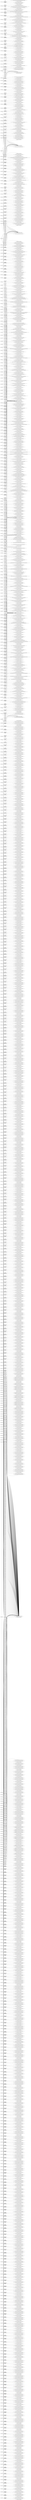 digraph ar2dtool_diagram { 
rankdir=LR;
size="1501"
	"art:artwork7631" -> "http://dbpedia.org/resource/Jones%2C_George" [ label = "art:hasArtist" ];
	"art:artwork7631" -> "http://www.tate.org.uk/art/artworks/jones-title-not-known-a00601" [ label = "art:hasUrl" ];
	"art:artwork7631" -> "http://artwork.org/7631/dimensions" [ label = "art:hasDimension" ];
	"art:artwork7631" -> "http://www.tate.org.uk/art/images/work/A/A00/A00601_8.jpg" [ label = "art:hasThumbnailUrl" ];
	"art:artwork7386" -> "http://dbpedia.org/resource/Jones%2C_George" [ label = "art:hasArtist" ];
	"art:artwork7386" -> "http://www.tate.org.uk/art/images/work/A/A00/A00356_8.jpg" [ label = "art:hasThumbnailUrl" ];
	"art:artwork7386" -> "http://artwork.org/7386/dimensions" [ label = "art:hasDimension" ];
	"art:artwork7386" -> "http://www.tate.org.uk/art/artworks/jones-title-not-known-a00356" [ label = "art:hasUrl" ];
	"art:artwork8536" -> "http://www.tate.org.uk/art/artworks/legros-title-not-known-a00711" [ label = "art:hasUrl" ];
	"art:artwork8536" -> "http://www.tate.org.uk/art/images/work/A/A00/A00711_8.jpg" [ label = "art:hasThumbnailUrl" ];
	"art:artwork8536" -> "http://artwork.org/8536/dimensions" [ label = "art:hasDimension" ];
	"art:artwork8536" -> "http://dbpedia.org/resource/Legros%2C_Alphonse" [ label = "art:hasArtist" ];
	"art:artwork7308" -> "http://www.tate.org.uk/art/artworks/jones-title-not-known-a00278" [ label = "art:hasUrl" ];
	"art:artwork7308" -> "http://artwork.org/7308/dimensions" [ label = "art:hasDimension" ];
	"art:artwork7308" -> "http://www.tate.org.uk/art/images/work/A/A00/A00278_8.jpg" [ label = "art:hasThumbnailUrl" ];
	"art:artwork7308" -> "http://dbpedia.org/resource/Jones%2C_George" [ label = "art:hasArtist" ];
	"art:artwork7354" -> "http://www.tate.org.uk/art/artworks/jones-title-not-known-a00324" [ label = "art:hasUrl" ];
	"art:artwork7354" -> "http://artwork.org/7354/dimensions" [ label = "art:hasDimension" ];
	"art:artwork7354" -> "http://dbpedia.org/resource/Jones%2C_George" [ label = "art:hasArtist" ];
	"art:artwork7354" -> "http://www.tate.org.uk/art/images/work/A/A00/A00324_8.jpg" [ label = "art:hasThumbnailUrl" ];
	"art:artwork7529" -> "http://www.tate.org.uk/art/artworks/jones-title-not-known-a00499" [ label = "art:hasUrl" ];
	"art:artwork7529" -> "http://www.tate.org.uk/art/images/work/A/A00/A00499_8.jpg" [ label = "art:hasThumbnailUrl" ];
	"art:artwork7529" -> "http://dbpedia.org/resource/Jones%2C_George" [ label = "art:hasArtist" ];
	"art:artwork7529" -> "http://artwork.org/7529/dimensions" [ label = "art:hasDimension" ];
	"art:artwork7575" -> "http://dbpedia.org/resource/Jones%2C_George" [ label = "art:hasArtist" ];
	"art:artwork7575" -> "http://www.tate.org.uk/art/artworks/jones-title-not-known-a00545" [ label = "art:hasUrl" ];
	"art:artwork7575" -> "http://artwork.org/7575/dimensions" [ label = "art:hasDimension" ];
	"art:artwork7575" -> "http://www.tate.org.uk/art/images/work/A/A00/A00545_8.jpg" [ label = "art:hasThumbnailUrl" ];
	"art:artwork7322" -> "http://artwork.org/7322/dimensions" [ label = "art:hasDimension" ];
	"art:artwork7322" -> "http://dbpedia.org/resource/Jones%2C_George" [ label = "art:hasArtist" ];
	"art:artwork7322" -> "http://www.tate.org.uk/art/images/work/A/A00/A00292_8.jpg" [ label = "art:hasThumbnailUrl" ];
	"art:artwork7322" -> "http://www.tate.org.uk/art/artworks/jones-title-not-known-a00292" [ label = "art:hasUrl" ];
	"art:artwork7543" -> "http://dbpedia.org/resource/Jones%2C_George" [ label = "art:hasArtist" ];
	"art:artwork7543" -> "http://www.tate.org.uk/art/images/work/A/A00/A00513_8.jpg" [ label = "art:hasThumbnailUrl" ];
	"art:artwork7543" -> "http://www.tate.org.uk/art/artworks/jones-title-not-known-a00513" [ label = "art:hasUrl" ];
	"art:artwork7543" -> "http://artwork.org/7543/dimensions" [ label = "art:hasDimension" ];
	"art:artwork7718" -> "http://www.tate.org.uk/art/images/work/A/A00/A00688_8.jpg" [ label = "art:hasThumbnailUrl" ];
	"art:artwork7718" -> "http://www.tate.org.uk/art/artworks/jones-title-not-known-a00688" [ label = "art:hasUrl" ];
	"art:artwork7718" -> "http://artwork.org/7718/dimensions" [ label = "art:hasDimension" ];
	"art:artwork7718" -> "http://dbpedia.org/resource/Jones%2C_George" [ label = "art:hasArtist" ];
	"art:artwork7298" -> "http://artwork.org/7298/dimensions" [ label = "art:hasDimension" ];
	"art:artwork7298" -> "http://www.tate.org.uk/art/images/work/A/A00/A00268_8.jpg" [ label = "art:hasThumbnailUrl" ];
	"art:artwork7298" -> "http://dbpedia.org/resource/Jones%2C_George" [ label = "art:hasArtist" ];
	"art:artwork7298" -> "http://www.tate.org.uk/art/artworks/jones-title-not-known-a00268" [ label = "art:hasUrl" ];
	"art:artwork7511" -> "http://dbpedia.org/resource/Jones%2C_George" [ label = "art:hasArtist" ];
	"art:artwork7511" -> "http://www.tate.org.uk/art/images/work/A/A00/A00481_8.jpg" [ label = "art:hasThumbnailUrl" ];
	"art:artwork7511" -> "http://www.tate.org.uk/art/artworks/jones-title-not-known-a00481" [ label = "art:hasUrl" ];
	"art:artwork7511" -> "http://artwork.org/7511/dimensions" [ label = "art:hasDimension" ];
	"art:artwork7266" -> "http://www.tate.org.uk/art/artworks/jones-title-not-known-a00236" [ label = "art:hasUrl" ];
	"art:artwork7266" -> "http://dbpedia.org/resource/Jones%2C_George" [ label = "art:hasArtist" ];
	"art:artwork7266" -> "http://artwork.org/7266/dimensions" [ label = "art:hasDimension" ];
	"art:artwork7266" -> "http://www.tate.org.uk/art/images/work/A/A00/A00236_8.jpg" [ label = "art:hasThumbnailUrl" ];
	"art:artwork1737" -> "http://www.tate.org.uk/art/images/work/A/A00/A00101_8.jpg" [ label = "art:hasThumbnailUrl" ];
	"art:artwork1737" -> "http://dbpedia.org/resource/Burne-Jones%2C_Sir_Edward_Coley%2C_Bt" [ label = "art:hasArtist" ];
	"art:artwork1737" -> "http://artwork.org/1737/dimensions" [ label = "art:hasDimension" ];
	"art:artwork1737" -> "http://www.tate.org.uk/art/artworks/burne-jones-head-of-a-girl-a00101" [ label = "art:hasUrl" ];
	"art:artwork1064" -> "http://artwork.org/1064/dimensions" [ label = "art:hasDimension" ];
	"art:artwork1064" -> "http://www.tate.org.uk/art/artworks/blake-every-man-also-gave-him-a-piece-of-money-a00030" [ label = "art:hasUrl" ];
	"art:artwork1064" -> "http://dbpedia.org/resource/Blake%2C_William" [ label = "art:hasArtist" ];
	"art:artwork1064" -> "http://example.com/missing-uri" [ label = "art:hasThumbnailUrl" ];
	"art:artwork7487" -> "http://www.tate.org.uk/art/images/work/A/A00/A00457_8.jpg" [ label = "art:hasThumbnailUrl" ];
	"art:artwork7487" -> "http://artwork.org/7487/dimensions" [ label = "art:hasDimension" ];
	"art:artwork7487" -> "http://dbpedia.org/resource/Jones%2C_George" [ label = "art:hasArtist" ];
	"art:artwork7487" -> "http://www.tate.org.uk/art/artworks/jones-title-not-known-a00457" [ label = "art:hasUrl" ];
	"art:artwork1705" -> "http://dbpedia.org/resource/Burne-Jones%2C_Sir_Edward_Coley%2C_Bt" [ label = "art:hasArtist" ];
	"art:artwork1705" -> "http://www.tate.org.uk/art/images/work/A/A00/A00067_8.jpg" [ label = "art:hasThumbnailUrl" ];
	"art:artwork1705" -> "http://artwork.org/1705/dimensions" [ label = "art:hasDimension" ];
	"art:artwork1705" -> "http://www.tate.org.uk/art/artworks/burne-jones-studies-of-a-sleeve-a00067" [ label = "art:hasUrl" ];
	"art:artwork7409" -> "http://www.tate.org.uk/art/artworks/jones-title-not-known-a00379" [ label = "art:hasUrl" ];
	"art:artwork7409" -> "http://artwork.org/7409/dimensions" [ label = "art:hasDimension" ];
	"art:artwork7409" -> "http://dbpedia.org/resource/Jones%2C_George" [ label = "art:hasArtist" ];
	"art:artwork7409" -> "http://www.tate.org.uk/art/images/work/A/A00/A00379_8.jpg" [ label = "art:hasThumbnailUrl" ];
	"art:artwork6725" -> "http://www.tate.org.uk/art/artworks/houghton-title-not-known-a00200" [ label = "art:hasUrl" ];
	"art:artwork6725" -> "http://artwork.org/6725/dimensions" [ label = "art:hasDimension" ];
	"art:artwork6725" -> "http://example.com/missing-uri" [ label = "art:hasThumbnailUrl" ];
	"art:artwork6725" -> "http://dbpedia.org/resource/Houghton%2C_Arthur_Boyd" [ label = "art:hasArtist" ];
	"art:artwork7700" -> "http://www.tate.org.uk/art/images/work/A/A00/A00670_8.jpg" [ label = "art:hasThumbnailUrl" ];
	"art:artwork7700" -> "http://artwork.org/7700/dimensions" [ label = "art:hasDimension" ];
	"art:artwork7700" -> "http://dbpedia.org/resource/Jones%2C_George" [ label = "art:hasArtist" ];
	"art:artwork7700" -> "http://www.tate.org.uk/art/artworks/jones-title-not-known-a00670" [ label = "art:hasUrl" ];
	"art:artwork7280" -> "http://www.tate.org.uk/art/artworks/jones-title-not-known-a00250" [ label = "art:hasUrl" ];
	"art:artwork7280" -> "http://www.tate.org.uk/art/images/work/A/A00/A00250_8.jpg" [ label = "art:hasThumbnailUrl" ];
	"art:artwork7280" -> "http://artwork.org/7280/dimensions" [ label = "art:hasDimension" ];
	"art:artwork7280" -> "http://dbpedia.org/resource/Jones%2C_George" [ label = "art:hasArtist" ];
	"art:artwork7455" -> "http://www.tate.org.uk/art/artworks/jones-title-not-known-a00425" [ label = "art:hasUrl" ];
	"art:artwork7455" -> "http://dbpedia.org/resource/Jones%2C_George" [ label = "art:hasArtist" ];
	"art:artwork7455" -> "http://www.tate.org.uk/art/images/work/A/A00/A00425_8.jpg" [ label = "art:hasThumbnailUrl" ];
	"art:artwork7455" -> "http://artwork.org/7455/dimensions" [ label = "art:hasDimension" ];
	"art:artwork1926" -> "http://artwork.org/1926/dimensions" [ label = "art:hasDimension" ];
	"art:artwork1926" -> "http://www.tate.org.uk/art/images/work/A/A00/A00142_8.jpg" [ label = "art:hasThumbnailUrl" ];
	"art:artwork1926" -> "http://dbpedia.org/resource/Callow%2C_William" [ label = "art:hasArtist" ];
	"art:artwork1926" -> "http://www.tate.org.uk/art/artworks/callow-rathaus-hanover-a00142" [ label = "art:hasUrl" ];
	"art:artwork7676" -> "http://www.tate.org.uk/art/images/work/A/A00/A00646_8.jpg" [ label = "art:hasThumbnailUrl" ];
	"art:artwork7676" -> "http://dbpedia.org/resource/Jones%2C_George" [ label = "art:hasArtist" ];
	"art:artwork7676" -> "http://artwork.org/7676/dimensions" [ label = "art:hasDimension" ];
	"art:artwork7676" -> "http://www.tate.org.uk/art/artworks/jones-title-not-known-a00646" [ label = "art:hasUrl" ];
	"art:artwork7423" -> "http://www.tate.org.uk/art/images/work/A/A00/A00393_8.jpg" [ label = "art:hasThumbnailUrl" ];
	"art:artwork7423" -> "http://artwork.org/7423/dimensions" [ label = "art:hasDimension" ];
	"art:artwork7423" -> "http://www.tate.org.uk/art/artworks/jones-title-not-known-a00393" [ label = "art:hasUrl" ];
	"art:artwork7423" -> "http://dbpedia.org/resource/Jones%2C_George" [ label = "art:hasArtist" ];
	"art:artwork1940" -> "http://artwork.org/1940/dimensions" [ label = "art:hasDimension" ];
	"art:artwork1940" -> "http://www.tate.org.uk/art/images/work/A/A00/A00156_8.jpg" [ label = "art:hasThumbnailUrl" ];
	"art:artwork1940" -> "http://www.tate.org.uk/art/artworks/callow-innsbruck-a00156" [ label = "art:hasUrl" ];
	"art:artwork1940" -> "http://dbpedia.org/resource/Callow%2C_William" [ label = "art:hasArtist" ];
	"art:artwork7644" -> "http://www.tate.org.uk/art/images/work/A/A00/A00614_8.jpg" [ label = "art:hasThumbnailUrl" ];
	"art:artwork7644" -> "http://artwork.org/7644/dimensions" [ label = "art:hasDimension" ];
	"art:artwork7644" -> "http://www.tate.org.uk/art/artworks/jones-title-not-known-a00614" [ label = "art:hasUrl" ];
	"art:artwork7644" -> "http://dbpedia.org/resource/Jones%2C_George" [ label = "art:hasArtist" ];
	"art:artwork1695" -> "http://www.tate.org.uk/art/images/work/A/A00/A00057_8.jpg" [ label = "art:hasThumbnailUrl" ];
	"art:artwork1695" -> "http://artwork.org/1695/dimensions" [ label = "art:hasDimension" ];
	"art:artwork1695" -> "http://dbpedia.org/resource/Burne-Jones%2C_Sir_Edward_Coley%2C_Bt" [ label = "art:hasArtist" ];
	"art:artwork1695" -> "http://www.tate.org.uk/art/artworks/burne-jones-study-of-a-womans-head-a00057" [ label = "art:hasUrl" ];
	"art:artwork7399" -> "http://dbpedia.org/resource/Jones%2C_George" [ label = "art:hasArtist" ];
	"art:artwork7399" -> "http://artwork.org/7399/dimensions" [ label = "art:hasDimension" ];
	"art:artwork7399" -> "http://www.tate.org.uk/art/images/work/A/A00/A00369_8.jpg" [ label = "art:hasThumbnailUrl" ];
	"art:artwork7399" -> "http://www.tate.org.uk/art/artworks/jones-title-not-known-a00369" [ label = "art:hasUrl" ];
	"art:artwork7690" -> "http://www.tate.org.uk/art/artworks/jones-title-not-known-a00660" [ label = "art:hasUrl" ];
	"art:artwork7690" -> "http://artwork.org/7690/dimensions" [ label = "art:hasDimension" ];
	"art:artwork7690" -> "http://dbpedia.org/resource/Jones%2C_George" [ label = "art:hasArtist" ];
	"art:artwork7690" -> "http://www.tate.org.uk/art/images/work/A/A00/A00660_8.jpg" [ label = "art:hasThumbnailUrl" ];
	"art:artwork2845" -> "http://www.tate.org.uk/art/artworks/cox-bridge-and-castle-a00176" [ label = "art:hasUrl" ];
	"art:artwork2845" -> "http://dbpedia.org/resource/Cox%2C_David" [ label = "art:hasArtist" ];
	"art:artwork2845" -> "http://artwork.org/2845/dimensions" [ label = "art:hasDimension" ];
	"art:artwork2845" -> "http://www.tate.org.uk/art/images/work/A/A00/A00176_8.jpg" [ label = "art:hasThumbnailUrl" ];
	"art:artwork7612" -> "http://artwork.org/7612/dimensions" [ label = "art:hasDimension" ];
	"art:artwork7612" -> "http://www.tate.org.uk/art/artworks/jones-title-not-known-a00582" [ label = "art:hasUrl" ];
	"art:artwork7612" -> "http://www.tate.org.uk/art/images/work/A/A00/A00582_8.jpg" [ label = "art:hasThumbnailUrl" ];
	"art:artwork7612" -> "http://dbpedia.org/resource/Jones%2C_George" [ label = "art:hasArtist" ];
	"art:artwork8342" -> "http://dbpedia.org/resource/Landseer%2C_Sir_Edwin_Henry" [ label = "art:hasArtist" ];
	"art:artwork8342" -> "http://www.tate.org.uk/art/images/work/A/A00/A00703_8.jpg" [ label = "art:hasThumbnailUrl" ];
	"art:artwork8342" -> "http://www.tate.org.uk/art/artworks/landseer-high-life-a00703" [ label = "art:hasUrl" ];
	"art:artwork8342" -> "http://artwork.org/8342/dimensions" [ label = "art:hasDimension" ];
	"art:artwork7367" -> "http://artwork.org/7367/dimensions" [ label = "art:hasDimension" ];
	"art:artwork7367" -> "http://dbpedia.org/resource/Jones%2C_George" [ label = "art:hasArtist" ];
	"art:artwork7367" -> "http://www.tate.org.uk/art/images/work/A/A00/A00337_8.jpg" [ label = "art:hasThumbnailUrl" ];
	"art:artwork7367" -> "http://www.tate.org.uk/art/artworks/jones-title-not-known-a00337" [ label = "art:hasUrl" ];
	"art:artwork7588" -> "http://dbpedia.org/resource/Jones%2C_George" [ label = "art:hasArtist" ];
	"art:artwork7588" -> "http://www.tate.org.uk/art/images/work/A/A00/A00558_8.jpg" [ label = "art:hasThumbnailUrl" ];
	"art:artwork7588" -> "http://www.tate.org.uk/art/artworks/jones-title-not-known-a00558" [ label = "art:hasUrl" ];
	"art:artwork7588" -> "http://artwork.org/7588/dimensions" [ label = "art:hasDimension" ];
	"art:artwork7335" -> "http://www.tate.org.uk/art/images/work/A/A00/A00305_8.jpg" [ label = "art:hasThumbnailUrl" ];
	"art:artwork7335" -> "http://www.tate.org.uk/art/artworks/jones-title-not-known-a00305" [ label = "art:hasUrl" ];
	"art:artwork7335" -> "http://dbpedia.org/resource/Jones%2C_George" [ label = "art:hasArtist" ];
	"art:artwork7335" -> "http://artwork.org/7335/dimensions" [ label = "art:hasDimension" ];
	"art:artwork19422" -> "http://dbpedia.org/resource/Blake%2C_William" [ label = "art:hasArtist" ];
	"art:artwork19422" -> "http://artwork.org/19422/dimensions" [ label = "art:hasDimension" ];
	"art:artwork19422" -> "http://www.tate.org.uk/art/images/work/A/A00/A00123_8.jpg" [ label = "art:hasThumbnailUrl" ];
	"art:artwork19422" -> "http://www.tate.org.uk/art/artworks/blake-for-him-our-yearly-wakes-and-feasts-we-hold-a00123" [ label = "art:hasUrl" ];
	"art:artwork7381" -> "http://www.tate.org.uk/art/artworks/jones-title-not-known-a00351" [ label = "art:hasUrl" ];
	"art:artwork7381" -> "http://www.tate.org.uk/art/images/work/A/A00/A00351_8.jpg" [ label = "art:hasThumbnailUrl" ];
	"art:artwork7381" -> "http://dbpedia.org/resource/Jones%2C_George" [ label = "art:hasArtist" ];
	"art:artwork7381" -> "http://artwork.org/7381/dimensions" [ label = "art:hasDimension" ];
	"art:artwork7556" -> "http://www.tate.org.uk/art/images/work/A/A00/A00526_8.jpg" [ label = "art:hasThumbnailUrl" ];
	"art:artwork7556" -> "http://artwork.org/7556/dimensions" [ label = "art:hasDimension" ];
	"art:artwork7556" -> "http://dbpedia.org/resource/Jones%2C_George" [ label = "art:hasArtist" ];
	"art:artwork7556" -> "http://www.tate.org.uk/art/artworks/jones-title-not-known-a00526" [ label = "art:hasUrl" ];
	"art:artwork8531" -> "http://www.tate.org.uk/art/images/work/A/A00/A00706_8.jpg" [ label = "art:hasThumbnailUrl" ];
	"art:artwork8531" -> "http://artwork.org/8531/dimensions" [ label = "art:hasDimension" ];
	"art:artwork8531" -> "http://dbpedia.org/resource/Legros%2C_Alphonse" [ label = "art:hasArtist" ];
	"art:artwork8531" -> "http://www.tate.org.uk/art/artworks/legros-title-not-known-a00706" [ label = "art:hasUrl" ];
	"art:artwork7303" -> "http://www.tate.org.uk/art/artworks/jones-title-not-known-a00273" [ label = "art:hasUrl" ];
	"art:artwork7303" -> "http://artwork.org/7303/dimensions" [ label = "art:hasDimension" ];
	"art:artwork7303" -> "http://dbpedia.org/resource/Jones%2C_George" [ label = "art:hasArtist" ];
	"art:artwork7303" -> "http://www.tate.org.uk/art/images/work/A/A00/A00273_8.jpg" [ label = "art:hasThumbnailUrl" ];
	"art:artwork7524" -> "http://artwork.org/7524/dimensions" [ label = "art:hasDimension" ];
	"art:artwork7524" -> "http://www.tate.org.uk/art/images/work/A/A00/A00494_8.jpg" [ label = "art:hasThumbnailUrl" ];
	"art:artwork7524" -> "http://dbpedia.org/resource/Jones%2C_George" [ label = "art:hasArtist" ];
	"art:artwork7524" -> "http://www.tate.org.uk/art/artworks/jones-title-not-known-a00494" [ label = "art:hasUrl" ];
	"art:artwork7279" -> "http://artwork.org/7279/dimensions" [ label = "art:hasDimension" ];
	"art:artwork7279" -> "http://www.tate.org.uk/art/images/work/A/A00/A00249_8.jpg" [ label = "art:hasThumbnailUrl" ];
	"art:artwork7279" -> "http://www.tate.org.uk/art/artworks/jones-title-not-known-a00249" [ label = "art:hasUrl" ];
	"art:artwork7279" -> "http://dbpedia.org/resource/Jones%2C_George" [ label = "art:hasArtist" ];
	"art:artwork7570" -> "http://www.tate.org.uk/art/artworks/jones-title-not-known-a00540" [ label = "art:hasUrl" ];
	"art:artwork7570" -> "http://www.tate.org.uk/art/images/work/A/A00/A00540_8.jpg" [ label = "art:hasThumbnailUrl" ];
	"art:artwork7570" -> "http://artwork.org/7570/dimensions" [ label = "art:hasDimension" ];
	"art:artwork7570" -> "http://dbpedia.org/resource/Jones%2C_George" [ label = "art:hasArtist" ];
	"art:artwork1077" -> "http://artwork.org/1077/dimensions" [ label = "art:hasDimension" ];
	"art:artwork1077" -> "http://dbpedia.org/resource/Blake%2C_William" [ label = "art:hasArtist" ];
	"art:artwork1077" -> "http://www.tate.org.uk/art/artworks/blake-preliminary-sketch-for-christ-girding-himself-with-strength-verso-standing-figure-a00043" [ label = "art:hasUrl" ];
	"art:artwork1077" -> "http://www.tate.org.uk/art/images/work/A/A00/A00043_8.jpg" [ label = "art:hasThumbnailUrl" ];
	"art:artwork1718" -> "http://dbpedia.org/resource/Burne-Jones%2C_Sir_Edward_Coley%2C_Bt" [ label = "art:hasArtist" ];
	"art:artwork1718" -> "http://www.tate.org.uk/art/artworks/burne-jones-roundel-with-the-head-of-a-warrior-a00080" [ label = "art:hasUrl" ];
	"art:artwork1718" -> "http://www.tate.org.uk/art/images/work/A/A00/A00080_8.jpg" [ label = "art:hasThumbnailUrl" ];
	"art:artwork1718" -> "http://artwork.org/1718/dimensions" [ label = "art:hasDimension" ];
	"art:artwork7713" -> "http://www.tate.org.uk/art/artworks/jones-title-not-known-a00683" [ label = "art:hasUrl" ];
	"art:artwork7713" -> "http://dbpedia.org/resource/Jones%2C_George" [ label = "art:hasArtist" ];
	"art:artwork7713" -> "http://www.tate.org.uk/art/images/work/A/A00/A00683_8.jpg" [ label = "art:hasThumbnailUrl" ];
	"art:artwork7713" -> "http://artwork.org/7713/dimensions" [ label = "art:hasDimension" ];
	"art:artwork7293" -> "http://artwork.org/7293/dimensions" [ label = "art:hasDimension" ];
	"art:artwork7293" -> "http://www.tate.org.uk/art/artworks/jones-title-not-known-a00263" [ label = "art:hasUrl" ];
	"art:artwork7293" -> "http://dbpedia.org/resource/Jones%2C_George" [ label = "art:hasArtist" ];
	"art:artwork7293" -> "http://www.tate.org.uk/art/images/work/A/A00/A00263_8.jpg" [ label = "art:hasThumbnailUrl" ];
	"art:artwork1045" -> "http://www.tate.org.uk/art/images/work/A/A00/A00011_8.jpg" [ label = "art:hasThumbnailUrl" ];
	"art:artwork1045" -> "http://www.tate.org.uk/art/artworks/blake-dante-striking-against-bocca-degli-abati-a00011" [ label = "art:hasUrl" ];
	"art:artwork1045" -> "http://dbpedia.org/resource/Blake%2C_William" [ label = "art:hasArtist" ];
	"art:artwork1045" -> "http://artwork.org/1045/dimensions" [ label = "art:hasDimension" ];
	"art:artwork1764" -> "http://artwork.org/1764/dimensions" [ label = "art:hasDimension" ];
	"art:artwork1764" -> "http://www.tate.org.uk/art/artworks/burne-jones-design-for-a-window-st-james-the-greater-a00130" [ label = "art:hasUrl" ];
	"art:artwork1764" -> "http://dbpedia.org/resource/Burne-Jones%2C_Sir_Edward_Coley%2C_Bt" [ label = "art:hasArtist" ];
	"art:artwork1764" -> "http://www.tate.org.uk/art/images/work/A/A00/A00130_8.jpg" [ label = "art:hasThumbnailUrl" ];
	"art:artwork7468" -> "http://www.tate.org.uk/art/artworks/jones-title-not-known-a00438" [ label = "art:hasUrl" ];
	"art:artwork7468" -> "http://www.tate.org.uk/art/images/work/A/A00/A00438_8.jpg" [ label = "art:hasThumbnailUrl" ];
	"art:artwork7468" -> "http://dbpedia.org/resource/Jones%2C_George" [ label = "art:hasArtist" ];
	"art:artwork7468" -> "http://artwork.org/7468/dimensions" [ label = "art:hasDimension" ];
	"art:artwork1939" -> "http://artwork.org/1939/dimensions" [ label = "art:hasDimension" ];
	"art:artwork1939" -> "http://www.tate.org.uk/art/artworks/callow-botzen-a00155" [ label = "art:hasUrl" ];
	"art:artwork1939" -> "http://dbpedia.org/resource/Callow%2C_William" [ label = "art:hasArtist" ];
	"art:artwork1939" -> "http://www.tate.org.uk/art/images/work/A/A00/A00155_8.jpg" [ label = "art:hasThumbnailUrl" ];
	"art:artwork7261" -> "http://www.tate.org.uk/art/images/work/A/A00/A00231_8.jpg" [ label = "art:hasThumbnailUrl" ];
	"art:artwork7261" -> "http://www.tate.org.uk/art/artworks/jones-title-not-known-a00231" [ label = "art:hasUrl" ];
	"art:artwork7261" -> "http://dbpedia.org/resource/Jones%2C_George" [ label = "art:hasArtist" ];
	"art:artwork7261" -> "http://artwork.org/7261/dimensions" [ label = "art:hasDimension" ];
	"art:artwork7689" -> "http://artwork.org/7689/dimensions" [ label = "art:hasDimension" ];
	"art:artwork7689" -> "http://dbpedia.org/resource/Jones%2C_George" [ label = "art:hasArtist" ];
	"art:artwork7689" -> "http://www.tate.org.uk/art/images/work/A/A00/A00659_8.jpg" [ label = "art:hasThumbnailUrl" ];
	"art:artwork7689" -> "http://www.tate.org.uk/art/artworks/jones-title-not-known-a00659" [ label = "art:hasUrl" ];
	"art:artwork1732" -> "http://artwork.org/1732/dimensions" [ label = "art:hasDimension" ];
	"art:artwork1732" -> "http://www.tate.org.uk/art/images/work/A/A00/A00095_8.jpg" [ label = "art:hasThumbnailUrl" ];
	"art:artwork1732" -> "http://dbpedia.org/resource/Burne-Jones%2C_Sir_Edward_Coley%2C_Bt" [ label = "art:hasArtist" ];
	"art:artwork1732" -> "http://www.tate.org.uk/art/artworks/burne-jones-study-of-a-seated-woman-for-the-hours-a00095" [ label = "art:hasUrl" ];
	"art:artwork7436" -> "http://www.tate.org.uk/art/artworks/jones-title-not-known-a00406" [ label = "art:hasUrl" ];
	"art:artwork7436" -> "http://www.tate.org.uk/art/images/work/A/A00/A00406_8.jpg" [ label = "art:hasThumbnailUrl" ];
	"art:artwork7436" -> "http://artwork.org/7436/dimensions" [ label = "art:hasDimension" ];
	"art:artwork7436" -> "http://dbpedia.org/resource/Jones%2C_George" [ label = "art:hasArtist" ];
	"art:artwork7482" -> "http://dbpedia.org/resource/Jones%2C_George" [ label = "art:hasArtist" ];
	"art:artwork7482" -> "http://www.tate.org.uk/art/artworks/jones-title-not-known-a00452" [ label = "art:hasUrl" ];
	"art:artwork7482" -> "http://artwork.org/7482/dimensions" [ label = "art:hasDimension" ];
	"art:artwork7482" -> "http://www.tate.org.uk/art/images/work/A/A00/A00452_8.jpg" [ label = "art:hasThumbnailUrl" ];
	"art:artwork6973" -> "http://dbpedia.org/resource/Hunt%2C_William_Henry" [ label = "art:hasArtist" ];
	"art:artwork6973" -> "http://artwork.org/6973/dimensions" [ label = "art:hasDimension" ];
	"art:artwork6973" -> "http://www.tate.org.uk/art/images/work/A/A00/A00217_8.jpg" [ label = "art:hasThumbnailUrl" ];
	"art:artwork6973" -> "http://www.tate.org.uk/art/artworks/hunt-landscape-sketch-a00217" [ label = "art:hasUrl" ];
	"art:artwork1953" -> "http://dbpedia.org/resource/Calvert%2C_Edward" [ label = "art:hasArtist" ];
	"art:artwork1953" -> "http://www.tate.org.uk/art/images/work/A/A00/A00166_8.jpg" [ label = "art:hasThumbnailUrl" ];
	"art:artwork1953" -> "http://artwork.org/1953/dimensions" [ label = "art:hasDimension" ];
	"art:artwork1953" -> "http://www.tate.org.uk/art/artworks/calvert-the-flood-a00166" [ label = "art:hasUrl" ];
	"art:artwork7657" -> "http://www.tate.org.uk/art/images/work/A/A00/A00627_8.jpg" [ label = "art:hasThumbnailUrl" ];
	"art:artwork7657" -> "http://dbpedia.org/resource/Jones%2C_George" [ label = "art:hasArtist" ];
	"art:artwork7657" -> "http://www.tate.org.uk/art/artworks/jones-title-not-known-a00627" [ label = "art:hasUrl" ];
	"art:artwork7657" -> "http://artwork.org/7657/dimensions" [ label = "art:hasDimension" ];
	"art:artwork1700" -> "http://artwork.org/1700/dimensions" [ label = "art:hasDimension" ];
	"art:artwork1700" -> "http://www.tate.org.uk/art/images/work/A/A00/A00062_8.jpg" [ label = "art:hasThumbnailUrl" ];
	"art:artwork1700" -> "http://dbpedia.org/resource/Burne-Jones%2C_Sir_Edward_Coley%2C_Bt" [ label = "art:hasArtist" ];
	"art:artwork1700" -> "http://www.tate.org.uk/art/artworks/burne-jones-study-of-a-seated-woman-for-the-passing-of-venus-a00062" [ label = "art:hasUrl" ];
	"art:artwork7404" -> "http://www.tate.org.uk/art/images/work/A/A00/A00374_8.jpg" [ label = "art:hasThumbnailUrl" ];
	"art:artwork7404" -> "http://www.tate.org.uk/art/artworks/jones-title-not-known-a00374" [ label = "art:hasUrl" ];
	"art:artwork7404" -> "http://dbpedia.org/resource/Jones%2C_George" [ label = "art:hasArtist" ];
	"art:artwork7404" -> "http://artwork.org/7404/dimensions" [ label = "art:hasDimension" ];
	"art:artwork2858" -> "http://www.tate.org.uk/art/images/work/A/A00/A00169_8.jpg" [ label = "art:hasThumbnailUrl" ];
	"art:artwork2858" -> "http://www.tate.org.uk/art/artworks/cox-horse-and-barge-verso-tracing-of-horse-from-recto-a00169" [ label = "art:hasUrl" ];
	"art:artwork2858" -> "http://artwork.org/2858/dimensions" [ label = "art:hasDimension" ];
	"art:artwork2858" -> "http://dbpedia.org/resource/Cox%2C_David" [ label = "art:hasArtist" ];
	"art:artwork7450" -> "http://www.tate.org.uk/art/images/work/A/A00/A00420_8.jpg" [ label = "art:hasThumbnailUrl" ];
	"art:artwork7450" -> "http://artwork.org/7450/dimensions" [ label = "art:hasDimension" ];
	"art:artwork7450" -> "http://www.tate.org.uk/art/artworks/jones-title-not-known-a00420" [ label = "art:hasUrl" ];
	"art:artwork7450" -> "http://dbpedia.org/resource/Jones%2C_George" [ label = "art:hasArtist" ];
	"art:artwork1921" -> "http://dbpedia.org/resource/Callow%2C_William" [ label = "art:hasArtist" ];
	"art:artwork1921" -> "http://www.tate.org.uk/art/images/work/A/A00/A00137_8.jpg" [ label = "art:hasThumbnailUrl" ];
	"art:artwork1921" -> "http://www.tate.org.uk/art/artworks/callow-maximilianstrasse-augsburg-a00137" [ label = "art:hasUrl" ];
	"art:artwork1921" -> "http://artwork.org/1921/dimensions" [ label = "art:hasDimension" ];
	"art:artwork7625" -> "http://dbpedia.org/resource/Jones%2C_George" [ label = "art:hasArtist" ];
	"art:artwork7625" -> "http://www.tate.org.uk/art/artworks/jones-title-not-known-a00595" [ label = "art:hasUrl" ];
	"art:artwork7625" -> "http://www.tate.org.uk/art/images/work/A/A00/A00595_8.jpg" [ label = "art:hasThumbnailUrl" ];
	"art:artwork7625" -> "http://artwork.org/7625/dimensions" [ label = "art:hasDimension" ];
	"art:artwork7671" -> "http://www.tate.org.uk/art/images/work/A/A00/A00641_8.jpg" [ label = "art:hasThumbnailUrl" ];
	"art:artwork7671" -> "http://artwork.org/7671/dimensions" [ label = "art:hasDimension" ];
	"art:artwork7671" -> "http://dbpedia.org/resource/Jones%2C_George" [ label = "art:hasArtist" ];
	"art:artwork7671" -> "http://www.tate.org.uk/art/artworks/jones-title-not-known-a00641" [ label = "art:hasUrl" ];
	"art:artwork6443" -> "http://artwork.org/6443/dimensions" [ label = "art:hasDimension" ];
	"art:artwork6443" -> "http://dbpedia.org/resource/Hills%2C_Robert" [ label = "art:hasArtist" ];
	"art:artwork6443" -> "http://www.tate.org.uk/art/images/work/A/A00/A00195_8.jpg" [ label = "art:hasThumbnailUrl" ];
	"art:artwork6443" -> "http://www.tate.org.uk/art/artworks/hills-cows-in-a-landscape-a00195" [ label = "art:hasUrl" ];
	"art:artwork7348" -> "http://artwork.org/7348/dimensions" [ label = "art:hasDimension" ];
	"art:artwork7348" -> "http://www.tate.org.uk/art/artworks/jones-title-not-known-a00318" [ label = "art:hasUrl" ];
	"art:artwork7348" -> "http://dbpedia.org/resource/Jones%2C_George" [ label = "art:hasArtist" ];
	"art:artwork7348" -> "http://www.tate.org.uk/art/images/work/A/A00/A00318_8.jpg" [ label = "art:hasThumbnailUrl" ];
	"art:artwork20231" -> "http://artwork.org/20231/dimensions" [ label = "art:hasDimension" ];
	"art:artwork20231" -> "http://dbpedia.org/resource/Burne-Jones%2C_Sir_Edward_Coley%2C_Bt" [ label = "art:hasArtist" ];
	"art:artwork20231" -> "http://www.tate.org.uk/art/artworks/burne-jones-study-of-iseult-for-the-marriage-of-sir-tristram-verso-figure-of-sir-tristram-a00104" [ label = "art:hasUrl" ];
	"art:artwork20231" -> "http://www.tate.org.uk/art/images/work/A/A00/A00104_8.jpg" [ label = "art:hasThumbnailUrl" ];
	"art:artwork7394" -> "http://dbpedia.org/resource/Jones%2C_George" [ label = "art:hasArtist" ];
	"art:artwork7394" -> "http://artwork.org/7394/dimensions" [ label = "art:hasDimension" ];
	"art:artwork7394" -> "http://www.tate.org.uk/art/images/work/A/A00/A00364_8.jpg" [ label = "art:hasThumbnailUrl" ];
	"art:artwork7394" -> "http://www.tate.org.uk/art/artworks/jones-title-not-known-a00364" [ label = "art:hasUrl" ];
	"art:artwork7569" -> "http://www.tate.org.uk/art/images/work/A/A00/A00539_8.jpg" [ label = "art:hasThumbnailUrl" ];
	"art:artwork7569" -> "http://www.tate.org.uk/art/artworks/jones-title-not-known-a00539" [ label = "art:hasUrl" ];
	"art:artwork7569" -> "http://dbpedia.org/resource/Jones%2C_George" [ label = "art:hasArtist" ];
	"art:artwork7569" -> "http://artwork.org/7569/dimensions" [ label = "art:hasDimension" ];
	"art:artwork2840" -> "http://www.tate.org.uk/art/images/work/A/A00/A00171_8.jpg" [ label = "art:hasThumbnailUrl" ];
	"art:artwork2840" -> "http://www.tate.org.uk/art/artworks/cox-head-and-shoulders-of-a-horse-a00171" [ label = "art:hasUrl" ];
	"art:artwork2840" -> "http://dbpedia.org/resource/Cox%2C_David" [ label = "art:hasArtist" ];
	"art:artwork2840" -> "http://artwork.org/2840/dimensions" [ label = "art:hasDimension" ];
	"art:artwork7316" -> "http://dbpedia.org/resource/Jones%2C_George" [ label = "art:hasArtist" ];
	"art:artwork7316" -> "http://www.tate.org.uk/art/artworks/jones-title-not-known-a00286" [ label = "art:hasUrl" ];
	"art:artwork7316" -> "http://artwork.org/7316/dimensions" [ label = "art:hasDimension" ];
	"art:artwork7316" -> "http://www.tate.org.uk/art/images/work/A/A00/A00286_8.jpg" [ label = "art:hasThumbnailUrl" ];
	"art:artwork7362" -> "http://www.tate.org.uk/art/images/work/A/A00/A00332_8.jpg" [ label = "art:hasThumbnailUrl" ];
	"art:artwork7362" -> "http://www.tate.org.uk/art/artworks/jones-title-not-known-a00332" [ label = "art:hasUrl" ];
	"art:artwork7362" -> "http://artwork.org/7362/dimensions" [ label = "art:hasDimension" ];
	"art:artwork7362" -> "http://dbpedia.org/resource/Jones%2C_George" [ label = "art:hasArtist" ];
	"art:artwork7537" -> "http://www.tate.org.uk/art/artworks/jones-title-not-known-a00507" [ label = "art:hasUrl" ];
	"art:artwork7537" -> "http://www.tate.org.uk/art/images/work/A/A00/A00507_8.jpg" [ label = "art:hasThumbnailUrl" ];
	"art:artwork7537" -> "http://dbpedia.org/resource/Jones%2C_George" [ label = "art:hasArtist" ];
	"art:artwork7537" -> "http://artwork.org/7537/dimensions" [ label = "art:hasDimension" ];
	"art:artwork7583" -> "http://dbpedia.org/resource/Jones%2C_George" [ label = "art:hasArtist" ];
	"art:artwork7583" -> "http://artwork.org/7583/dimensions" [ label = "art:hasDimension" ];
	"art:artwork7583" -> "http://www.tate.org.uk/art/artworks/jones-title-not-known-a00553" [ label = "art:hasUrl" ];
	"art:artwork7583" -> "http://www.tate.org.uk/art/images/work/A/A00/A00553_8.jpg" [ label = "art:hasThumbnailUrl" ];
	"art:artwork7330" -> "http://dbpedia.org/resource/Jones%2C_George" [ label = "art:hasArtist" ];
	"art:artwork7330" -> "http://www.tate.org.uk/art/artworks/jones-title-not-known-a00300" [ label = "art:hasUrl" ];
	"art:artwork7330" -> "http://artwork.org/7330/dimensions" [ label = "art:hasDimension" ];
	"art:artwork7330" -> "http://www.tate.org.uk/art/images/work/A/A00/A00300_8.jpg" [ label = "art:hasThumbnailUrl" ];
	"art:artwork7505" -> "http://www.tate.org.uk/art/artworks/jones-title-not-known-a00475" [ label = "art:hasUrl" ];
	"art:artwork7505" -> "http://www.tate.org.uk/art/images/work/A/A00/A00475_8.jpg" [ label = "art:hasThumbnailUrl" ];
	"art:artwork7505" -> "http://dbpedia.org/resource/Jones%2C_George" [ label = "art:hasArtist" ];
	"art:artwork7505" -> "http://artwork.org/7505/dimensions" [ label = "art:hasDimension" ];
	"art:artwork7551" -> "http://dbpedia.org/resource/Jones%2C_George" [ label = "art:hasArtist" ];
	"art:artwork7551" -> "http://artwork.org/7551/dimensions" [ label = "art:hasDimension" ];
	"art:artwork7551" -> "http://www.tate.org.uk/art/artworks/jones-title-not-known-a00521" [ label = "art:hasUrl" ];
	"art:artwork7551" -> "http://www.tate.org.uk/art/images/work/A/A00/A00521_8.jpg" [ label = "art:hasThumbnailUrl" ];
	"art:artwork7726" -> "http://www.tate.org.uk/art/images/work/A/A00/A00696_8.jpg" [ label = "art:hasThumbnailUrl" ];
	"art:artwork7726" -> "http://www.tate.org.uk/art/artworks/jones-title-not-known-a00696" [ label = "art:hasUrl" ];
	"art:artwork7726" -> "http://artwork.org/7726/dimensions" [ label = "art:hasDimension" ];
	"art:artwork7726" -> "http://dbpedia.org/resource/Jones%2C_George" [ label = "art:hasArtist" ];
	"art:artwork1058" -> "http://www.tate.org.uk/art/images/work/A/A00/A00024_8.jpg" [ label = "art:hasThumbnailUrl" ];
	"art:artwork1058" -> "http://dbpedia.org/resource/Blake%2C_William" [ label = "art:hasArtist" ];
	"art:artwork1058" -> "http://www.tate.org.uk/art/artworks/blake-the-lord-answering-job-out-of-the-whirlwind-a00024" [ label = "art:hasUrl" ];
	"art:artwork1058" -> "http://artwork.org/1058/dimensions" [ label = "art:hasDimension" ];
	"art:artwork7274" -> "http://artwork.org/7274/dimensions" [ label = "art:hasDimension" ];
	"art:artwork7274" -> "http://dbpedia.org/resource/Jones%2C_George" [ label = "art:hasArtist" ];
	"art:artwork7274" -> "http://www.tate.org.uk/art/artworks/jones-title-not-known-a00244" [ label = "art:hasUrl" ];
	"art:artwork7274" -> "http://www.tate.org.uk/art/images/work/A/A00/A00244_8.jpg" [ label = "art:hasThumbnailUrl" ];
	"art:artwork7449" -> "http://www.tate.org.uk/art/images/work/A/A00/A00419_8.jpg" [ label = "art:hasThumbnailUrl" ];
	"art:artwork7449" -> "http://artwork.org/7449/dimensions" [ label = "art:hasDimension" ];
	"art:artwork7449" -> "http://dbpedia.org/resource/Jones%2C_George" [ label = "art:hasArtist" ];
	"art:artwork7449" -> "http://www.tate.org.uk/art/artworks/jones-title-not-known-a00419" [ label = "art:hasUrl" ];
	"art:artwork1072" -> "http://dbpedia.org/resource/Blake%2C_William" [ label = "art:hasArtist" ];
	"art:artwork1072" -> "http://example.com/missing-uri" [ label = "art:hasThumbnailUrl" ];
	"art:artwork1072" -> "http://artwork.org/1072/dimensions" [ label = "art:hasDimension" ];
	"art:artwork1072" -> "http://www.tate.org.uk/art/artworks/blake-songs-of-innocence-title-page-a00038" [ label = "art:hasUrl" ];
	"art:artwork7495" -> "http://www.tate.org.uk/art/images/work/A/A00/A00465_8.jpg" [ label = "art:hasThumbnailUrl" ];
	"art:artwork7495" -> "http://artwork.org/7495/dimensions" [ label = "art:hasDimension" ];
	"art:artwork7495" -> "http://dbpedia.org/resource/Jones%2C_George" [ label = "art:hasArtist" ];
	"art:artwork7495" -> "http://www.tate.org.uk/art/artworks/jones-title-not-known-a00465" [ label = "art:hasUrl" ];
	"art:artwork1713" -> "http://example.com/missing-uri" [ label = "art:hasThumbnailUrl" ];
	"art:artwork1713" -> "http://dbpedia.org/resource/Burne-Jones%2C_Sir_Edward_Coley%2C_Bt" [ label = "art:hasArtist" ];
	"art:artwork1713" -> "http://www.tate.org.uk/art/artworks/burne-jones-st-aidan-a00075" [ label = "art:hasUrl" ];
	"art:artwork1713" -> "http://artwork.org/1713/dimensions" [ label = "art:hasDimension" ];
	"art:artwork7417" -> "http://dbpedia.org/resource/Jones%2C_George" [ label = "art:hasArtist" ];
	"art:artwork7417" -> "http://artwork.org/7417/dimensions" [ label = "art:hasDimension" ];
	"art:artwork7417" -> "http://www.tate.org.uk/art/images/work/A/A00/A00387_8.jpg" [ label = "art:hasThumbnailUrl" ];
	"art:artwork7417" -> "http://www.tate.org.uk/art/artworks/jones-title-not-known-a00387" [ label = "art:hasUrl" ];
	"art:artwork6733" -> "http://www.tate.org.uk/art/images/work/A/A00/A00208_8.jpg" [ label = "art:hasThumbnailUrl" ];
	"art:artwork6733" -> "http://www.tate.org.uk/art/artworks/houghton-title-not-known-a00208" [ label = "art:hasUrl" ];
	"art:artwork6733" -> "http://dbpedia.org/resource/Houghton%2C_Arthur_Boyd" [ label = "art:hasArtist" ];
	"art:artwork6733" -> "http://artwork.org/6733/dimensions" [ label = "art:hasDimension" ];
	"art:artwork1040" -> "http://www.tate.org.uk/art/images/work/A/A00/A00006_8.jpg" [ label = "art:hasThumbnailUrl" ];
	"art:artwork1040" -> "http://dbpedia.org/resource/Blake%2C_William" [ label = "art:hasArtist" ];
	"art:artwork1040" -> "http://artwork.org/1040/dimensions" [ label = "art:hasDimension" ];
	"art:artwork1040" -> "http://www.tate.org.uk/art/artworks/blake-ciampolo-the-barrator-tormented-by-the-devils-a00006" [ label = "art:hasUrl" ];
	"art:artwork7463" -> "http://www.tate.org.uk/art/images/work/A/A00/A00433_8.jpg" [ label = "art:hasThumbnailUrl" ];
	"art:artwork7463" -> "http://dbpedia.org/resource/Jones%2C_George" [ label = "art:hasArtist" ];
	"art:artwork7463" -> "http://www.tate.org.uk/art/artworks/jones-title-not-known-a00433" [ label = "art:hasUrl" ];
	"art:artwork7463" -> "http://artwork.org/7463/dimensions" [ label = "art:hasDimension" ];
	"art:artwork1934" -> "http://www.tate.org.uk/art/artworks/callow-rotterdam-a00150" [ label = "art:hasUrl" ];
	"art:artwork1934" -> "http://dbpedia.org/resource/Callow%2C_William" [ label = "art:hasArtist" ];
	"art:artwork1934" -> "http://artwork.org/1934/dimensions" [ label = "art:hasDimension" ];
	"art:artwork1934" -> "http://www.tate.org.uk/art/images/work/A/A00/A00150_8.jpg" [ label = "art:hasThumbnailUrl" ];
	"art:artwork7638" -> "http://www.tate.org.uk/art/images/work/A/A00/A00608_8.jpg" [ label = "art:hasThumbnailUrl" ];
	"art:artwork7638" -> "http://artwork.org/7638/dimensions" [ label = "art:hasDimension" ];
	"art:artwork7638" -> "http://www.tate.org.uk/art/artworks/jones-title-not-known-a00608" [ label = "art:hasUrl" ];
	"art:artwork7638" -> "http://dbpedia.org/resource/Jones%2C_George" [ label = "art:hasArtist" ];
	"art:artwork7684" -> "http://www.tate.org.uk/art/artworks/jones-title-not-known-a00654" [ label = "art:hasUrl" ];
	"art:artwork7684" -> "http://www.tate.org.uk/art/images/work/A/A00/A00654_8.jpg" [ label = "art:hasThumbnailUrl" ];
	"art:artwork7684" -> "http://dbpedia.org/resource/Jones%2C_George" [ label = "art:hasArtist" ];
	"art:artwork7684" -> "http://artwork.org/7684/dimensions" [ label = "art:hasDimension" ];
	"art:artwork2839" -> "http://www.tate.org.uk/art/images/work/A/A00/A00170_8.jpg" [ label = "art:hasThumbnailUrl" ];
	"art:artwork2839" -> "http://artwork.org/2839/dimensions" [ label = "art:hasDimension" ];
	"art:artwork2839" -> "http://dbpedia.org/resource/Cox%2C_David" [ label = "art:hasArtist" ];
	"art:artwork2839" -> "http://www.tate.org.uk/art/artworks/cox-horses-head-a00170" [ label = "art:hasUrl" ];
	"art:artwork7431" -> "http://artwork.org/7431/dimensions" [ label = "art:hasDimension" ];
	"art:artwork7431" -> "http://www.tate.org.uk/art/artworks/jones-title-not-known-a00401" [ label = "art:hasUrl" ];
	"art:artwork7431" -> "http://dbpedia.org/resource/Jones%2C_George" [ label = "art:hasArtist" ];
	"art:artwork7431" -> "http://www.tate.org.uk/art/images/work/A/A00/A00401_8.jpg" [ label = "art:hasThumbnailUrl" ];
	"art:artwork7606" -> "http://artwork.org/7606/dimensions" [ label = "art:hasDimension" ];
	"art:artwork7606" -> "http://www.tate.org.uk/art/artworks/jones-title-not-known-a00576" [ label = "art:hasUrl" ];
	"art:artwork7606" -> "http://dbpedia.org/resource/Jones%2C_George" [ label = "art:hasArtist" ];
	"art:artwork7606" -> "http://www.tate.org.uk/art/images/work/A/A00/A00576_8.jpg" [ label = "art:hasThumbnailUrl" ];
	"art:artwork7652" -> "http://dbpedia.org/resource/Jones%2C_George" [ label = "art:hasArtist" ];
	"art:artwork7652" -> "http://www.tate.org.uk/art/artworks/jones-title-not-known-a00622" [ label = "art:hasUrl" ];
	"art:artwork7652" -> "http://www.tate.org.uk/art/images/work/A/A00/A00622_8.jpg" [ label = "art:hasThumbnailUrl" ];
	"art:artwork7652" -> "http://artwork.org/7652/dimensions" [ label = "art:hasDimension" ];
	"art:artwork2853" -> "http://www.tate.org.uk/art/images/work/A/A00/A00184_8.jpg" [ label = "art:hasThumbnailUrl" ];
	"art:artwork2853" -> "http://dbpedia.org/resource/Cox%2C_David" [ label = "art:hasArtist" ];
	"art:artwork2853" -> "http://artwork.org/2853/dimensions" [ label = "art:hasDimension" ];
	"art:artwork2853" -> "http://www.tate.org.uk/art/artworks/cox-landscape-a00184" [ label = "art:hasUrl" ];
	"art:artwork7329" -> "http://artwork.org/7329/dimensions" [ label = "art:hasDimension" ];
	"art:artwork7329" -> "http://www.tate.org.uk/art/artworks/jones-title-not-known-a00299" [ label = "art:hasUrl" ];
	"art:artwork7329" -> "http://www.tate.org.uk/art/images/work/A/A00/A00299_8.jpg" [ label = "art:hasThumbnailUrl" ];
	"art:artwork7329" -> "http://dbpedia.org/resource/Jones%2C_George" [ label = "art:hasArtist" ];
	"art:artwork7620" -> "http://www.tate.org.uk/art/artworks/jones-title-not-known-a00590" [ label = "art:hasUrl" ];
	"art:artwork7620" -> "http://www.tate.org.uk/art/images/work/A/A00/A00590_8.jpg" [ label = "art:hasThumbnailUrl" ];
	"art:artwork7620" -> "http://dbpedia.org/resource/Jones%2C_George" [ label = "art:hasArtist" ];
	"art:artwork7620" -> "http://artwork.org/7620/dimensions" [ label = "art:hasDimension" ];
	"art:artwork19416" -> "http://dbpedia.org/resource/Blake%2C_William" [ label = "art:hasArtist" ];
	"art:artwork19416" -> "http://www.tate.org.uk/art/artworks/blake-nor-fox-nor-wolf-nor-rat-among-our-sheep-a00117" [ label = "art:hasUrl" ];
	"art:artwork19416" -> "http://artwork.org/19416/dimensions" [ label = "art:hasDimension" ];
	"art:artwork19416" -> "http://www.tate.org.uk/art/images/work/A/A00/A00117_8.jpg" [ label = "art:hasThumbnailUrl" ];
	"art:artwork7375" -> "http://www.tate.org.uk/art/artworks/jones-title-not-known-a00345" [ label = "art:hasUrl" ];
	"art:artwork7375" -> "http://www.tate.org.uk/art/images/work/A/A00/A00345_8.jpg" [ label = "art:hasThumbnailUrl" ];
	"art:artwork7375" -> "http://artwork.org/7375/dimensions" [ label = "art:hasDimension" ];
	"art:artwork7375" -> "http://dbpedia.org/resource/Jones%2C_George" [ label = "art:hasArtist" ];
	"art:artwork7596" -> "http://artwork.org/7596/dimensions" [ label = "art:hasDimension" ];
	"art:artwork7596" -> "http://dbpedia.org/resource/Jones%2C_George" [ label = "art:hasArtist" ];
	"art:artwork7596" -> "http://www.tate.org.uk/art/images/work/A/A00/A00566_8.jpg" [ label = "art:hasThumbnailUrl" ];
	"art:artwork7596" -> "http://www.tate.org.uk/art/artworks/jones-title-not-known-a00566" [ label = "art:hasUrl" ];
	"art:artwork7343" -> "http://www.tate.org.uk/art/images/work/A/A00/A00313_8.jpg" [ label = "art:hasThumbnailUrl" ];
	"art:artwork7343" -> "http://artwork.org/7343/dimensions" [ label = "art:hasDimension" ];
	"art:artwork7343" -> "http://dbpedia.org/resource/Jones%2C_George" [ label = "art:hasArtist" ];
	"art:artwork7343" -> "http://www.tate.org.uk/art/artworks/jones-title-not-known-a00313" [ label = "art:hasUrl" ];
	"art:artwork7518" -> "http://dbpedia.org/resource/Jones%2C_George" [ label = "art:hasArtist" ];
	"art:artwork7518" -> "http://artwork.org/7518/dimensions" [ label = "art:hasDimension" ];
	"art:artwork7518" -> "http://www.tate.org.uk/art/images/work/A/A00/A00488_8.jpg" [ label = "art:hasThumbnailUrl" ];
	"art:artwork7518" -> "http://www.tate.org.uk/art/artworks/jones-title-not-known-a00488" [ label = "art:hasUrl" ];
	"art:artwork7564" -> "http://dbpedia.org/resource/Jones%2C_George" [ label = "art:hasArtist" ];
	"art:artwork7564" -> "http://www.tate.org.uk/art/artworks/jones-title-not-known-a00534" [ label = "art:hasUrl" ];
	"art:artwork7564" -> "http://artwork.org/7564/dimensions" [ label = "art:hasDimension" ];
	"art:artwork7564" -> "http://www.tate.org.uk/art/images/work/A/A00/A00534_8.jpg" [ label = "art:hasThumbnailUrl" ];
	"art:artwork7311" -> "http://www.tate.org.uk/art/images/work/A/A00/A00281_8.jpg" [ label = "art:hasThumbnailUrl" ];
	"art:artwork7311" -> "http://www.tate.org.uk/art/artworks/jones-title-not-known-a00281" [ label = "art:hasUrl" ];
	"art:artwork7311" -> "http://dbpedia.org/resource/Jones%2C_George" [ label = "art:hasArtist" ];
	"art:artwork7311" -> "http://artwork.org/7311/dimensions" [ label = "art:hasDimension" ];
	"art:artwork7532" -> "http://artwork.org/7532/dimensions" [ label = "art:hasDimension" ];
	"art:artwork7532" -> "http://www.tate.org.uk/art/images/work/A/A00/A00502_8.jpg" [ label = "art:hasThumbnailUrl" ];
	"art:artwork7532" -> "http://www.tate.org.uk/art/artworks/jones-title-not-known-a00502" [ label = "art:hasUrl" ];
	"art:artwork7532" -> "http://dbpedia.org/resource/Jones%2C_George" [ label = "art:hasArtist" ];
	"art:artwork7707" -> "http://dbpedia.org/resource/Jones%2C_George" [ label = "art:hasArtist" ];
	"art:artwork7707" -> "http://artwork.org/7707/dimensions" [ label = "art:hasDimension" ];
	"art:artwork7707" -> "http://www.tate.org.uk/art/artworks/jones-title-not-known-a00677" [ label = "art:hasUrl" ];
	"art:artwork7707" -> "http://www.tate.org.uk/art/images/work/A/A00/A00677_8.jpg" [ label = "art:hasThumbnailUrl" ];
	"art:artwork7287" -> "http://artwork.org/7287/dimensions" [ label = "art:hasDimension" ];
	"art:artwork7287" -> "http://www.tate.org.uk/art/images/work/A/A00/A00257_8.jpg" [ label = "art:hasThumbnailUrl" ];
	"art:artwork7287" -> "http://www.tate.org.uk/art/artworks/jones-title-not-known-a00257" [ label = "art:hasUrl" ];
	"art:artwork7287" -> "http://dbpedia.org/resource/Jones%2C_George" [ label = "art:hasArtist" ];
	"art:artwork1039" -> "http://artwork.org/1039/dimensions" [ label = "art:hasDimension" ];
	"art:artwork1039" -> "http://www.tate.org.uk/art/images/work/A/A00/A00005_8.jpg" [ label = "art:hasThumbnailUrl" ];
	"art:artwork1039" -> "http://dbpedia.org/resource/Blake%2C_William" [ label = "art:hasArtist" ];
	"art:artwork1039" -> "http://www.tate.org.uk/art/artworks/blake-the-circle-of-the-lustful-francesca-da-rimini-the-whirlwind-of-lovers-a00005" [ label = "art:hasUrl" ];
	"art:artwork1505" -> "http://www.tate.org.uk/art/artworks/british-school-18th-century-title-not-known-a00051" [ label = "art:hasUrl" ];
	"art:artwork1505" -> "http://example.com/missing-uri" [ label = "art:hasThumbnailUrl" ];
	"art:artwork1505" -> "dbr:British_School_18th_century" [ label = "art:hasArtist" ];
	"art:artwork1505" -> "http://artwork.org/1505/dimensions" [ label = "art:hasDimension" ];
	"art:artwork7500" -> "http://artwork.org/7500/dimensions" [ label = "art:hasDimension" ];
	"art:artwork7500" -> "http://www.tate.org.uk/art/images/work/A/A00/A00470_8.jpg" [ label = "art:hasThumbnailUrl" ];
	"art:artwork7500" -> "http://www.tate.org.uk/art/artworks/jones-title-not-known-a00470" [ label = "art:hasUrl" ];
	"art:artwork7500" -> "http://dbpedia.org/resource/Jones%2C_George" [ label = "art:hasArtist" ];
	"art:artwork7255" -> "http://www.tate.org.uk/art/images/work/A/A00/A00225_8.jpg" [ label = "art:hasThumbnailUrl" ];
	"art:artwork7255" -> "http://artwork.org/7255/dimensions" [ label = "art:hasDimension" ];
	"art:artwork7255" -> "http://www.tate.org.uk/art/artworks/jones-title-not-known-a00225" [ label = "art:hasUrl" ];
	"art:artwork7255" -> "http://dbpedia.org/resource/Jones%2C_George" [ label = "art:hasArtist" ];
	"art:artwork1726" -> "http://dbpedia.org/resource/Burne-Jones%2C_Sir_Edward_Coley%2C_Bt" [ label = "art:hasArtist" ];
	"art:artwork1726" -> "http://www.tate.org.uk/art/artworks/burne-jones-nude-study-of-knight-for-the-merciful-knight-a00089" [ label = "art:hasUrl" ];
	"art:artwork1726" -> "http://artwork.org/1726/dimensions" [ label = "art:hasDimension" ];
	"art:artwork1726" -> "http://www.tate.org.uk/art/images/work/A/A00/A00089_8.jpg" [ label = "art:hasThumbnailUrl" ];
	"art:artwork7721" -> "http://www.tate.org.uk/art/images/work/A/A00/A00691_8.jpg" [ label = "art:hasThumbnailUrl" ];
	"art:artwork7721" -> "http://dbpedia.org/resource/Jones%2C_George" [ label = "art:hasArtist" ];
	"art:artwork7721" -> "http://artwork.org/7721/dimensions" [ label = "art:hasDimension" ];
	"art:artwork7721" -> "http://www.tate.org.uk/art/artworks/jones-title-not-known-a00691" [ label = "art:hasUrl" ];
	"art:artwork1053" -> "http://www.tate.org.uk/art/artworks/blake-jobs-despair-a00019" [ label = "art:hasUrl" ];
	"art:artwork1053" -> "http://www.tate.org.uk/art/images/work/A/A00/A00019_8.jpg" [ label = "art:hasThumbnailUrl" ];
	"art:artwork1053" -> "http://artwork.org/1053/dimensions" [ label = "art:hasDimension" ];
	"art:artwork1053" -> "http://dbpedia.org/resource/Blake%2C_William" [ label = "art:hasArtist" ];
	"art:artwork7476" -> "http://www.tate.org.uk/art/artworks/jones-title-not-known-a00446" [ label = "art:hasUrl" ];
	"art:artwork7476" -> "http://www.tate.org.uk/art/images/work/A/A00/A00446_8.jpg" [ label = "art:hasThumbnailUrl" ];
	"art:artwork7476" -> "http://dbpedia.org/resource/Jones%2C_George" [ label = "art:hasArtist" ];
	"art:artwork7476" -> "http://artwork.org/7476/dimensions" [ label = "art:hasDimension" ];
	"art:artwork1947" -> "http://www.tate.org.uk/art/artworks/calvert-the-brook-a00160" [ label = "art:hasUrl" ];
	"art:artwork1947" -> "http://dbpedia.org/resource/Calvert%2C_Edward" [ label = "art:hasArtist" ];
	"art:artwork1947" -> "http://artwork.org/1947/dimensions" [ label = "art:hasDimension" ];
	"art:artwork1947" -> "http://www.tate.org.uk/art/images/work/A/A00/A00160_8.jpg" [ label = "art:hasThumbnailUrl" ];
	"art:artwork7697" -> "http://artwork.org/7697/dimensions" [ label = "art:hasDimension" ];
	"art:artwork7697" -> "http://www.tate.org.uk/art/images/work/A/A00/A00667_8.jpg" [ label = "art:hasThumbnailUrl" ];
	"art:artwork7697" -> "http://www.tate.org.uk/art/artworks/jones-title-not-known-a00667" [ label = "art:hasUrl" ];
	"art:artwork7697" -> "http://dbpedia.org/resource/Jones%2C_George" [ label = "art:hasArtist" ];
	"art:artwork1740" -> "http://www.tate.org.uk/art/images/work/A/A00/A00105_8.jpg" [ label = "art:hasThumbnailUrl" ];
	"art:artwork1740" -> "http://www.tate.org.uk/art/artworks/burne-jones-composition-study-for-clerk-saunders-a00105" [ label = "art:hasUrl" ];
	"art:artwork1740" -> "http://artwork.org/1740/dimensions" [ label = "art:hasDimension" ];
	"art:artwork1740" -> "http://dbpedia.org/resource/Burne-Jones%2C_Sir_Edward_Coley%2C_Bt" [ label = "art:hasArtist" ];
	"art:artwork7444" -> "http://www.tate.org.uk/art/images/work/A/A00/A00414_8.jpg" [ label = "art:hasThumbnailUrl" ];
	"art:artwork7444" -> "http://dbpedia.org/resource/Jones%2C_George" [ label = "art:hasArtist" ];
	"art:artwork7444" -> "http://artwork.org/7444/dimensions" [ label = "art:hasDimension" ];
	"art:artwork7444" -> "http://www.tate.org.uk/art/artworks/jones-title-not-known-a00414" [ label = "art:hasUrl" ];
	"art:artwork1915" -> "http://www.tate.org.uk/art/artworks/callow-frankfurt-a00131" [ label = "art:hasUrl" ];
	"art:artwork1915" -> "http://www.tate.org.uk/art/images/work/A/A00/A00131_8.jpg" [ label = "art:hasThumbnailUrl" ];
	"art:artwork1915" -> "http://dbpedia.org/resource/Callow%2C_William" [ label = "art:hasArtist" ];
	"art:artwork1915" -> "http://artwork.org/1915/dimensions" [ label = "art:hasDimension" ];
	"art:artwork7619" -> "http://dbpedia.org/resource/Jones%2C_George" [ label = "art:hasArtist" ];
	"art:artwork7619" -> "http://www.tate.org.uk/art/images/work/A/A00/A00589_8.jpg" [ label = "art:hasThumbnailUrl" ];
	"art:artwork7619" -> "http://artwork.org/7619/dimensions" [ label = "art:hasDimension" ];
	"art:artwork7619" -> "http://www.tate.org.uk/art/artworks/jones-title-not-known-a00589" [ label = "art:hasUrl" ];
	"art:artwork7490" -> "http://www.tate.org.uk/art/images/work/A/A00/A00460_8.jpg" [ label = "art:hasThumbnailUrl" ];
	"art:artwork7490" -> "http://dbpedia.org/resource/Jones%2C_George" [ label = "art:hasArtist" ];
	"art:artwork7490" -> "http://artwork.org/7490/dimensions" [ label = "art:hasDimension" ];
	"art:artwork7490" -> "http://www.tate.org.uk/art/artworks/jones-title-not-known-a00460" [ label = "art:hasUrl" ];
	"art:artwork7665" -> "http://www.tate.org.uk/art/artworks/jones-title-not-known-a00635" [ label = "art:hasUrl" ];
	"art:artwork7665" -> "http://artwork.org/7665/dimensions" [ label = "art:hasDimension" ];
	"art:artwork7665" -> "http://www.tate.org.uk/art/images/work/A/A00/A00635_8.jpg" [ label = "art:hasThumbnailUrl" ];
	"art:artwork7665" -> "http://dbpedia.org/resource/Jones%2C_George" [ label = "art:hasArtist" ];
	"art:artwork7412" -> "http://dbpedia.org/resource/Jones%2C_George" [ label = "art:hasArtist" ];
	"art:artwork7412" -> "http://artwork.org/7412/dimensions" [ label = "art:hasDimension" ];
	"art:artwork7412" -> "http://www.tate.org.uk/art/images/work/A/A00/A00382_8.jpg" [ label = "art:hasThumbnailUrl" ];
	"art:artwork7412" -> "http://www.tate.org.uk/art/artworks/jones-title-not-known-a00382" [ label = "art:hasUrl" ];
	"art:artwork7633" -> "http://www.tate.org.uk/art/images/work/A/A00/A00603_8.jpg" [ label = "art:hasThumbnailUrl" ];
	"art:artwork7633" -> "http://artwork.org/7633/dimensions" [ label = "art:hasDimension" ];
	"art:artwork7633" -> "http://dbpedia.org/resource/Jones%2C_George" [ label = "art:hasArtist" ];
	"art:artwork7633" -> "http://www.tate.org.uk/art/artworks/jones-title-not-known-a00603" [ label = "art:hasUrl" ];
	"art:artwork7388" -> "http://artwork.org/7388/dimensions" [ label = "art:hasDimension" ];
	"art:artwork7388" -> "http://www.tate.org.uk/art/artworks/jones-title-not-known-a00358" [ label = "art:hasUrl" ];
	"art:artwork7388" -> "http://www.tate.org.uk/art/images/work/A/A00/A00358_8.jpg" [ label = "art:hasThumbnailUrl" ];
	"art:artwork7388" -> "http://dbpedia.org/resource/Jones%2C_George" [ label = "art:hasArtist" ];
	"art:artwork16588" -> "http://dbpedia.org/resource/Cox%2C_David" [ label = "art:hasArtist" ];
	"art:artwork16588" -> "http://artwork.org/16588/dimensions" [ label = "art:hasDimension" ];
	"art:artwork16588" -> "http://www.tate.org.uk/art/artworks/cox-four-figure-studies-verso-landscape-with-water-a00189" [ label = "art:hasUrl" ];
	"art:artwork16588" -> "http://www.tate.org.uk/art/images/work/A/A00/A00189_8.jpg" [ label = "art:hasThumbnailUrl" ];
	"art:artwork7601" -> "http://dbpedia.org/resource/Jones%2C_George" [ label = "art:hasArtist" ];
	"art:artwork7601" -> "http://artwork.org/7601/dimensions" [ label = "art:hasDimension" ];
	"art:artwork7601" -> "http://www.tate.org.uk/art/images/work/A/A00/A00571_8.jpg" [ label = "art:hasThumbnailUrl" ];
	"art:artwork7601" -> "http://www.tate.org.uk/art/artworks/jones-title-not-known-a00571" [ label = "art:hasUrl" ];
	"art:artwork7356" -> "http://www.tate.org.uk/art/artworks/jones-title-not-known-a00326" [ label = "art:hasUrl" ];
	"art:artwork7356" -> "http://www.tate.org.uk/art/images/work/A/A00/A00326_8.jpg" [ label = "art:hasThumbnailUrl" ];
	"art:artwork7356" -> "http://artwork.org/7356/dimensions" [ label = "art:hasDimension" ];
	"art:artwork7356" -> "http://dbpedia.org/resource/Jones%2C_George" [ label = "art:hasArtist" ];
	"art:artwork7577" -> "http://artwork.org/7577/dimensions" [ label = "art:hasDimension" ];
	"art:artwork7577" -> "http://www.tate.org.uk/art/artworks/jones-title-not-known-a00547" [ label = "art:hasUrl" ];
	"art:artwork7577" -> "http://www.tate.org.uk/art/images/work/A/A00/A00547_8.jpg" [ label = "art:hasThumbnailUrl" ];
	"art:artwork7577" -> "http://dbpedia.org/resource/Jones%2C_George" [ label = "art:hasArtist" ];
	"art:artwork7324" -> "http://dbpedia.org/resource/Jones%2C_George" [ label = "art:hasArtist" ];
	"art:artwork7324" -> "http://www.tate.org.uk/art/artworks/jones-title-not-known-a00294" [ label = "art:hasUrl" ];
	"art:artwork7324" -> "http://www.tate.org.uk/art/images/work/A/A00/A00294_8.jpg" [ label = "art:hasThumbnailUrl" ];
	"art:artwork7324" -> "http://artwork.org/7324/dimensions" [ label = "art:hasDimension" ];
	"art:artwork19411" -> "http://dbpedia.org/resource/Blake%2C_William" [ label = "art:hasArtist" ];
	"art:artwork19411" -> "http://www.tate.org.uk/art/artworks/blake-thenot-remonstrates-with-colinet-a00112" [ label = "art:hasUrl" ];
	"art:artwork19411" -> "http://www.tate.org.uk/art/images/work/A/A00/A00112_8.jpg" [ label = "art:hasThumbnailUrl" ];
	"art:artwork19411" -> "http://artwork.org/19411/dimensions" [ label = "art:hasDimension" ];
	"art:artwork7370" -> "http://www.tate.org.uk/art/images/work/A/A00/A00340_8.jpg" [ label = "art:hasThumbnailUrl" ];
	"art:artwork7370" -> "http://artwork.org/7370/dimensions" [ label = "art:hasDimension" ];
	"art:artwork7370" -> "http://www.tate.org.uk/art/artworks/jones-title-not-known-a00340" [ label = "art:hasUrl" ];
	"art:artwork7370" -> "http://dbpedia.org/resource/Jones%2C_George" [ label = "art:hasArtist" ];
	"art:artwork7545" -> "http://dbpedia.org/resource/Jones%2C_George" [ label = "art:hasArtist" ];
	"art:artwork7545" -> "http://artwork.org/7545/dimensions" [ label = "art:hasDimension" ];
	"art:artwork7545" -> "http://www.tate.org.uk/art/artworks/jones-title-not-known-a00515" [ label = "art:hasUrl" ];
	"art:artwork7545" -> "http://www.tate.org.uk/art/images/work/A/A00/A00515_8.jpg" [ label = "art:hasThumbnailUrl" ];
	"art:artwork7591" -> "http://dbpedia.org/resource/Jones%2C_George" [ label = "art:hasArtist" ];
	"art:artwork7591" -> "http://www.tate.org.uk/art/artworks/jones-title-not-known-a00561" [ label = "art:hasUrl" ];
	"art:artwork7591" -> "http://artwork.org/7591/dimensions" [ label = "art:hasDimension" ];
	"art:artwork7591" -> "http://www.tate.org.uk/art/images/work/A/A00/A00561_8.jpg" [ label = "art:hasThumbnailUrl" ];
	"art:artwork7513" -> "http://www.tate.org.uk/art/artworks/jones-title-not-known-a00483" [ label = "art:hasUrl" ];
	"art:artwork7513" -> "http://artwork.org/7513/dimensions" [ label = "art:hasDimension" ];
	"art:artwork7513" -> "http://www.tate.org.uk/art/images/work/A/A00/A00483_8.jpg" [ label = "art:hasThumbnailUrl" ];
	"art:artwork7513" -> "http://dbpedia.org/resource/Jones%2C_George" [ label = "art:hasArtist" ];
	"art:artwork7268" -> "http://artwork.org/7268/dimensions" [ label = "art:hasDimension" ];
	"art:artwork7268" -> "http://www.tate.org.uk/art/artworks/jones-title-not-known-a00238" [ label = "art:hasUrl" ];
	"art:artwork7268" -> "http://www.tate.org.uk/art/images/work/A/A00/A00238_8.jpg" [ label = "art:hasThumbnailUrl" ];
	"art:artwork7268" -> "http://dbpedia.org/resource/Jones%2C_George" [ label = "art:hasArtist" ];
	"art:artwork1739" -> "http://www.tate.org.uk/art/artworks/burne-jones-study-of-the-head-of-a-female-attendant-for-the-adoration-of-the-kings-a00103" [ label = "art:hasUrl" ];
	"art:artwork1739" -> "http://www.tate.org.uk/art/images/work/A/A00/A00103_8.jpg" [ label = "art:hasThumbnailUrl" ];
	"art:artwork1739" -> "http://artwork.org/1739/dimensions" [ label = "art:hasDimension" ];
	"art:artwork1739" -> "http://dbpedia.org/resource/Burne-Jones%2C_Sir_Edward_Coley%2C_Bt" [ label = "art:hasArtist" ];
	"art:artwork1066" -> "http://dbpedia.org/resource/Blake%2C_William" [ label = "art:hasArtist" ];
	"art:artwork1066" -> "http://www.tate.org.uk/art/images/work/A/A00/A00032_8.jpg" [ label = "art:hasThumbnailUrl" ];
	"art:artwork1066" -> "http://artwork.org/1066/dimensions" [ label = "art:hasDimension" ];
	"art:artwork1066" -> "http://www.tate.org.uk/art/artworks/blake-job-and-his-family-restored-to-prosperity-a00032" [ label = "art:hasUrl" ];
	"art:artwork7489" -> "http://artwork.org/7489/dimensions" [ label = "art:hasDimension" ];
	"art:artwork7489" -> "http://dbpedia.org/resource/Jones%2C_George" [ label = "art:hasArtist" ];
	"art:artwork7489" -> "http://www.tate.org.uk/art/artworks/jones-title-not-known-a00459" [ label = "art:hasUrl" ];
	"art:artwork7489" -> "http://www.tate.org.uk/art/images/work/A/A00/A00459_8.jpg" [ label = "art:hasThumbnailUrl" ];
	"art:artwork1707" -> "http://artwork.org/1707/dimensions" [ label = "art:hasDimension" ];
	"art:artwork1707" -> "http://dbpedia.org/resource/Burne-Jones%2C_Sir_Edward_Coley%2C_Bt" [ label = "art:hasArtist" ];
	"art:artwork1707" -> "http://www.tate.org.uk/art/artworks/burne-jones-stooping-woman-a00069" [ label = "art:hasUrl" ];
	"art:artwork1707" -> "http://www.tate.org.uk/art/images/work/A/A00/A00069_8.jpg" [ label = "art:hasThumbnailUrl" ];
	"art:artwork7702" -> "http://www.tate.org.uk/art/images/work/A/A00/A00672_8.jpg" [ label = "art:hasThumbnailUrl" ];
	"art:artwork7702" -> "http://www.tate.org.uk/art/artworks/jones-title-not-known-a00672" [ label = "art:hasUrl" ];
	"art:artwork7702" -> "http://artwork.org/7702/dimensions" [ label = "art:hasDimension" ];
	"art:artwork7702" -> "http://dbpedia.org/resource/Jones%2C_George" [ label = "art:hasArtist" ];
	"art:artwork6727" -> "http://www.tate.org.uk/art/images/work/A/A00/A00202_8.jpg" [ label = "art:hasThumbnailUrl" ];
	"art:artwork6727" -> "http://artwork.org/6727/dimensions" [ label = "art:hasDimension" ];
	"art:artwork6727" -> "http://www.tate.org.uk/art/artworks/houghton-title-not-known-a00202" [ label = "art:hasUrl" ];
	"art:artwork6727" -> "http://dbpedia.org/resource/Houghton%2C_Arthur_Boyd" [ label = "art:hasArtist" ];
	"art:artwork7282" -> "http://www.tate.org.uk/art/artworks/jones-title-not-known-a00252" [ label = "art:hasUrl" ];
	"art:artwork7282" -> "http://www.tate.org.uk/art/images/work/A/A00/A00252_8.jpg" [ label = "art:hasThumbnailUrl" ];
	"art:artwork7282" -> "http://artwork.org/7282/dimensions" [ label = "art:hasDimension" ];
	"art:artwork7282" -> "http://dbpedia.org/resource/Jones%2C_George" [ label = "art:hasArtist" ];
	"art:artwork7457" -> "http://dbpedia.org/resource/Jones%2C_George" [ label = "art:hasArtist" ];
	"art:artwork7457" -> "http://artwork.org/7457/dimensions" [ label = "art:hasDimension" ];
	"art:artwork7457" -> "http://www.tate.org.uk/art/artworks/jones-title-not-known-a00427" [ label = "art:hasUrl" ];
	"art:artwork7457" -> "http://www.tate.org.uk/art/images/work/A/A00/A00427_8.jpg" [ label = "art:hasThumbnailUrl" ];
	"art:artwork1928" -> "http://www.tate.org.uk/art/images/work/A/A00/A00144_8.jpg" [ label = "art:hasThumbnailUrl" ];
	"art:artwork1928" -> "http://artwork.org/1928/dimensions" [ label = "art:hasDimension" ];
	"art:artwork1928" -> "http://www.tate.org.uk/art/artworks/callow-royal-palace-dresden-a00144" [ label = "art:hasUrl" ];
	"art:artwork1928" -> "http://dbpedia.org/resource/Callow%2C_William" [ label = "art:hasArtist" ];
	"art:artwork1080" -> "http://www.tate.org.uk/art/images/work/A/A00/A00046_8.jpg" [ label = "art:hasThumbnailUrl" ];
	"art:artwork1080" -> "http://artwork.org/1080/dimensions" [ label = "art:hasDimension" ];
	"art:artwork1080" -> "http://www.tate.org.uk/art/artworks/blake-the-crucifixion-a00046" [ label = "art:hasUrl" ];
	"art:artwork1080" -> "http://dbpedia.org/resource/Blake%2C_William" [ label = "art:hasArtist" ];
	"art:artwork6948" -> "http://www.tate.org.uk/art/images/work/A/A00/A00211_8.jpg" [ label = "art:hasThumbnailUrl" ];
	"art:artwork6948" -> "http://dbpedia.org/resource/Hughes%2C_Arthur" [ label = "art:hasArtist" ];
	"art:artwork6948" -> "http://artwork.org/6948/dimensions" [ label = "art:hasDimension" ];
	"art:artwork6948" -> "http://www.tate.org.uk/art/artworks/hughes-old-sal-for-at-the-back-of-the-north-wind-a00211" [ label = "art:hasUrl" ];
	"art:artwork1721" -> "http://dbpedia.org/resource/Burne-Jones%2C_Sir_Edward_Coley%2C_Bt" [ label = "art:hasArtist" ];
	"art:artwork1721" -> "http://artwork.org/1721/dimensions" [ label = "art:hasDimension" ];
	"art:artwork1721" -> "http://www.tate.org.uk/art/images/work/A/A00/A00083_8.jpg" [ label = "art:hasThumbnailUrl" ];
	"art:artwork1721" -> "http://www.tate.org.uk/art/artworks/burne-jones-composition-study-for-the-merciful-knight-verso-study-for-a-nativity-a00083" [ label = "art:hasUrl" ];
	"art:artwork7250" -> "http://www.tate.org.uk/art/artworks/jones-title-not-known-a00220" [ label = "art:hasUrl" ];
	"art:artwork7250" -> "http://artwork.org/7250/dimensions" [ label = "art:hasDimension" ];
	"art:artwork7250" -> "http://dbpedia.org/resource/Jones%2C_George" [ label = "art:hasArtist" ];
	"art:artwork7250" -> "http://www.tate.org.uk/art/images/work/A/A00/A00220_8.jpg" [ label = "art:hasThumbnailUrl" ];
	"art:artwork7678" -> "http://www.tate.org.uk/art/images/work/A/A00/A00648_8.jpg" [ label = "art:hasThumbnailUrl" ];
	"art:artwork7678" -> "http://artwork.org/7678/dimensions" [ label = "art:hasDimension" ];
	"art:artwork7678" -> "http://www.tate.org.uk/art/artworks/jones-title-not-known-a00648" [ label = "art:hasUrl" ];
	"art:artwork7678" -> "http://dbpedia.org/resource/Jones%2C_George" [ label = "art:hasArtist" ];
	"art:artwork21070" -> "http://www.tate.org.uk/art/images/work/A/A00/A00191_8.jpg" [ label = "art:hasThumbnailUrl" ];
	"art:artwork21070" -> "http://dbpedia.org/resource/Haydon%2C_Benjamin_Robert" [ label = "art:hasArtist" ];
	"art:artwork21070" -> "http://www.tate.org.uk/art/artworks/haydon-study-for-the-judgement-of-solomon-verso-study-of-a-head-a00191" [ label = "art:hasUrl" ];
	"art:artwork21070" -> "http://artwork.org/21070/dimensions" [ label = "art:hasDimension" ];
	"art:artwork7425" -> "http://dbpedia.org/resource/Jones%2C_George" [ label = "art:hasArtist" ];
	"art:artwork7425" -> "http://www.tate.org.uk/art/artworks/jones-title-not-known-a00395" [ label = "art:hasUrl" ];
	"art:artwork7425" -> "http://www.tate.org.uk/art/images/work/A/A00/A00395_8.jpg" [ label = "art:hasThumbnailUrl" ];
	"art:artwork7425" -> "http://artwork.org/7425/dimensions" [ label = "art:hasDimension" ];
	"art:artwork7471" -> "http://dbpedia.org/resource/Jones%2C_George" [ label = "art:hasArtist" ];
	"art:artwork7471" -> "http://artwork.org/7471/dimensions" [ label = "art:hasDimension" ];
	"art:artwork7471" -> "http://www.tate.org.uk/art/artworks/jones-title-not-known-a00441" [ label = "art:hasUrl" ];
	"art:artwork7471" -> "http://www.tate.org.uk/art/images/work/A/A00/A00441_8.jpg" [ label = "art:hasThumbnailUrl" ];
	"art:artwork7646" -> "http://artwork.org/7646/dimensions" [ label = "art:hasDimension" ];
	"art:artwork7646" -> "http://www.tate.org.uk/art/images/work/A/A00/A00616_8.jpg" [ label = "art:hasThumbnailUrl" ];
	"art:artwork7646" -> "http://www.tate.org.uk/art/artworks/jones-title-not-known-a00616" [ label = "art:hasUrl" ];
	"art:artwork7646" -> "http://dbpedia.org/resource/Jones%2C_George" [ label = "art:hasArtist" ];
	"art:artwork1697" -> "http://artwork.org/1697/dimensions" [ label = "art:hasDimension" ];
	"art:artwork1697" -> "http://www.tate.org.uk/art/artworks/burne-jones-study-of-a-mans-head-a00059" [ label = "art:hasUrl" ];
	"art:artwork1697" -> "http://dbpedia.org/resource/Burne-Jones%2C_Sir_Edward_Coley%2C_Bt" [ label = "art:hasArtist" ];
	"art:artwork1697" -> "http://www.tate.org.uk/art/images/work/A/A00/A00059_8.jpg" [ label = "art:hasThumbnailUrl" ];
	"art:artwork7692" -> "http://www.tate.org.uk/art/artworks/jones-title-not-known-a00662" [ label = "art:hasUrl" ];
	"art:artwork7692" -> "http://www.tate.org.uk/art/images/work/A/A00/A00662_8.jpg" [ label = "art:hasThumbnailUrl" ];
	"art:artwork7692" -> "http://dbpedia.org/resource/Jones%2C_George" [ label = "art:hasArtist" ];
	"art:artwork7692" -> "http://artwork.org/7692/dimensions" [ label = "art:hasDimension" ];
	"art:artwork2847" -> "http://www.tate.org.uk/art/artworks/cox-landscape-a00178" [ label = "art:hasUrl" ];
	"art:artwork2847" -> "http://dbpedia.org/resource/Cox%2C_David" [ label = "art:hasArtist" ];
	"art:artwork2847" -> "http://www.tate.org.uk/art/images/work/A/A00/A00178_8.jpg" [ label = "art:hasThumbnailUrl" ];
	"art:artwork2847" -> "http://artwork.org/2847/dimensions" [ label = "art:hasDimension" ];
	"art:artwork7614" -> "http://www.tate.org.uk/art/artworks/jones-title-not-known-a00584" [ label = "art:hasUrl" ];
	"art:artwork7614" -> "http://artwork.org/7614/dimensions" [ label = "art:hasDimension" ];
	"art:artwork7614" -> "http://dbpedia.org/resource/Jones%2C_George" [ label = "art:hasArtist" ];
	"art:artwork7614" -> "http://www.tate.org.uk/art/images/work/A/A00/A00584_8.jpg" [ label = "art:hasThumbnailUrl" ];
	"art:artwork7369" -> "http://dbpedia.org/resource/Jones%2C_George" [ label = "art:hasArtist" ];
	"art:artwork7369" -> "http://artwork.org/7369/dimensions" [ label = "art:hasDimension" ];
	"art:artwork7369" -> "http://www.tate.org.uk/art/images/work/A/A00/A00339_8.jpg" [ label = "art:hasThumbnailUrl" ];
	"art:artwork7369" -> "http://www.tate.org.uk/art/artworks/jones-title-not-known-a00339" [ label = "art:hasUrl" ];
	"art:artwork7660" -> "http://www.tate.org.uk/art/images/work/A/A00/A00630_8.jpg" [ label = "art:hasThumbnailUrl" ];
	"art:artwork7660" -> "http://dbpedia.org/resource/Jones%2C_George" [ label = "art:hasArtist" ];
	"art:artwork7660" -> "http://artwork.org/7660/dimensions" [ label = "art:hasDimension" ];
	"art:artwork7660" -> "http://www.tate.org.uk/art/artworks/jones-title-not-known-a00630" [ label = "art:hasUrl" ];
	"art:artwork7337" -> "http://www.tate.org.uk/art/artworks/jones-title-not-known-a00307" [ label = "art:hasUrl" ];
	"art:artwork7337" -> "http://dbpedia.org/resource/Jones%2C_George" [ label = "art:hasArtist" ];
	"art:artwork7337" -> "http://www.tate.org.uk/art/images/work/A/A00/A00307_8.jpg" [ label = "art:hasThumbnailUrl" ];
	"art:artwork7337" -> "http://artwork.org/7337/dimensions" [ label = "art:hasDimension" ];
	"art:artwork19424" -> "http://www.tate.org.uk/art/artworks/blake-thenot-and-colinet-at-supper-a00125" [ label = "art:hasUrl" ];
	"art:artwork19424" -> "http://www.tate.org.uk/art/images/work/A/A00/A00125_8.jpg" [ label = "art:hasThumbnailUrl" ];
	"art:artwork19424" -> "http://artwork.org/19424/dimensions" [ label = "art:hasDimension" ];
	"art:artwork19424" -> "http://dbpedia.org/resource/Blake%2C_William" [ label = "art:hasArtist" ];
	"art:artwork7383" -> "http://dbpedia.org/resource/Jones%2C_George" [ label = "art:hasArtist" ];
	"art:artwork7383" -> "http://www.tate.org.uk/art/artworks/jones-title-not-known-a00353" [ label = "art:hasUrl" ];
	"art:artwork7383" -> "http://www.tate.org.uk/art/images/work/A/A00/A00353_8.jpg" [ label = "art:hasThumbnailUrl" ];
	"art:artwork7383" -> "http://artwork.org/7383/dimensions" [ label = "art:hasDimension" ];
	"art:artwork8533" -> "http://dbpedia.org/resource/Legros%2C_Alphonse" [ label = "art:hasArtist" ];
	"art:artwork8533" -> "http://artwork.org/8533/dimensions" [ label = "art:hasDimension" ];
	"art:artwork8533" -> "http://www.tate.org.uk/art/images/work/A/A00/A00708_8.jpg" [ label = "art:hasThumbnailUrl" ];
	"art:artwork8533" -> "http://www.tate.org.uk/art/artworks/legros-title-not-known-a00708" [ label = "art:hasUrl" ];
	"art:artwork7558" -> "http://artwork.org/7558/dimensions" [ label = "art:hasDimension" ];
	"art:artwork7558" -> "http://dbpedia.org/resource/Jones%2C_George" [ label = "art:hasArtist" ];
	"art:artwork7558" -> "http://www.tate.org.uk/art/artworks/jones-title-not-known-a00528" [ label = "art:hasUrl" ];
	"art:artwork7558" -> "http://www.tate.org.uk/art/images/work/A/A00/A00528_8.jpg" [ label = "art:hasThumbnailUrl" ];
	"art:artwork7305" -> "http://www.tate.org.uk/art/images/work/A/A00/A00275_8.jpg" [ label = "art:hasThumbnailUrl" ];
	"art:artwork7305" -> "http://artwork.org/7305/dimensions" [ label = "art:hasDimension" ];
	"art:artwork7305" -> "http://dbpedia.org/resource/Jones%2C_George" [ label = "art:hasArtist" ];
	"art:artwork7305" -> "http://www.tate.org.uk/art/artworks/jones-title-not-known-a00275" [ label = "art:hasUrl" ];
	"art:artwork7351" -> "http://www.tate.org.uk/art/images/work/A/A00/A00321_8.jpg" [ label = "art:hasThumbnailUrl" ];
	"art:artwork7351" -> "http://dbpedia.org/resource/Jones%2C_George" [ label = "art:hasArtist" ];
	"art:artwork7351" -> "http://artwork.org/7351/dimensions" [ label = "art:hasDimension" ];
	"art:artwork7351" -> "http://www.tate.org.uk/art/artworks/jones-title-not-known-a00321" [ label = "art:hasUrl" ];
	"art:artwork7526" -> "http://www.tate.org.uk/art/images/work/A/A00/A00496_8.jpg" [ label = "art:hasThumbnailUrl" ];
	"art:artwork7526" -> "http://dbpedia.org/resource/Jones%2C_George" [ label = "art:hasArtist" ];
	"art:artwork7526" -> "http://artwork.org/7526/dimensions" [ label = "art:hasDimension" ];
	"art:artwork7526" -> "http://www.tate.org.uk/art/artworks/jones-title-not-known-a00496" [ label = "art:hasUrl" ];
	"art:artwork7572" -> "http://dbpedia.org/resource/Jones%2C_George" [ label = "art:hasArtist" ];
	"art:artwork7572" -> "http://artwork.org/7572/dimensions" [ label = "art:hasDimension" ];
	"art:artwork7572" -> "http://www.tate.org.uk/art/images/work/A/A00/A00542_8.jpg" [ label = "art:hasThumbnailUrl" ];
	"art:artwork7572" -> "http://www.tate.org.uk/art/artworks/jones-title-not-known-a00542" [ label = "art:hasUrl" ];
	"art:artwork1079" -> "http://dbpedia.org/resource/Blake%2C_William" [ label = "art:hasArtist" ];
	"art:artwork1079" -> "http://www.tate.org.uk/art/images/work/A/A00/A00045_8.jpg" [ label = "art:hasThumbnailUrl" ];
	"art:artwork1079" -> "http://artwork.org/1079/dimensions" [ label = "art:hasDimension" ];
	"art:artwork1079" -> "http://www.tate.org.uk/art/artworks/blake-st-christopher-copy-from-an-engraving-versopart-of-a-face-copy-from-a-plaster-cast-a-a00045" [ label = "art:hasUrl" ];
	"art:artwork7249" -> "http://dbpedia.org/resource/Jones%2C_George" [ label = "art:hasArtist" ];
	"art:artwork7249" -> "http://www.tate.org.uk/art/images/work/A/A00/A00219_8.jpg" [ label = "art:hasThumbnailUrl" ];
	"art:artwork7249" -> "http://www.tate.org.uk/art/artworks/jones-title-not-known-a00219" [ label = "art:hasUrl" ];
	"art:artwork7249" -> "http://artwork.org/7249/dimensions" [ label = "art:hasDimension" ];
	"art:artwork7540" -> "http://www.tate.org.uk/art/artworks/jones-title-not-known-a00510" [ label = "art:hasUrl" ];
	"art:artwork7540" -> "http://www.tate.org.uk/art/images/work/A/A00/A00510_8.jpg" [ label = "art:hasThumbnailUrl" ];
	"art:artwork7540" -> "http://dbpedia.org/resource/Jones%2C_George" [ label = "art:hasArtist" ];
	"art:artwork7540" -> "http://artwork.org/7540/dimensions" [ label = "art:hasDimension" ];
	"art:artwork7715" -> "http://www.tate.org.uk/art/artworks/jones-title-not-known-a00685" [ label = "art:hasUrl" ];
	"art:artwork7715" -> "http://dbpedia.org/resource/Jones%2C_George" [ label = "art:hasArtist" ];
	"art:artwork7715" -> "http://artwork.org/7715/dimensions" [ label = "art:hasDimension" ];
	"art:artwork7715" -> "http://www.tate.org.uk/art/images/work/A/A00/A00685_8.jpg" [ label = "art:hasThumbnailUrl" ];
	"art:artwork7295" -> "http://www.tate.org.uk/art/artworks/jones-title-not-known-a00265" [ label = "art:hasUrl" ];
	"art:artwork7295" -> "http://artwork.org/7295/dimensions" [ label = "art:hasDimension" ];
	"art:artwork7295" -> "http://dbpedia.org/resource/Jones%2C_George" [ label = "art:hasArtist" ];
	"art:artwork7295" -> "http://www.tate.org.uk/art/images/work/A/A00/A00265_8.jpg" [ label = "art:hasThumbnailUrl" ];
	"art:artwork1047" -> "http://www.tate.org.uk/art/images/work/A/A00/A00013_8.jpg" [ label = "art:hasThumbnailUrl" ];
	"art:artwork1047" -> "http://www.tate.org.uk/art/artworks/blake-satan-before-the-throne-of-god-a00013" [ label = "art:hasUrl" ];
	"art:artwork1047" -> "http://artwork.org/1047/dimensions" [ label = "art:hasDimension" ];
	"art:artwork1047" -> "http://dbpedia.org/resource/Blake%2C_William" [ label = "art:hasArtist" ];
	"art:artwork7263" -> "http://www.tate.org.uk/art/artworks/jones-title-not-known-a00233" [ label = "art:hasUrl" ];
	"art:artwork7263" -> "http://www.tate.org.uk/art/images/work/A/A00/A00233_8.jpg" [ label = "art:hasThumbnailUrl" ];
	"art:artwork7263" -> "http://artwork.org/7263/dimensions" [ label = "art:hasDimension" ];
	"art:artwork7263" -> "http://dbpedia.org/resource/Jones%2C_George" [ label = "art:hasArtist" ];
	"art:artwork1734" -> "http://artwork.org/1734/dimensions" [ label = "art:hasDimension" ];
	"art:artwork1734" -> "http://dbpedia.org/resource/Burne-Jones%2C_Sir_Edward_Coley%2C_Bt" [ label = "art:hasArtist" ];
	"art:artwork1734" -> "http://www.tate.org.uk/art/artworks/burne-jones-head-of-a-girl-a00097" [ label = "art:hasUrl" ];
	"art:artwork1734" -> "http://www.tate.org.uk/art/images/work/A/A00/A00097_8.jpg" [ label = "art:hasThumbnailUrl" ];
	"art:artwork7438" -> "http://artwork.org/7438/dimensions" [ label = "art:hasDimension" ];
	"art:artwork7438" -> "http://www.tate.org.uk/art/images/work/A/A00/A00408_8.jpg" [ label = "art:hasThumbnailUrl" ];
	"art:artwork7438" -> "http://dbpedia.org/resource/Jones%2C_George" [ label = "art:hasArtist" ];
	"art:artwork7438" -> "http://www.tate.org.uk/art/artworks/jones-title-not-known-a00408" [ label = "art:hasUrl" ];
	"art:artwork1061" -> "http://dbpedia.org/resource/Blake%2C_William" [ label = "art:hasArtist" ];
	"art:artwork1061" -> "http://artwork.org/1061/dimensions" [ label = "art:hasDimension" ];
	"art:artwork1061" -> "http://www.tate.org.uk/art/artworks/blake-the-fall-of-satan-a00027" [ label = "art:hasUrl" ];
	"art:artwork1061" -> "http://www.tate.org.uk/art/images/work/A/A00/A00027_8.jpg" [ label = "art:hasThumbnailUrl" ];
	"art:artwork7484" -> "http://artwork.org/7484/dimensions" [ label = "art:hasDimension" ];
	"art:artwork7484" -> "http://dbpedia.org/resource/Jones%2C_George" [ label = "art:hasArtist" ];
	"art:artwork7484" -> "http://www.tate.org.uk/art/images/work/A/A00/A00454_8.jpg" [ label = "art:hasThumbnailUrl" ];
	"art:artwork7484" -> "http://www.tate.org.uk/art/artworks/jones-title-not-known-a00454" [ label = "art:hasUrl" ];
	"art:artwork7659" -> "http://www.tate.org.uk/art/images/work/A/A00/A00629_8.jpg" [ label = "art:hasThumbnailUrl" ];
	"art:artwork7659" -> "http://dbpedia.org/resource/Jones%2C_George" [ label = "art:hasArtist" ];
	"art:artwork7659" -> "http://www.tate.org.uk/art/artworks/jones-title-not-known-a00629" [ label = "art:hasUrl" ];
	"art:artwork7659" -> "http://artwork.org/7659/dimensions" [ label = "art:hasDimension" ];
	"art:artwork1702" -> "http://www.tate.org.uk/art/artworks/burne-jones-study-of-seated-figure-for-the-garden-court-in-the-briar-rose-series-a00064" [ label = "art:hasUrl" ];
	"art:artwork1702" -> "http://artwork.org/1702/dimensions" [ label = "art:hasDimension" ];
	"art:artwork1702" -> "http://www.tate.org.uk/art/images/work/A/A00/A00064_8.jpg" [ label = "art:hasThumbnailUrl" ];
	"art:artwork1702" -> "http://dbpedia.org/resource/Burne-Jones%2C_Sir_Edward_Coley%2C_Bt" [ label = "art:hasArtist" ];
	"art:artwork7406" -> "http://www.tate.org.uk/art/images/work/A/A00/A00376_8.jpg" [ label = "art:hasThumbnailUrl" ];
	"art:artwork7406" -> "http://www.tate.org.uk/art/artworks/jones-title-not-known-a00376" [ label = "art:hasUrl" ];
	"art:artwork7406" -> "http://artwork.org/7406/dimensions" [ label = "art:hasDimension" ];
	"art:artwork7406" -> "http://dbpedia.org/resource/Jones%2C_George" [ label = "art:hasArtist" ];
	"art:artwork6722" -> "http://www.tate.org.uk/art/images/work/A/A00/A00197_8.jpg" [ label = "art:hasThumbnailUrl" ];
	"art:artwork6722" -> "http://artwork.org/6722/dimensions" [ label = "art:hasDimension" ];
	"art:artwork6722" -> "http://www.tate.org.uk/art/artworks/houghton-title-not-known-a00197" [ label = "art:hasUrl" ];
	"art:artwork6722" -> "http://dbpedia.org/resource/Houghton%2C_Arthur_Boyd" [ label = "art:hasArtist" ];
	"art:artwork7452" -> "http://www.tate.org.uk/art/images/work/A/A00/A00422_8.jpg" [ label = "art:hasThumbnailUrl" ];
	"art:artwork7452" -> "http://artwork.org/7452/dimensions" [ label = "art:hasDimension" ];
	"art:artwork7452" -> "http://www.tate.org.uk/art/artworks/jones-title-not-known-a00422" [ label = "art:hasUrl" ];
	"art:artwork7452" -> "http://dbpedia.org/resource/Jones%2C_George" [ label = "art:hasArtist" ];
	"art:artwork1923" -> "http://www.tate.org.uk/art/artworks/callow-markt-coburg-a00139" [ label = "art:hasUrl" ];
	"art:artwork1923" -> "http://www.tate.org.uk/art/images/work/A/A00/A00139_8.jpg" [ label = "art:hasThumbnailUrl" ];
	"art:artwork1923" -> "http://artwork.org/1923/dimensions" [ label = "art:hasDimension" ];
	"art:artwork1923" -> "http://dbpedia.org/resource/Callow%2C_William" [ label = "art:hasArtist" ];
	"art:artwork7627" -> "http://dbpedia.org/resource/Jones%2C_George" [ label = "art:hasArtist" ];
	"art:artwork7627" -> "http://www.tate.org.uk/art/images/work/A/A00/A00597_8.jpg" [ label = "art:hasThumbnailUrl" ];
	"art:artwork7627" -> "http://artwork.org/7627/dimensions" [ label = "art:hasDimension" ];
	"art:artwork7627" -> "http://www.tate.org.uk/art/artworks/jones-title-not-known-a00597" [ label = "art:hasUrl" ];
	"art:artwork7673" -> "http://dbpedia.org/resource/Jones%2C_George" [ label = "art:hasArtist" ];
	"art:artwork7673" -> "http://www.tate.org.uk/art/images/work/A/A00/A00643_8.jpg" [ label = "art:hasThumbnailUrl" ];
	"art:artwork7673" -> "http://www.tate.org.uk/art/artworks/jones-title-not-known-a00643" [ label = "art:hasUrl" ];
	"art:artwork7673" -> "http://artwork.org/7673/dimensions" [ label = "art:hasDimension" ];
	"art:artwork7420" -> "http://artwork.org/7420/dimensions" [ label = "art:hasDimension" ];
	"art:artwork7420" -> "http://www.tate.org.uk/art/images/work/A/A00/A00390_8.jpg" [ label = "art:hasThumbnailUrl" ];
	"art:artwork7420" -> "http://www.tate.org.uk/art/artworks/jones-title-not-known-a00390" [ label = "art:hasUrl" ];
	"art:artwork7420" -> "http://dbpedia.org/resource/Jones%2C_George" [ label = "art:hasArtist" ];
	"art:artwork7641" -> "http://www.tate.org.uk/art/images/work/A/A00/A00611_8.jpg" [ label = "art:hasThumbnailUrl" ];
	"art:artwork7641" -> "http://www.tate.org.uk/art/artworks/jones-title-not-known-a00611" [ label = "art:hasUrl" ];
	"art:artwork7641" -> "http://dbpedia.org/resource/Jones%2C_George" [ label = "art:hasArtist" ];
	"art:artwork7641" -> "http://artwork.org/7641/dimensions" [ label = "art:hasDimension" ];
	"art:artwork20233" -> "http://www.tate.org.uk/art/artworks/burne-jones-study-for-tile-of-the-story-of-beauty-and-the-beast-verso-study-for-wine-of-a00107" [ label = "art:hasUrl" ];
	"art:artwork20233" -> "http://dbpedia.org/resource/Burne-Jones%2C_Sir_Edward_Coley%2C_Bt" [ label = "art:hasArtist" ];
	"art:artwork20233" -> "http://www.tate.org.uk/art/images/work/A/A00/A00107_8.jpg" [ label = "art:hasThumbnailUrl" ];
	"art:artwork20233" -> "http://artwork.org/20233/dimensions" [ label = "art:hasDimension" ];
	"art:artwork7396" -> "http://www.tate.org.uk/art/artworks/jones-title-not-known-a00366" [ label = "art:hasUrl" ];
	"art:artwork7396" -> "http://www.tate.org.uk/art/images/work/A/A00/A00366_8.jpg" [ label = "art:hasThumbnailUrl" ];
	"art:artwork7396" -> "http://dbpedia.org/resource/Jones%2C_George" [ label = "art:hasArtist" ];
	"art:artwork7396" -> "http://artwork.org/7396/dimensions" [ label = "art:hasDimension" ];
	"art:artwork2842" -> "http://www.tate.org.uk/art/images/work/A/A00/A00173_8.jpg" [ label = "art:hasThumbnailUrl" ];
	"art:artwork2842" -> "http://www.tate.org.uk/art/artworks/cox-seated-naval-pensioner-verso-indecipherable-sketch-a00173" [ label = "art:hasUrl" ];
	"art:artwork2842" -> "http://dbpedia.org/resource/Cox%2C_David" [ label = "art:hasArtist" ];
	"art:artwork2842" -> "http://artwork.org/2842/dimensions" [ label = "art:hasDimension" ];
	"art:artwork7318" -> "http://www.tate.org.uk/art/artworks/jones-title-not-known-a00288" [ label = "art:hasUrl" ];
	"art:artwork7318" -> "http://artwork.org/7318/dimensions" [ label = "art:hasDimension" ];
	"art:artwork7318" -> "http://dbpedia.org/resource/Jones%2C_George" [ label = "art:hasArtist" ];
	"art:artwork7318" -> "http://www.tate.org.uk/art/images/work/A/A00/A00288_8.jpg" [ label = "art:hasThumbnailUrl" ];
	"art:artwork7364" -> "http://www.tate.org.uk/art/images/work/A/A00/A00334_8.jpg" [ label = "art:hasThumbnailUrl" ];
	"art:artwork7364" -> "http://www.tate.org.uk/art/artworks/jones-title-not-known-a00334" [ label = "art:hasUrl" ];
	"art:artwork7364" -> "http://artwork.org/7364/dimensions" [ label = "art:hasDimension" ];
	"art:artwork7364" -> "http://dbpedia.org/resource/Jones%2C_George" [ label = "art:hasArtist" ];
	"art:artwork7539" -> "http://dbpedia.org/resource/Jones%2C_George" [ label = "art:hasArtist" ];
	"art:artwork7539" -> "http://www.tate.org.uk/art/artworks/jones-title-not-known-a00509" [ label = "art:hasUrl" ];
	"art:artwork7539" -> "http://www.tate.org.uk/art/images/work/A/A00/A00509_8.jpg" [ label = "art:hasThumbnailUrl" ];
	"art:artwork7539" -> "http://artwork.org/7539/dimensions" [ label = "art:hasDimension" ];
	"art:artwork7585" -> "http://artwork.org/7585/dimensions" [ label = "art:hasDimension" ];
	"art:artwork7585" -> "http://dbpedia.org/resource/Jones%2C_George" [ label = "art:hasArtist" ];
	"art:artwork7585" -> "http://www.tate.org.uk/art/images/work/A/A00/A00555_8.jpg" [ label = "art:hasThumbnailUrl" ];
	"art:artwork7585" -> "http://www.tate.org.uk/art/artworks/jones-title-not-known-a00555" [ label = "art:hasUrl" ];
	"art:artwork7332" -> "http://dbpedia.org/resource/Jones%2C_George" [ label = "art:hasArtist" ];
	"art:artwork7332" -> "http://artwork.org/7332/dimensions" [ label = "art:hasDimension" ];
	"art:artwork7332" -> "http://www.tate.org.uk/art/artworks/jones-title-not-known-a00302" [ label = "art:hasUrl" ];
	"art:artwork7332" -> "http://www.tate.org.uk/art/images/work/A/A00/A00302_8.jpg" [ label = "art:hasThumbnailUrl" ];
	"art:artwork7507" -> "http://www.tate.org.uk/art/artworks/jones-title-not-known-a00477" [ label = "art:hasUrl" ];
	"art:artwork7507" -> "http://artwork.org/7507/dimensions" [ label = "art:hasDimension" ];
	"art:artwork7507" -> "http://www.tate.org.uk/art/images/work/A/A00/A00477_8.jpg" [ label = "art:hasThumbnailUrl" ];
	"art:artwork7507" -> "http://dbpedia.org/resource/Jones%2C_George" [ label = "art:hasArtist" ];
	"art:artwork7553" -> "http://www.tate.org.uk/art/artworks/jones-title-not-known-a00523" [ label = "art:hasUrl" ];
	"art:artwork7553" -> "http://artwork.org/7553/dimensions" [ label = "art:hasDimension" ];
	"art:artwork7553" -> "http://dbpedia.org/resource/Jones%2C_George" [ label = "art:hasArtist" ];
	"art:artwork7553" -> "http://www.tate.org.uk/art/images/work/A/A00/A00523_8.jpg" [ label = "art:hasThumbnailUrl" ];
	"art:artwork7300" -> "http://dbpedia.org/resource/Jones%2C_George" [ label = "art:hasArtist" ];
	"art:artwork7300" -> "http://www.tate.org.uk/art/artworks/jones-title-not-known-a00270" [ label = "art:hasUrl" ];
	"art:artwork7300" -> "http://www.tate.org.uk/art/images/work/A/A00/A00270_8.jpg" [ label = "art:hasThumbnailUrl" ];
	"art:artwork7300" -> "http://artwork.org/7300/dimensions" [ label = "art:hasDimension" ];
	"art:artwork7728" -> "http://www.tate.org.uk/art/images/work/A/A00/A00698_8.jpg" [ label = "art:hasThumbnailUrl" ];
	"art:artwork7728" -> "http://dbpedia.org/resource/Jones%2C_George" [ label = "art:hasArtist" ];
	"art:artwork7728" -> "http://artwork.org/7728/dimensions" [ label = "art:hasDimension" ];
	"art:artwork7728" -> "http://www.tate.org.uk/art/artworks/jones-title-not-known-a00698" [ label = "art:hasUrl" ];
	"art:artwork7521" -> "http://artwork.org/7521/dimensions" [ label = "art:hasDimension" ];
	"art:artwork7521" -> "http://www.tate.org.uk/art/images/work/A/A00/A00491_8.jpg" [ label = "art:hasThumbnailUrl" ];
	"art:artwork7521" -> "http://dbpedia.org/resource/Jones%2C_George" [ label = "art:hasArtist" ];
	"art:artwork7521" -> "http://www.tate.org.uk/art/artworks/jones-title-not-known-a00491" [ label = "art:hasUrl" ];
	"art:artwork4887" -> "http://artwork.org/4887/dimensions" [ label = "art:hasDimension" ];
	"art:artwork4887" -> "http://www.tate.org.uk/art/images/work/A/A00/A00190_8.jpg" [ label = "art:hasThumbnailUrl" ];
	"art:artwork4887" -> "http://www.tate.org.uk/art/artworks/gainsborough-wooded-landscape-with-three-cows-at-a-pool-a00190" [ label = "art:hasUrl" ];
	"art:artwork4887" -> "http://dbpedia.org/resource/Gainsborough%2C_Thomas" [ label = "art:hasArtist" ];
	"art:artwork7276" -> "http://www.tate.org.uk/art/images/work/A/A00/A00246_8.jpg" [ label = "art:hasThumbnailUrl" ];
	"art:artwork7276" -> "http://www.tate.org.uk/art/artworks/jones-title-not-known-a00246" [ label = "art:hasUrl" ];
	"art:artwork7276" -> "http://dbpedia.org/resource/Jones%2C_George" [ label = "art:hasArtist" ];
	"art:artwork7276" -> "http://artwork.org/7276/dimensions" [ label = "art:hasDimension" ];
	"art:artwork1074" -> "http://www.tate.org.uk/art/artworks/blake-sketch-for-tiriel-supporting-the-dying-myratana-verso-sketch-for-tiriel-supporting-a00040" [ label = "art:hasUrl" ];
	"art:artwork1074" -> "http://dbpedia.org/resource/Blake%2C_William" [ label = "art:hasArtist" ];
	"art:artwork1074" -> "http://artwork.org/1074/dimensions" [ label = "art:hasDimension" ];
	"art:artwork1074" -> "http://www.tate.org.uk/art/images/work/A/A00/A00040_8.jpg" [ label = "art:hasThumbnailUrl" ];
	"art:artwork7497" -> "http://www.tate.org.uk/art/artworks/jones-title-not-known-a00467" [ label = "art:hasUrl" ];
	"art:artwork7497" -> "http://artwork.org/7497/dimensions" [ label = "art:hasDimension" ];
	"art:artwork7497" -> "http://dbpedia.org/resource/Jones%2C_George" [ label = "art:hasArtist" ];
	"art:artwork7497" -> "http://www.tate.org.uk/art/images/work/A/A00/A00467_8.jpg" [ label = "art:hasThumbnailUrl" ];
	"art:artwork7419" -> "http://www.tate.org.uk/art/images/work/A/A00/A00389_8.jpg" [ label = "art:hasThumbnailUrl" ];
	"art:artwork7419" -> "http://dbpedia.org/resource/Jones%2C_George" [ label = "art:hasArtist" ];
	"art:artwork7419" -> "http://www.tate.org.uk/art/artworks/jones-title-not-known-a00389" [ label = "art:hasUrl" ];
	"art:artwork7419" -> "http://artwork.org/7419/dimensions" [ label = "art:hasDimension" ];
	"art:artwork1715" -> "http://www.tate.org.uk/art/artworks/burne-jones-st-boniface-a00077" [ label = "art:hasUrl" ];
	"art:artwork1715" -> "http://artwork.org/1715/dimensions" [ label = "art:hasDimension" ];
	"art:artwork1715" -> "http://www.tate.org.uk/art/images/work/A/A00/A00077_8.jpg" [ label = "art:hasThumbnailUrl" ];
	"art:artwork1715" -> "http://dbpedia.org/resource/Burne-Jones%2C_Sir_Edward_Coley%2C_Bt" [ label = "art:hasArtist" ];
	"art:artwork6735" -> "http://dbpedia.org/resource/Houghton%2C_Arthur_Boyd" [ label = "art:hasArtist" ];
	"art:artwork6735" -> "http://www.tate.org.uk/art/images/work/A/A00/A00210_8.jpg" [ label = "art:hasThumbnailUrl" ];
	"art:artwork6735" -> "http://artwork.org/6735/dimensions" [ label = "art:hasDimension" ];
	"art:artwork6735" -> "http://www.tate.org.uk/art/artworks/houghton-title-not-known-a00210" [ label = "art:hasUrl" ];
	"art:artwork7710" -> "http://artwork.org/7710/dimensions" [ label = "art:hasDimension" ];
	"art:artwork7710" -> "http://dbpedia.org/resource/Jones%2C_George" [ label = "art:hasArtist" ];
	"art:artwork7710" -> "http://www.tate.org.uk/art/images/work/A/A00/A00680_8.jpg" [ label = "art:hasThumbnailUrl" ];
	"art:artwork7710" -> "http://www.tate.org.uk/art/artworks/jones-title-not-known-a00680" [ label = "art:hasUrl" ];
	"art:artwork7290" -> "http://www.tate.org.uk/art/images/work/A/A00/A00260_8.jpg" [ label = "art:hasThumbnailUrl" ];
	"art:artwork7290" -> "http://dbpedia.org/resource/Jones%2C_George" [ label = "art:hasArtist" ];
	"art:artwork7290" -> "http://artwork.org/7290/dimensions" [ label = "art:hasDimension" ];
	"art:artwork7290" -> "http://www.tate.org.uk/art/artworks/jones-title-not-known-a00260" [ label = "art:hasUrl" ];
	"art:artwork1042" -> "http://dbpedia.org/resource/Blake%2C_William" [ label = "art:hasArtist" ];
	"art:artwork1042" -> "http://www.tate.org.uk/art/artworks/blake-the-six-footed-serpent-attacking-agnolo-brunelleschi-a00008" [ label = "art:hasUrl" ];
	"art:artwork1042" -> "http://artwork.org/1042/dimensions" [ label = "art:hasDimension" ];
	"art:artwork1042" -> "http://www.tate.org.uk/art/images/work/A/A00/A00008_8.jpg" [ label = "art:hasThumbnailUrl" ];
	"art:artwork7465" -> "http://artwork.org/7465/dimensions" [ label = "art:hasDimension" ];
	"art:artwork7465" -> "http://www.tate.org.uk/art/images/work/A/A00/A00435_8.jpg" [ label = "art:hasThumbnailUrl" ];
	"art:artwork7465" -> "http://www.tate.org.uk/art/artworks/jones-title-not-known-a00435" [ label = "art:hasUrl" ];
	"art:artwork7465" -> "http://dbpedia.org/resource/Jones%2C_George" [ label = "art:hasArtist" ];
	"art:artwork1936" -> "http://artwork.org/1936/dimensions" [ label = "art:hasDimension" ];
	"art:artwork1936" -> "http://www.tate.org.uk/art/images/work/A/A00/A00152_8.jpg" [ label = "art:hasThumbnailUrl" ];
	"art:artwork1936" -> "http://www.tate.org.uk/art/artworks/callow-st-paul-antwerp-a00152" [ label = "art:hasUrl" ];
	"art:artwork1936" -> "http://dbpedia.org/resource/Callow%2C_William" [ label = "art:hasArtist" ];
	"art:artwork7686" -> "http://artwork.org/7686/dimensions" [ label = "art:hasDimension" ];
	"art:artwork7686" -> "http://www.tate.org.uk/art/images/work/A/A00/A00656_8.jpg" [ label = "art:hasThumbnailUrl" ];
	"art:artwork7686" -> "http://dbpedia.org/resource/Jones%2C_George" [ label = "art:hasArtist" ];
	"art:artwork7686" -> "http://www.tate.org.uk/art/artworks/jones-title-not-known-a00656" [ label = "art:hasUrl" ];
	"art:artwork7433" -> "http://www.tate.org.uk/art/images/work/A/A00/A00403_8.jpg" [ label = "art:hasThumbnailUrl" ];
	"art:artwork7433" -> "http://artwork.org/7433/dimensions" [ label = "art:hasDimension" ];
	"art:artwork7433" -> "http://www.tate.org.uk/art/artworks/jones-title-not-known-a00403" [ label = "art:hasUrl" ];
	"art:artwork7433" -> "http://dbpedia.org/resource/Jones%2C_George" [ label = "art:hasArtist" ];
	"art:artwork7608" -> "http://www.tate.org.uk/art/artworks/jones-title-not-known-a00578" [ label = "art:hasUrl" ];
	"art:artwork7608" -> "http://www.tate.org.uk/art/images/work/A/A00/A00578_8.jpg" [ label = "art:hasThumbnailUrl" ];
	"art:artwork7608" -> "http://dbpedia.org/resource/Jones%2C_George" [ label = "art:hasArtist" ];
	"art:artwork7608" -> "http://artwork.org/7608/dimensions" [ label = "art:hasDimension" ];
	"art:artwork1950" -> "http://www.tate.org.uk/art/artworks/calvert-the-lady-and-the-rooks-a00163" [ label = "art:hasUrl" ];
	"art:artwork1950" -> "http://dbpedia.org/resource/Calvert%2C_Edward" [ label = "art:hasArtist" ];
	"art:artwork1950" -> "http://www.tate.org.uk/art/images/work/A/A00/A00163_8.jpg" [ label = "art:hasThumbnailUrl" ];
	"art:artwork1950" -> "http://artwork.org/1950/dimensions" [ label = "art:hasDimension" ];
	"art:artwork7654" -> "http://dbpedia.org/resource/Jones%2C_George" [ label = "art:hasArtist" ];
	"art:artwork7654" -> "http://www.tate.org.uk/art/artworks/jones-title-not-known-a00624" [ label = "art:hasUrl" ];
	"art:artwork7654" -> "http://artwork.org/7654/dimensions" [ label = "art:hasDimension" ];
	"art:artwork7654" -> "http://www.tate.org.uk/art/images/work/A/A00/A00624_8.jpg" [ label = "art:hasThumbnailUrl" ];
	"art:artwork7401" -> "http://www.tate.org.uk/art/artworks/jones-title-not-known-a00371" [ label = "art:hasUrl" ];
	"art:artwork7401" -> "http://artwork.org/7401/dimensions" [ label = "art:hasDimension" ];
	"art:artwork7401" -> "http://dbpedia.org/resource/Jones%2C_George" [ label = "art:hasArtist" ];
	"art:artwork7401" -> "http://www.tate.org.uk/art/images/work/A/A00/A00371_8.jpg" [ label = "art:hasThumbnailUrl" ];
	"art:artwork2855" -> "http://www.tate.org.uk/art/images/work/A/A00/A00186_8.jpg" [ label = "art:hasThumbnailUrl" ];
	"art:artwork2855" -> "http://dbpedia.org/resource/Cox%2C_David" [ label = "art:hasArtist" ];
	"art:artwork2855" -> "http://www.tate.org.uk/art/artworks/cox-costume-study-peasant-woman-a00186" [ label = "art:hasUrl" ];
	"art:artwork2855" -> "http://artwork.org/2855/dimensions" [ label = "art:hasDimension" ];
	"art:artwork7622" -> "http://www.tate.org.uk/art/artworks/jones-title-not-known-a00592" [ label = "art:hasUrl" ];
	"art:artwork7622" -> "http://artwork.org/7622/dimensions" [ label = "art:hasDimension" ];
	"art:artwork7622" -> "http://dbpedia.org/resource/Jones%2C_George" [ label = "art:hasArtist" ];
	"art:artwork7622" -> "http://www.tate.org.uk/art/images/work/A/A00/A00592_8.jpg" [ label = "art:hasThumbnailUrl" ];
	"art:artwork19418" -> "http://www.tate.org.uk/art/images/work/A/A00/A00119_8.jpg" [ label = "art:hasThumbnailUrl" ];
	"art:artwork19418" -> "http://www.tate.org.uk/art/artworks/blake-colinets-fond-desire-strange-lands-to-know-a00119" [ label = "art:hasUrl" ];
	"art:artwork19418" -> "http://artwork.org/19418/dimensions" [ label = "art:hasDimension" ];
	"art:artwork19418" -> "http://dbpedia.org/resource/Blake%2C_William" [ label = "art:hasArtist" ];
	"art:artwork7377" -> "http://www.tate.org.uk/art/images/work/A/A00/A00347_8.jpg" [ label = "art:hasThumbnailUrl" ];
	"art:artwork7377" -> "http://artwork.org/7377/dimensions" [ label = "art:hasDimension" ];
	"art:artwork7377" -> "http://www.tate.org.uk/art/artworks/jones-title-not-known-a00347" [ label = "art:hasUrl" ];
	"art:artwork7377" -> "http://dbpedia.org/resource/Jones%2C_George" [ label = "art:hasArtist" ];
	"art:artwork7598" -> "http://artwork.org/7598/dimensions" [ label = "art:hasDimension" ];
	"art:artwork7598" -> "http://www.tate.org.uk/art/images/work/A/A00/A00568_8.jpg" [ label = "art:hasThumbnailUrl" ];
	"art:artwork7598" -> "http://www.tate.org.uk/art/artworks/jones-title-not-known-a00568" [ label = "art:hasUrl" ];
	"art:artwork7598" -> "http://dbpedia.org/resource/Jones%2C_George" [ label = "art:hasArtist" ];
	"art:artwork7345" -> "http://www.tate.org.uk/art/images/work/A/A00/A00315_8.jpg" [ label = "art:hasThumbnailUrl" ];
	"art:artwork7345" -> "http://dbpedia.org/resource/Jones%2C_George" [ label = "art:hasArtist" ];
	"art:artwork7345" -> "http://artwork.org/7345/dimensions" [ label = "art:hasDimension" ];
	"art:artwork7345" -> "http://www.tate.org.uk/art/artworks/jones-title-not-known-a00315" [ label = "art:hasUrl" ];
	"art:artwork7391" -> "http://www.tate.org.uk/art/images/work/A/A00/A00361_8.jpg" [ label = "art:hasThumbnailUrl" ];
	"art:artwork7391" -> "http://www.tate.org.uk/art/artworks/jones-title-not-known-a00361" [ label = "art:hasUrl" ];
	"art:artwork7391" -> "http://artwork.org/7391/dimensions" [ label = "art:hasDimension" ];
	"art:artwork7391" -> "http://dbpedia.org/resource/Jones%2C_George" [ label = "art:hasArtist" ];
	"art:artwork7566" -> "http://www.tate.org.uk/art/artworks/jones-title-not-known-a00536" [ label = "art:hasUrl" ];
	"art:artwork7566" -> "http://dbpedia.org/resource/Jones%2C_George" [ label = "art:hasArtist" ];
	"art:artwork7566" -> "http://www.tate.org.uk/art/images/work/A/A00/A00536_8.jpg" [ label = "art:hasThumbnailUrl" ];
	"art:artwork7566" -> "http://artwork.org/7566/dimensions" [ label = "art:hasDimension" ];
	"art:artwork7313" -> "http://www.tate.org.uk/art/artworks/jones-title-not-known-a00283" [ label = "art:hasUrl" ];
	"art:artwork7313" -> "http://www.tate.org.uk/art/images/work/A/A00/A00283_8.jpg" [ label = "art:hasThumbnailUrl" ];
	"art:artwork7313" -> "http://artwork.org/7313/dimensions" [ label = "art:hasDimension" ];
	"art:artwork7313" -> "http://dbpedia.org/resource/Jones%2C_George" [ label = "art:hasArtist" ];
	"art:artwork7534" -> "http://www.tate.org.uk/art/artworks/jones-title-not-known-a00504" [ label = "art:hasUrl" ];
	"art:artwork7534" -> "http://www.tate.org.uk/art/images/work/A/A00/A00504_8.jpg" [ label = "art:hasThumbnailUrl" ];
	"art:artwork7534" -> "http://artwork.org/7534/dimensions" [ label = "art:hasDimension" ];
	"art:artwork7534" -> "http://dbpedia.org/resource/Jones%2C_George" [ label = "art:hasArtist" ];
	"art:artwork7709" -> "http://dbpedia.org/resource/Jones%2C_George" [ label = "art:hasArtist" ];
	"art:artwork7709" -> "http://www.tate.org.uk/art/artworks/jones-title-not-known-a00679" [ label = "art:hasUrl" ];
	"art:artwork7709" -> "http://artwork.org/7709/dimensions" [ label = "art:hasDimension" ];
	"art:artwork7709" -> "http://www.tate.org.uk/art/images/work/A/A00/A00679_8.jpg" [ label = "art:hasThumbnailUrl" ];
	"art:artwork7289" -> "http://www.tate.org.uk/art/images/work/A/A00/A00259_8.jpg" [ label = "art:hasThumbnailUrl" ];
	"art:artwork7289" -> "http://www.tate.org.uk/art/artworks/jones-title-not-known-a00259" [ label = "art:hasUrl" ];
	"art:artwork7289" -> "http://dbpedia.org/resource/Jones%2C_George" [ label = "art:hasArtist" ];
	"art:artwork7289" -> "http://artwork.org/7289/dimensions" [ label = "art:hasDimension" ];
	"art:artwork7580" -> "http://dbpedia.org/resource/Jones%2C_George" [ label = "art:hasArtist" ];
	"art:artwork7580" -> "http://artwork.org/7580/dimensions" [ label = "art:hasDimension" ];
	"art:artwork7580" -> "http://www.tate.org.uk/art/artworks/jones-title-not-known-a00550" [ label = "art:hasUrl" ];
	"art:artwork7580" -> "http://www.tate.org.uk/art/images/work/A/A00/A00550_8.jpg" [ label = "art:hasThumbnailUrl" ];
	"art:artwork1507" -> "http://artwork.org/1507/dimensions" [ label = "art:hasDimension" ];
	"art:artwork1507" -> "http://example.com/missing-uri" [ label = "art:hasThumbnailUrl" ];
	"art:artwork1507" -> "dbr:British_School_18th_century" [ label = "art:hasArtist" ];
	"art:artwork1507" -> "http://www.tate.org.uk/art/artworks/british-school-18th-century-title-not-known-a00053" [ label = "art:hasUrl" ];
	"art:artwork7502" -> "http://www.tate.org.uk/art/artworks/jones-title-not-known-a00472" [ label = "art:hasUrl" ];
	"art:artwork7502" -> "http://www.tate.org.uk/art/images/work/A/A00/A00472_8.jpg" [ label = "art:hasThumbnailUrl" ];
	"art:artwork7502" -> "http://dbpedia.org/resource/Jones%2C_George" [ label = "art:hasArtist" ];
	"art:artwork7502" -> "http://artwork.org/7502/dimensions" [ label = "art:hasDimension" ];
	"art:artwork7257" -> "http://www.tate.org.uk/art/artworks/jones-title-not-known-a00227" [ label = "art:hasUrl" ];
	"art:artwork7257" -> "http://dbpedia.org/resource/Jones%2C_George" [ label = "art:hasArtist" ];
	"art:artwork7257" -> "http://www.tate.org.uk/art/images/work/A/A00/A00227_8.jpg" [ label = "art:hasThumbnailUrl" ];
	"art:artwork7257" -> "http://artwork.org/7257/dimensions" [ label = "art:hasDimension" ];
	"art:artwork1728" -> "http://artwork.org/1728/dimensions" [ label = "art:hasDimension" ];
	"art:artwork1728" -> "http://www.tate.org.uk/art/images/work/A/A00/A00091_8.jpg" [ label = "art:hasThumbnailUrl" ];
	"art:artwork1728" -> "http://dbpedia.org/resource/Burne-Jones%2C_Sir_Edward_Coley%2C_Bt" [ label = "art:hasArtist" ];
	"art:artwork1728" -> "http://www.tate.org.uk/art/artworks/burne-jones-two-studies-of-a-seated-male-nude-for-the-liberation-of-st-peter-in-the-church-a00091" [ label = "art:hasUrl" ];
	"art:artwork7723" -> "http://www.tate.org.uk/art/artworks/jones-title-not-known-a00693" [ label = "art:hasUrl" ];
	"art:artwork7723" -> "http://dbpedia.org/resource/Jones%2C_George" [ label = "art:hasArtist" ];
	"art:artwork7723" -> "http://www.tate.org.uk/art/images/work/A/A00/A00693_8.jpg" [ label = "art:hasThumbnailUrl" ];
	"art:artwork7723" -> "http://artwork.org/7723/dimensions" [ label = "art:hasDimension" ];
	"art:artwork1055" -> "http://www.tate.org.uk/art/images/work/A/A00/A00021_8.jpg" [ label = "art:hasThumbnailUrl" ];
	"art:artwork1055" -> "http://artwork.org/1055/dimensions" [ label = "art:hasDimension" ];
	"art:artwork1055" -> "http://www.tate.org.uk/art/artworks/blake-job-rebuked-by-his-friends-a00021" [ label = "art:hasUrl" ];
	"art:artwork1055" -> "http://dbpedia.org/resource/Blake%2C_William" [ label = "art:hasArtist" ];
	"art:artwork7478" -> "http://www.tate.org.uk/art/images/work/A/A00/A00448_8.jpg" [ label = "art:hasThumbnailUrl" ];
	"art:artwork7478" -> "http://dbpedia.org/resource/Jones%2C_George" [ label = "art:hasArtist" ];
	"art:artwork7478" -> "http://www.tate.org.uk/art/artworks/jones-title-not-known-a00448" [ label = "art:hasUrl" ];
	"art:artwork7478" -> "http://artwork.org/7478/dimensions" [ label = "art:hasDimension" ];
	"art:artwork1949" -> "http://www.tate.org.uk/art/images/work/A/A00/A00162_8.jpg" [ label = "art:hasThumbnailUrl" ];
	"art:artwork1949" -> "http://artwork.org/1949/dimensions" [ label = "art:hasDimension" ];
	"art:artwork1949" -> "http://www.tate.org.uk/art/artworks/calvert-the-cyder-feast-a00162" [ label = "art:hasUrl" ];
	"art:artwork1949" -> "http://dbpedia.org/resource/Calvert%2C_Edward" [ label = "art:hasArtist" ];
	"art:artwork7271" -> "http://dbpedia.org/resource/Jones%2C_George" [ label = "art:hasArtist" ];
	"art:artwork7271" -> "http://www.tate.org.uk/art/images/work/A/A00/A00241_8.jpg" [ label = "art:hasThumbnailUrl" ];
	"art:artwork7271" -> "http://www.tate.org.uk/art/artworks/jones-title-not-known-a00241" [ label = "art:hasUrl" ];
	"art:artwork7271" -> "http://artwork.org/7271/dimensions" [ label = "art:hasDimension" ];
	"art:artwork7699" -> "http://www.tate.org.uk/art/artworks/jones-title-not-known-a00669" [ label = "art:hasUrl" ];
	"art:artwork7699" -> "http://artwork.org/7699/dimensions" [ label = "art:hasDimension" ];
	"art:artwork7699" -> "http://www.tate.org.uk/art/images/work/A/A00/A00669_8.jpg" [ label = "art:hasThumbnailUrl" ];
	"art:artwork7699" -> "http://dbpedia.org/resource/Jones%2C_George" [ label = "art:hasArtist" ];
	"art:artwork1742" -> "http://www.tate.org.uk/art/images/work/A/A00/A00108_8.jpg" [ label = "art:hasThumbnailUrl" ];
	"art:artwork1742" -> "http://artwork.org/1742/dimensions" [ label = "art:hasDimension" ];
	"art:artwork1742" -> "http://www.tate.org.uk/art/artworks/burne-jones-study-for-pluto-and-proserpine-listening-to-the-music-of-orpheus-a00108" [ label = "art:hasUrl" ];
	"art:artwork1742" -> "http://dbpedia.org/resource/Burne-Jones%2C_Sir_Edward_Coley%2C_Bt" [ label = "art:hasArtist" ];
	"art:artwork7446" -> "http://www.tate.org.uk/art/images/work/A/A00/A00416_8.jpg" [ label = "art:hasThumbnailUrl" ];
	"art:artwork7446" -> "http://www.tate.org.uk/art/artworks/jones-title-not-known-a00416" [ label = "art:hasUrl" ];
	"art:artwork7446" -> "http://dbpedia.org/resource/Jones%2C_George" [ label = "art:hasArtist" ];
	"art:artwork7446" -> "http://artwork.org/7446/dimensions" [ label = "art:hasDimension" ];
	"art:artwork1917" -> "http://artwork.org/1917/dimensions" [ label = "art:hasDimension" ];
	"art:artwork1917" -> "http://www.tate.org.uk/art/images/work/A/A00/A00133_8.jpg" [ label = "art:hasThumbnailUrl" ];
	"art:artwork1917" -> "http://www.tate.org.uk/art/artworks/callow-giessen-a00133" [ label = "art:hasUrl" ];
	"art:artwork1917" -> "http://dbpedia.org/resource/Callow%2C_William" [ label = "art:hasArtist" ];
	"art:artwork7492" -> "http://www.tate.org.uk/art/artworks/jones-title-not-known-a00462" [ label = "art:hasUrl" ];
	"art:artwork7492" -> "http://artwork.org/7492/dimensions" [ label = "art:hasDimension" ];
	"art:artwork7492" -> "http://www.tate.org.uk/art/images/work/A/A00/A00462_8.jpg" [ label = "art:hasThumbnailUrl" ];
	"art:artwork7492" -> "http://dbpedia.org/resource/Jones%2C_George" [ label = "art:hasArtist" ];
	"art:artwork7667" -> "http://dbpedia.org/resource/Jones%2C_George" [ label = "art:hasArtist" ];
	"art:artwork7667" -> "http://www.tate.org.uk/art/artworks/jones-title-not-known-a00637" [ label = "art:hasUrl" ];
	"art:artwork7667" -> "http://artwork.org/7667/dimensions" [ label = "art:hasDimension" ];
	"art:artwork7667" -> "http://www.tate.org.uk/art/images/work/A/A00/A00637_8.jpg" [ label = "art:hasThumbnailUrl" ];
	"art:artwork1710" -> "http://www.tate.org.uk/art/images/work/A/A00/A00072_8.jpg" [ label = "art:hasThumbnailUrl" ];
	"art:artwork1710" -> "http://www.tate.org.uk/art/artworks/burne-jones-ruth-and-boaz-a00072" [ label = "art:hasUrl" ];
	"art:artwork1710" -> "http://artwork.org/1710/dimensions" [ label = "art:hasDimension" ];
	"art:artwork1710" -> "http://dbpedia.org/resource/Burne-Jones%2C_Sir_Edward_Coley%2C_Bt" [ label = "art:hasArtist" ];
	"art:artwork7414" -> "http://artwork.org/7414/dimensions" [ label = "art:hasDimension" ];
	"art:artwork7414" -> "http://www.tate.org.uk/art/artworks/jones-title-not-known-a00384" [ label = "art:hasUrl" ];
	"art:artwork7414" -> "http://dbpedia.org/resource/Jones%2C_George" [ label = "art:hasArtist" ];
	"art:artwork7414" -> "http://www.tate.org.uk/art/images/work/A/A00/A00384_8.jpg" [ label = "art:hasThumbnailUrl" ];
	"art:artwork6730" -> "http://artwork.org/6730/dimensions" [ label = "art:hasDimension" ];
	"art:artwork6730" -> "http://www.tate.org.uk/art/images/work/A/A00/A00205_8.jpg" [ label = "art:hasThumbnailUrl" ];
	"art:artwork6730" -> "http://www.tate.org.uk/art/artworks/houghton-title-not-known-a00205" [ label = "art:hasUrl" ];
	"art:artwork6730" -> "http://dbpedia.org/resource/Houghton%2C_Arthur_Boyd" [ label = "art:hasArtist" ];
	"art:artwork7460" -> "http://www.tate.org.uk/art/images/work/A/A00/A00430_8.jpg" [ label = "art:hasThumbnailUrl" ];
	"art:artwork7460" -> "http://dbpedia.org/resource/Jones%2C_George" [ label = "art:hasArtist" ];
	"art:artwork7460" -> "http://www.tate.org.uk/art/artworks/jones-title-not-known-a00430" [ label = "art:hasUrl" ];
	"art:artwork7460" -> "http://artwork.org/7460/dimensions" [ label = "art:hasDimension" ];
	"art:artwork1931" -> "http://www.tate.org.uk/art/images/work/A/A00/A00147_8.jpg" [ label = "art:hasThumbnailUrl" ];
	"art:artwork1931" -> "http://www.tate.org.uk/art/artworks/callow-quai-on-the-moselle-a00147" [ label = "art:hasUrl" ];
	"art:artwork1931" -> "http://artwork.org/1931/dimensions" [ label = "art:hasDimension" ];
	"art:artwork1931" -> "http://dbpedia.org/resource/Callow%2C_William" [ label = "art:hasArtist" ];
	"art:artwork7635" -> "http://dbpedia.org/resource/Jones%2C_George" [ label = "art:hasArtist" ];
	"art:artwork7635" -> "http://artwork.org/7635/dimensions" [ label = "art:hasDimension" ];
	"art:artwork7635" -> "http://www.tate.org.uk/art/images/work/A/A00/A00605_8.jpg" [ label = "art:hasThumbnailUrl" ];
	"art:artwork7635" -> "http://www.tate.org.uk/art/artworks/jones-title-not-known-a00605" [ label = "art:hasUrl" ];
	"art:artwork7681" -> "http://dbpedia.org/resource/Jones%2C_George" [ label = "art:hasArtist" ];
	"art:artwork7681" -> "http://www.tate.org.uk/art/images/work/A/A00/A00651_8.jpg" [ label = "art:hasThumbnailUrl" ];
	"art:artwork7681" -> "http://www.tate.org.uk/art/artworks/jones-title-not-known-a00651" [ label = "art:hasUrl" ];
	"art:artwork7681" -> "http://artwork.org/7681/dimensions" [ label = "art:hasDimension" ];
	"art:artwork7603" -> "http://www.tate.org.uk/art/artworks/jones-title-not-known-a00573" [ label = "art:hasUrl" ];
	"art:artwork7603" -> "http://www.tate.org.uk/art/images/work/A/A00/A00573_8.jpg" [ label = "art:hasThumbnailUrl" ];
	"art:artwork7603" -> "http://artwork.org/7603/dimensions" [ label = "art:hasDimension" ];
	"art:artwork7603" -> "http://dbpedia.org/resource/Jones%2C_George" [ label = "art:hasArtist" ];
	"art:artwork7358" -> "http://www.tate.org.uk/art/images/work/A/A00/A00328_8.jpg" [ label = "art:hasThumbnailUrl" ];
	"art:artwork7358" -> "http://www.tate.org.uk/art/artworks/jones-title-not-known-a00328" [ label = "art:hasUrl" ];
	"art:artwork7358" -> "http://dbpedia.org/resource/Jones%2C_George" [ label = "art:hasArtist" ];
	"art:artwork7358" -> "http://artwork.org/7358/dimensions" [ label = "art:hasDimension" ];
	"art:artwork7579" -> "http://www.tate.org.uk/art/images/work/A/A00/A00549_8.jpg" [ label = "art:hasThumbnailUrl" ];
	"art:artwork7579" -> "http://www.tate.org.uk/art/artworks/jones-title-not-known-a00549" [ label = "art:hasUrl" ];
	"art:artwork7579" -> "http://dbpedia.org/resource/Jones%2C_George" [ label = "art:hasArtist" ];
	"art:artwork7579" -> "http://artwork.org/7579/dimensions" [ label = "art:hasDimension" ];
	"art:artwork2850" -> "http://www.tate.org.uk/art/images/work/A/A00/A00181_8.jpg" [ label = "art:hasThumbnailUrl" ];
	"art:artwork2850" -> "http://artwork.org/2850/dimensions" [ label = "art:hasDimension" ];
	"art:artwork2850" -> "http://dbpedia.org/resource/Cox%2C_David" [ label = "art:hasArtist" ];
	"art:artwork2850" -> "http://www.tate.org.uk/art/artworks/cox-a-bridge-a00181" [ label = "art:hasUrl" ];
	"art:artwork7326" -> "http://artwork.org/7326/dimensions" [ label = "art:hasDimension" ];
	"art:artwork7326" -> "http://www.tate.org.uk/art/images/work/A/A00/A00296_8.jpg" [ label = "art:hasThumbnailUrl" ];
	"art:artwork7326" -> "http://dbpedia.org/resource/Jones%2C_George" [ label = "art:hasArtist" ];
	"art:artwork7326" -> "http://www.tate.org.uk/art/artworks/jones-title-not-known-a00296" [ label = "art:hasUrl" ];
	"art:artwork19413" -> "http://www.tate.org.uk/art/artworks/blake-thenot-remonstrates-with-colinet-lightfoot-in-the-distance-a00114" [ label = "art:hasUrl" ];
	"art:artwork19413" -> "http://dbpedia.org/resource/Blake%2C_William" [ label = "art:hasArtist" ];
	"art:artwork19413" -> "http://artwork.org/19413/dimensions" [ label = "art:hasDimension" ];
	"art:artwork19413" -> "http://www.tate.org.uk/art/images/work/A/A00/A00114_8.jpg" [ label = "art:hasThumbnailUrl" ];
	"art:artwork7372" -> "http://www.tate.org.uk/art/artworks/jones-title-not-known-a00342" [ label = "art:hasUrl" ];
	"art:artwork7372" -> "http://www.tate.org.uk/art/images/work/A/A00/A00342_8.jpg" [ label = "art:hasThumbnailUrl" ];
	"art:artwork7372" -> "http://artwork.org/7372/dimensions" [ label = "art:hasDimension" ];
	"art:artwork7372" -> "http://dbpedia.org/resource/Jones%2C_George" [ label = "art:hasArtist" ];
	"art:artwork7547" -> "http://artwork.org/7547/dimensions" [ label = "art:hasDimension" ];
	"art:artwork7547" -> "http://www.tate.org.uk/art/images/work/A/A00/A00517_8.jpg" [ label = "art:hasThumbnailUrl" ];
	"art:artwork7547" -> "http://dbpedia.org/resource/Jones%2C_George" [ label = "art:hasArtist" ];
	"art:artwork7547" -> "http://www.tate.org.uk/art/artworks/jones-title-not-known-a00517" [ label = "art:hasUrl" ];
	"art:artwork5888" -> "http://artwork.org/5888/dimensions" [ label = "art:hasDimension" ];
	"art:artwork5888" -> "http://www.tate.org.uk/art/artworks/haydon-sir-george-beaumont-a00192" [ label = "art:hasUrl" ];
	"art:artwork5888" -> "http://www.tate.org.uk/art/images/work/A/A00/A00192_8.jpg" [ label = "art:hasThumbnailUrl" ];
	"art:artwork5888" -> "http://dbpedia.org/resource/Haydon%2C_Benjamin_Robert" [ label = "art:hasArtist" ];
	"art:artwork7593" -> "http://artwork.org/7593/dimensions" [ label = "art:hasDimension" ];
	"art:artwork7593" -> "http://www.tate.org.uk/art/images/work/A/A00/A00563_8.jpg" [ label = "art:hasThumbnailUrl" ];
	"art:artwork7593" -> "http://dbpedia.org/resource/Jones%2C_George" [ label = "art:hasArtist" ];
	"art:artwork7593" -> "http://www.tate.org.uk/art/artworks/jones-title-not-known-a00563" [ label = "art:hasUrl" ];
	"art:artwork7340" -> "http://www.tate.org.uk/art/images/work/A/A00/A00310_8.jpg" [ label = "art:hasThumbnailUrl" ];
	"art:artwork7340" -> "http://www.tate.org.uk/art/artworks/jones-title-not-known-a00310" [ label = "art:hasUrl" ];
	"art:artwork7340" -> "http://dbpedia.org/resource/Jones%2C_George" [ label = "art:hasArtist" ];
	"art:artwork7340" -> "http://artwork.org/7340/dimensions" [ label = "art:hasDimension" ];
	"art:artwork7515" -> "http://artwork.org/7515/dimensions" [ label = "art:hasDimension" ];
	"art:artwork7515" -> "http://www.tate.org.uk/art/artworks/jones-title-not-known-a00485" [ label = "art:hasUrl" ];
	"art:artwork7515" -> "http://www.tate.org.uk/art/images/work/A/A00/A00485_8.jpg" [ label = "art:hasThumbnailUrl" ];
	"art:artwork7515" -> "http://dbpedia.org/resource/Jones%2C_George" [ label = "art:hasArtist" ];
	"art:artwork7561" -> "http://www.tate.org.uk/art/images/work/A/A00/A00531_8.jpg" [ label = "art:hasThumbnailUrl" ];
	"art:artwork7561" -> "http://www.tate.org.uk/art/artworks/jones-title-not-known-a00531" [ label = "art:hasUrl" ];
	"art:artwork7561" -> "http://dbpedia.org/resource/Jones%2C_George" [ label = "art:hasArtist" ];
	"art:artwork7561" -> "http://artwork.org/7561/dimensions" [ label = "art:hasDimension" ];
	"art:artwork1068" -> "http://www.tate.org.uk/art/artworks/blake-europe-fragment-of-pages-3-and-4-a00034" [ label = "art:hasUrl" ];
	"art:artwork1068" -> "http://artwork.org/1068/dimensions" [ label = "art:hasDimension" ];
	"art:artwork1068" -> "http://dbpedia.org/resource/Blake%2C_William" [ label = "art:hasArtist" ];
	"art:artwork1068" -> "http://www.tate.org.uk/art/images/work/A/A00/A00034_8.jpg" [ label = "art:hasThumbnailUrl" ];
	"art:artwork1709" -> "http://www.tate.org.uk/art/images/work/A/A00/A00071_8.jpg" [ label = "art:hasThumbnailUrl" ];
	"art:artwork1709" -> "http://artwork.org/1709/dimensions" [ label = "art:hasDimension" ];
	"art:artwork1709" -> "http://dbpedia.org/resource/Burne-Jones%2C_Sir_Edward_Coley%2C_Bt" [ label = "art:hasArtist" ];
	"art:artwork1709" -> "http://www.tate.org.uk/art/artworks/burne-jones-female-head-a00071" [ label = "art:hasUrl" ];
	"art:artwork6729" -> "http://www.tate.org.uk/art/artworks/houghton-title-not-known-a00204" [ label = "art:hasUrl" ];
	"art:artwork6729" -> "http://www.tate.org.uk/art/images/work/A/A00/A00204_8.jpg" [ label = "art:hasThumbnailUrl" ];
	"art:artwork6729" -> "http://artwork.org/6729/dimensions" [ label = "art:hasDimension" ];
	"art:artwork6729" -> "http://dbpedia.org/resource/Houghton%2C_Arthur_Boyd" [ label = "art:hasArtist" ];
	"art:artwork7704" -> "http://dbpedia.org/resource/Jones%2C_George" [ label = "art:hasArtist" ];
	"art:artwork7704" -> "http://www.tate.org.uk/art/artworks/jones-title-not-known-a00674" [ label = "art:hasUrl" ];
	"art:artwork7704" -> "http://www.tate.org.uk/art/images/work/A/A00/A00674_8.jpg" [ label = "art:hasThumbnailUrl" ];
	"art:artwork7704" -> "http://artwork.org/7704/dimensions" [ label = "art:hasDimension" ];
	"art:artwork7284" -> "http://artwork.org/7284/dimensions" [ label = "art:hasDimension" ];
	"art:artwork7284" -> "http://www.tate.org.uk/art/images/work/A/A00/A00254_8.jpg" [ label = "art:hasThumbnailUrl" ];
	"art:artwork7284" -> "http://dbpedia.org/resource/Jones%2C_George" [ label = "art:hasArtist" ];
	"art:artwork7284" -> "http://www.tate.org.uk/art/artworks/jones-title-not-known-a00254" [ label = "art:hasUrl" ];
	"art:artwork1036" -> "http://artwork.org/1036/dimensions" [ label = "art:hasDimension" ];
	"art:artwork1036" -> "http://dbpedia.org/resource/Blake%2C_Robert" [ label = "art:hasArtist" ];
	"art:artwork1036" -> "http://www.tate.org.uk/art/images/work/A/A00/A00002_8.jpg" [ label = "art:hasThumbnailUrl" ];
	"art:artwork1036" -> "http://www.tate.org.uk/art/artworks/blake-two-drawings-of-frightened-figures-probably-for-the-approach-of-doom-a00002" [ label = "art:hasUrl" ];
	"art:artwork7459" -> "http://artwork.org/7459/dimensions" [ label = "art:hasDimension" ];
	"art:artwork7459" -> "http://dbpedia.org/resource/Jones%2C_George" [ label = "art:hasArtist" ];
	"art:artwork7459" -> "http://www.tate.org.uk/art/images/work/A/A00/A00429_8.jpg" [ label = "art:hasThumbnailUrl" ];
	"art:artwork7459" -> "http://www.tate.org.uk/art/artworks/jones-title-not-known-a00429" [ label = "art:hasUrl" ];
	"art:artwork1082" -> "http://dbpedia.org/resource/Blake%2C_William" [ label = "art:hasArtist" ];
	"art:artwork1082" -> "http://artwork.org/1082/dimensions" [ label = "art:hasDimension" ];
	"art:artwork1082" -> "http://www.tate.org.uk/art/artworks/blake-composition-sketch-verso-standing-figure-holding-a-spear-a00048" [ label = "art:hasUrl" ];
	"art:artwork1082" -> "http://www.tate.org.uk/art/images/work/A/A00/A00048_8.jpg" [ label = "art:hasThumbnailUrl" ];
	"art:artwork7252" -> "http://dbpedia.org/resource/Jones%2C_George" [ label = "art:hasArtist" ];
	"art:artwork7252" -> "http://artwork.org/7252/dimensions" [ label = "art:hasDimension" ];
	"art:artwork7252" -> "http://www.tate.org.uk/art/images/work/A/A00/A00222_8.jpg" [ label = "art:hasThumbnailUrl" ];
	"art:artwork7252" -> "http://www.tate.org.uk/art/artworks/jones-title-not-known-a00222" [ label = "art:hasUrl" ];
	"art:artwork1723" -> "http://artwork.org/1723/dimensions" [ label = "art:hasDimension" ];
	"art:artwork1723" -> "http://www.tate.org.uk/art/artworks/burne-jones-nude-study-of-knight-for-the-merciful-knight-a00086" [ label = "art:hasUrl" ];
	"art:artwork1723" -> "http://www.tate.org.uk/art/images/work/A/A00/A00086_8.jpg" [ label = "art:hasThumbnailUrl" ];
	"art:artwork1723" -> "http://dbpedia.org/resource/Burne-Jones%2C_Sir_Edward_Coley%2C_Bt" [ label = "art:hasArtist" ];
	"art:artwork7427" -> "http://www.tate.org.uk/art/artworks/jones-title-not-known-a00397" [ label = "art:hasUrl" ];
	"art:artwork7427" -> "http://www.tate.org.uk/art/images/work/A/A00/A00397_8.jpg" [ label = "art:hasThumbnailUrl" ];
	"art:artwork7427" -> "http://dbpedia.org/resource/Jones%2C_George" [ label = "art:hasArtist" ];
	"art:artwork7427" -> "http://artwork.org/7427/dimensions" [ label = "art:hasDimension" ];
	"art:artwork1050" -> "http://artwork.org/1050/dimensions" [ label = "art:hasDimension" ];
	"art:artwork1050" -> "http://www.tate.org.uk/art/artworks/blake-satan-going-forth-from-the-presence-of-the-lord-and-jobs-charity-a00016" [ label = "art:hasUrl" ];
	"art:artwork1050" -> "http://www.tate.org.uk/art/images/work/A/A00/A00016_8.jpg" [ label = "art:hasThumbnailUrl" ];
	"art:artwork1050" -> "http://dbpedia.org/resource/Blake%2C_William" [ label = "art:hasArtist" ];
	"art:artwork7473" -> "http://dbpedia.org/resource/Jones%2C_George" [ label = "art:hasArtist" ];
	"art:artwork7473" -> "http://www.tate.org.uk/art/artworks/jones-title-not-known-a00443" [ label = "art:hasUrl" ];
	"art:artwork7473" -> "http://artwork.org/7473/dimensions" [ label = "art:hasDimension" ];
	"art:artwork7473" -> "http://www.tate.org.uk/art/images/work/A/A00/A00443_8.jpg" [ label = "art:hasThumbnailUrl" ];
	"art:artwork1944" -> "http://dbpedia.org/resource/Calvert%2C_Edward" [ label = "art:hasArtist" ];
	"art:artwork1944" -> "http://artwork.org/1944/dimensions" [ label = "art:hasDimension" ];
	"art:artwork1944" -> "http://www.tate.org.uk/art/artworks/calvert-the-bride-a00157" [ label = "art:hasUrl" ];
	"art:artwork1944" -> "http://www.tate.org.uk/art/images/work/A/A00/A00157_8.jpg" [ label = "art:hasThumbnailUrl" ];
	"art:artwork7648" -> "http://www.tate.org.uk/art/images/work/A/A00/A00618_8.jpg" [ label = "art:hasThumbnailUrl" ];
	"art:artwork7648" -> "http://artwork.org/7648/dimensions" [ label = "art:hasDimension" ];
	"art:artwork7648" -> "http://dbpedia.org/resource/Jones%2C_George" [ label = "art:hasArtist" ];
	"art:artwork7648" -> "http://www.tate.org.uk/art/artworks/jones-title-not-known-a00618" [ label = "art:hasUrl" ];
	"art:artwork1699" -> "http://www.tate.org.uk/art/artworks/burne-jones-study-of-a-standing-woman-for-the-passing-of-venus-a00061" [ label = "art:hasUrl" ];
	"art:artwork1699" -> "http://dbpedia.org/resource/Burne-Jones%2C_Sir_Edward_Coley%2C_Bt" [ label = "art:hasArtist" ];
	"art:artwork1699" -> "http://www.tate.org.uk/art/images/work/A/A00/A00061_8.jpg" [ label = "art:hasThumbnailUrl" ];
	"art:artwork1699" -> "http://artwork.org/1699/dimensions" [ label = "art:hasDimension" ];
	"art:artwork7694" -> "http://artwork.org/7694/dimensions" [ label = "art:hasDimension" ];
	"art:artwork7694" -> "http://www.tate.org.uk/art/images/work/A/A00/A00664_8.jpg" [ label = "art:hasThumbnailUrl" ];
	"art:artwork7694" -> "http://www.tate.org.uk/art/artworks/jones-title-not-known-a00664" [ label = "art:hasUrl" ];
	"art:artwork7694" -> "http://dbpedia.org/resource/Jones%2C_George" [ label = "art:hasArtist" ];
	"art:artwork2849" -> "http://dbpedia.org/resource/Cox%2C_David" [ label = "art:hasArtist" ];
	"art:artwork2849" -> "http://www.tate.org.uk/art/artworks/cox-open-landscape-a00180" [ label = "art:hasUrl" ];
	"art:artwork2849" -> "http://www.tate.org.uk/art/images/work/A/A00/A00180_8.jpg" [ label = "art:hasThumbnailUrl" ];
	"art:artwork2849" -> "http://artwork.org/2849/dimensions" [ label = "art:hasDimension" ];
	"art:artwork7441" -> "http://www.tate.org.uk/art/images/work/A/A00/A00411_8.jpg" [ label = "art:hasThumbnailUrl" ];
	"art:artwork7441" -> "http://artwork.org/7441/dimensions" [ label = "art:hasDimension" ];
	"art:artwork7441" -> "http://dbpedia.org/resource/Jones%2C_George" [ label = "art:hasArtist" ];
	"art:artwork7441" -> "http://www.tate.org.uk/art/artworks/jones-title-not-known-a00411" [ label = "art:hasUrl" ];
	"art:artwork7616" -> "http://artwork.org/7616/dimensions" [ label = "art:hasDimension" ];
	"art:artwork7616" -> "http://www.tate.org.uk/art/artworks/jones-title-not-known-a00586" [ label = "art:hasUrl" ];
	"art:artwork7616" -> "http://dbpedia.org/resource/Jones%2C_George" [ label = "art:hasArtist" ];
	"art:artwork7616" -> "http://www.tate.org.uk/art/images/work/A/A00/A00586_8.jpg" [ label = "art:hasThumbnailUrl" ];
	"art:artwork7662" -> "http://www.tate.org.uk/art/artworks/jones-title-not-known-a00632" [ label = "art:hasUrl" ];
	"art:artwork7662" -> "http://www.tate.org.uk/art/images/work/A/A00/A00632_8.jpg" [ label = "art:hasThumbnailUrl" ];
	"art:artwork7662" -> "http://artwork.org/7662/dimensions" [ label = "art:hasDimension" ];
	"art:artwork7662" -> "http://dbpedia.org/resource/Jones%2C_George" [ label = "art:hasArtist" ];
	"art:artwork7339" -> "http://dbpedia.org/resource/Jones%2C_George" [ label = "art:hasArtist" ];
	"art:artwork7339" -> "http://www.tate.org.uk/art/artworks/jones-title-not-known-a00309" [ label = "art:hasUrl" ];
	"art:artwork7339" -> "http://artwork.org/7339/dimensions" [ label = "art:hasDimension" ];
	"art:artwork7339" -> "http://www.tate.org.uk/art/images/work/A/A00/A00309_8.jpg" [ label = "art:hasThumbnailUrl" ];
	"art:artwork7630" -> "http://dbpedia.org/resource/Jones%2C_George" [ label = "art:hasArtist" ];
	"art:artwork7630" -> "http://www.tate.org.uk/art/artworks/jones-title-not-known-a00600" [ label = "art:hasUrl" ];
	"art:artwork7630" -> "http://www.tate.org.uk/art/images/work/A/A00/A00600_8.jpg" [ label = "art:hasThumbnailUrl" ];
	"art:artwork7630" -> "http://artwork.org/7630/dimensions" [ label = "art:hasDimension" ];
	"art:artwork19426" -> "http://artwork.org/19426/dimensions" [ label = "art:hasDimension" ];
	"art:artwork19426" -> "http://www.tate.org.uk/art/artworks/blake-and-unyokd-heifers-loitering-homeward-low-a00127" [ label = "art:hasUrl" ];
	"art:artwork19426" -> "http://dbpedia.org/resource/Blake%2C_William" [ label = "art:hasArtist" ];
	"art:artwork19426" -> "http://www.tate.org.uk/art/images/work/A/A00/A00127_8.jpg" [ label = "art:hasThumbnailUrl" ];
	"art:artwork7385" -> "http://artwork.org/7385/dimensions" [ label = "art:hasDimension" ];
	"art:artwork7385" -> "http://www.tate.org.uk/art/images/work/A/A00/A00355_8.jpg" [ label = "art:hasThumbnailUrl" ];
	"art:artwork7385" -> "http://www.tate.org.uk/art/artworks/jones-title-not-known-a00355" [ label = "art:hasUrl" ];
	"art:artwork7385" -> "http://dbpedia.org/resource/Jones%2C_George" [ label = "art:hasArtist" ];
	"art:artwork8535" -> "http://dbpedia.org/resource/Legros%2C_Alphonse" [ label = "art:hasArtist" ];
	"art:artwork8535" -> "http://www.tate.org.uk/art/images/work/A/A00/A00710_8.jpg" [ label = "art:hasThumbnailUrl" ];
	"art:artwork8535" -> "http://www.tate.org.uk/art/artworks/legros-title-not-known-a00710" [ label = "art:hasUrl" ];
	"art:artwork8535" -> "http://artwork.org/8535/dimensions" [ label = "art:hasDimension" ];
	"art:artwork7307" -> "http://dbpedia.org/resource/Jones%2C_George" [ label = "art:hasArtist" ];
	"art:artwork7307" -> "http://www.tate.org.uk/art/images/work/A/A00/A00277_8.jpg" [ label = "art:hasThumbnailUrl" ];
	"art:artwork7307" -> "http://www.tate.org.uk/art/artworks/jones-title-not-known-a00277" [ label = "art:hasUrl" ];
	"art:artwork7307" -> "http://artwork.org/7307/dimensions" [ label = "art:hasDimension" ];
	"art:artwork1183" -> "http://www.tate.org.uk/art/artworks/richmond-tracing-of-title-page-of-blakes-book-of-job-a00050" [ label = "art:hasUrl" ];
	"art:artwork1183" -> "http://artwork.org/1183/dimensions" [ label = "art:hasDimension" ];
	"art:artwork1183" -> "http://www.tate.org.uk/art/images/work/A/A00/A00050_8.jpg" [ label = "art:hasThumbnailUrl" ];
	"art:artwork1183" -> "http://dbpedia.org/resource/Richmond%2C_George" [ label = "art:hasArtist" ];
	"art:artwork7353" -> "http://www.tate.org.uk/art/images/work/A/A00/A00323_8.jpg" [ label = "art:hasThumbnailUrl" ];
	"art:artwork7353" -> "http://www.tate.org.uk/art/artworks/jones-title-not-known-a00323" [ label = "art:hasUrl" ];
	"art:artwork7353" -> "http://dbpedia.org/resource/Jones%2C_George" [ label = "art:hasArtist" ];
	"art:artwork7353" -> "http://artwork.org/7353/dimensions" [ label = "art:hasDimension" ];
	"art:artwork7528" -> "http://www.tate.org.uk/art/artworks/jones-title-not-known-a00498" [ label = "art:hasUrl" ];
	"art:artwork7528" -> "http://artwork.org/7528/dimensions" [ label = "art:hasDimension" ];
	"art:artwork7528" -> "http://dbpedia.org/resource/Jones%2C_George" [ label = "art:hasArtist" ];
	"art:artwork7528" -> "http://www.tate.org.uk/art/images/work/A/A00/A00498_8.jpg" [ label = "art:hasThumbnailUrl" ];
	"art:artwork7574" -> "http://dbpedia.org/resource/Jones%2C_George" [ label = "art:hasArtist" ];
	"art:artwork7574" -> "http://www.tate.org.uk/art/artworks/jones-title-not-known-a00544" [ label = "art:hasUrl" ];
	"art:artwork7574" -> "http://www.tate.org.uk/art/images/work/A/A00/A00544_8.jpg" [ label = "art:hasThumbnailUrl" ];
	"art:artwork7574" -> "http://artwork.org/7574/dimensions" [ label = "art:hasDimension" ];
	"art:artwork7321" -> "http://artwork.org/7321/dimensions" [ label = "art:hasDimension" ];
	"art:artwork7321" -> "http://www.tate.org.uk/art/artworks/jones-title-not-known-a00291" [ label = "art:hasUrl" ];
	"art:artwork7321" -> "http://www.tate.org.uk/art/images/work/A/A00/A00291_8.jpg" [ label = "art:hasThumbnailUrl" ];
	"art:artwork7321" -> "http://dbpedia.org/resource/Jones%2C_George" [ label = "art:hasArtist" ];
	"art:artwork7542" -> "http://www.tate.org.uk/art/artworks/jones-title-not-known-a00512" [ label = "art:hasUrl" ];
	"art:artwork7542" -> "http://www.tate.org.uk/art/images/work/A/A00/A00512_8.jpg" [ label = "art:hasThumbnailUrl" ];
	"art:artwork7542" -> "http://artwork.org/7542/dimensions" [ label = "art:hasDimension" ];
	"art:artwork7542" -> "http://dbpedia.org/resource/Jones%2C_George" [ label = "art:hasArtist" ];
	"art:artwork7717" -> "http://artwork.org/7717/dimensions" [ label = "art:hasDimension" ];
	"art:artwork7717" -> "http://www.tate.org.uk/art/artworks/jones-title-not-known-a00687" [ label = "art:hasUrl" ];
	"art:artwork7717" -> "http://dbpedia.org/resource/Jones%2C_George" [ label = "art:hasArtist" ];
	"art:artwork7717" -> "http://www.tate.org.uk/art/images/work/A/A00/A00687_8.jpg" [ label = "art:hasThumbnailUrl" ];
	"art:artwork7297" -> "http://artwork.org/7297/dimensions" [ label = "art:hasDimension" ];
	"art:artwork7297" -> "http://www.tate.org.uk/art/artworks/jones-title-not-known-a00267" [ label = "art:hasUrl" ];
	"art:artwork7297" -> "http://www.tate.org.uk/art/images/work/A/A00/A00267_8.jpg" [ label = "art:hasThumbnailUrl" ];
	"art:artwork7297" -> "http://dbpedia.org/resource/Jones%2C_George" [ label = "art:hasArtist" ];
	"art:artwork1049" -> "http://artwork.org/1049/dimensions" [ label = "art:hasDimension" ];
	"art:artwork1049" -> "http://www.tate.org.uk/art/images/work/A/A00/A00015_8.jpg" [ label = "art:hasThumbnailUrl" ];
	"art:artwork1049" -> "http://dbpedia.org/resource/Blake%2C_William" [ label = "art:hasArtist" ];
	"art:artwork1049" -> "http://www.tate.org.uk/art/artworks/blake-the-messengers-tell-job-of-his-misfortunes-a00015" [ label = "art:hasUrl" ];
	"art:artwork7510" -> "http://www.tate.org.uk/art/artworks/jones-title-not-known-a00480" [ label = "art:hasUrl" ];
	"art:artwork7510" -> "http://www.tate.org.uk/art/images/work/A/A00/A00480_8.jpg" [ label = "art:hasThumbnailUrl" ];
	"art:artwork7510" -> "http://dbpedia.org/resource/Jones%2C_George" [ label = "art:hasArtist" ];
	"art:artwork7510" -> "http://artwork.org/7510/dimensions" [ label = "art:hasDimension" ];
	"art:artwork7265" -> "http://www.tate.org.uk/art/images/work/A/A00/A00235_8.jpg" [ label = "art:hasThumbnailUrl" ];
	"art:artwork7265" -> "http://dbpedia.org/resource/Jones%2C_George" [ label = "art:hasArtist" ];
	"art:artwork7265" -> "http://www.tate.org.uk/art/artworks/jones-title-not-known-a00235" [ label = "art:hasUrl" ];
	"art:artwork7265" -> "http://artwork.org/7265/dimensions" [ label = "art:hasDimension" ];
	"art:artwork1736" -> "http://artwork.org/1736/dimensions" [ label = "art:hasDimension" ];
	"art:artwork1736" -> "http://dbpedia.org/resource/Burne-Jones%2C_Sir_Edward_Coley%2C_Bt" [ label = "art:hasArtist" ];
	"art:artwork1736" -> "http://www.tate.org.uk/art/artworks/burne-jones-head-of-a-woman-georgiana-burne-jones-a00099" [ label = "art:hasUrl" ];
	"art:artwork1736" -> "http://www.tate.org.uk/art/images/work/A/A00/A00099_8.jpg" [ label = "art:hasThumbnailUrl" ];
	"art:artwork7731" -> "http://dbpedia.org/resource/Jones%2C_George" [ label = "art:hasArtist" ];
	"art:artwork7731" -> "http://www.tate.org.uk/art/artworks/jones-title-not-known-a00701" [ label = "art:hasUrl" ];
	"art:artwork7731" -> "http://www.tate.org.uk/art/images/work/A/A00/A00701_8.jpg" [ label = "art:hasThumbnailUrl" ];
	"art:artwork7731" -> "http://artwork.org/7731/dimensions" [ label = "art:hasDimension" ];
	"art:artwork1063" -> "http://www.tate.org.uk/art/artworks/blake-jobs-sacrifice-a00029" [ label = "art:hasUrl" ];
	"art:artwork1063" -> "http://dbpedia.org/resource/Blake%2C_William" [ label = "art:hasArtist" ];
	"art:artwork1063" -> "http://artwork.org/1063/dimensions" [ label = "art:hasDimension" ];
	"art:artwork1063" -> "http://www.tate.org.uk/art/images/work/A/A00/A00029_8.jpg" [ label = "art:hasThumbnailUrl" ];
	"art:artwork7486" -> "http://dbpedia.org/resource/Jones%2C_George" [ label = "art:hasArtist" ];
	"art:artwork7486" -> "http://www.tate.org.uk/art/artworks/jones-title-not-known-a00456" [ label = "art:hasUrl" ];
	"art:artwork7486" -> "http://artwork.org/7486/dimensions" [ label = "art:hasDimension" ];
	"art:artwork7486" -> "http://www.tate.org.uk/art/images/work/A/A00/A00456_8.jpg" [ label = "art:hasThumbnailUrl" ];
	"art:artwork1704" -> "http://www.tate.org.uk/art/artworks/burne-jones-three-studies-for-the-beguiling-of-merlin-a00066" [ label = "art:hasUrl" ];
	"art:artwork1704" -> "http://dbpedia.org/resource/Burne-Jones%2C_Sir_Edward_Coley%2C_Bt" [ label = "art:hasArtist" ];
	"art:artwork1704" -> "http://www.tate.org.uk/art/images/work/A/A00/A00066_8.jpg" [ label = "art:hasThumbnailUrl" ];
	"art:artwork1704" -> "http://artwork.org/1704/dimensions" [ label = "art:hasDimension" ];
	"art:artwork7408" -> "http://artwork.org/7408/dimensions" [ label = "art:hasDimension" ];
	"art:artwork7408" -> "http://www.tate.org.uk/art/artworks/jones-title-not-known-a00378" [ label = "art:hasUrl" ];
	"art:artwork7408" -> "http://www.tate.org.uk/art/images/work/A/A00/A00378_8.jpg" [ label = "art:hasThumbnailUrl" ];
	"art:artwork7408" -> "http://dbpedia.org/resource/Jones%2C_George" [ label = "art:hasArtist" ];
	"art:artwork6724" -> "http://www.tate.org.uk/art/artworks/houghton-title-not-known-a00199" [ label = "art:hasUrl" ];
	"art:artwork6724" -> "http://dbpedia.org/resource/Houghton%2C_Arthur_Boyd" [ label = "art:hasArtist" ];
	"art:artwork6724" -> "http://example.com/missing-uri" [ label = "art:hasThumbnailUrl" ];
	"art:artwork6724" -> "http://artwork.org/6724/dimensions" [ label = "art:hasDimension" ];
	"art:artwork7454" -> "http://www.tate.org.uk/art/artworks/jones-title-not-known-a00424" [ label = "art:hasUrl" ];
	"art:artwork7454" -> "http://artwork.org/7454/dimensions" [ label = "art:hasDimension" ];
	"art:artwork7454" -> "http://dbpedia.org/resource/Jones%2C_George" [ label = "art:hasArtist" ];
	"art:artwork7454" -> "http://www.tate.org.uk/art/images/work/A/A00/A00424_8.jpg" [ label = "art:hasThumbnailUrl" ];
	"art:artwork1925" -> "http://artwork.org/1925/dimensions" [ label = "art:hasDimension" ];
	"art:artwork1925" -> "http://www.tate.org.uk/art/artworks/callow-frankfurt-a00141" [ label = "art:hasUrl" ];
	"art:artwork1925" -> "http://dbpedia.org/resource/Callow%2C_William" [ label = "art:hasArtist" ];
	"art:artwork1925" -> "http://www.tate.org.uk/art/images/work/A/A00/A00141_8.jpg" [ label = "art:hasThumbnailUrl" ];
	"art:artwork7629" -> "http://artwork.org/7629/dimensions" [ label = "art:hasDimension" ];
	"art:artwork7629" -> "http://www.tate.org.uk/art/artworks/jones-title-not-known-a00599" [ label = "art:hasUrl" ];
	"art:artwork7629" -> "http://dbpedia.org/resource/Jones%2C_George" [ label = "art:hasArtist" ];
	"art:artwork7629" -> "http://www.tate.org.uk/art/images/work/A/A00/A00599_8.jpg" [ label = "art:hasThumbnailUrl" ];
	"art:artwork7675" -> "http://www.tate.org.uk/art/images/work/A/A00/A00645_8.jpg" [ label = "art:hasThumbnailUrl" ];
	"art:artwork7675" -> "http://artwork.org/7675/dimensions" [ label = "art:hasDimension" ];
	"art:artwork7675" -> "http://www.tate.org.uk/art/artworks/jones-title-not-known-a00645" [ label = "art:hasUrl" ];
	"art:artwork7675" -> "http://dbpedia.org/resource/Jones%2C_George" [ label = "art:hasArtist" ];
	"art:artwork7422" -> "http://dbpedia.org/resource/Jones%2C_George" [ label = "art:hasArtist" ];
	"art:artwork7422" -> "http://www.tate.org.uk/art/artworks/jones-title-not-known-a00392" [ label = "art:hasUrl" ];
	"art:artwork7422" -> "http://artwork.org/7422/dimensions" [ label = "art:hasDimension" ];
	"art:artwork7422" -> "http://www.tate.org.uk/art/images/work/A/A00/A00392_8.jpg" [ label = "art:hasThumbnailUrl" ];
	"art:artwork7643" -> "http://www.tate.org.uk/art/images/work/A/A00/A00613_8.jpg" [ label = "art:hasThumbnailUrl" ];
	"art:artwork7643" -> "http://dbpedia.org/resource/Jones%2C_George" [ label = "art:hasArtist" ];
	"art:artwork7643" -> "http://www.tate.org.uk/art/artworks/jones-title-not-known-a00613" [ label = "art:hasUrl" ];
	"art:artwork7643" -> "http://artwork.org/7643/dimensions" [ label = "art:hasDimension" ];
	"art:artwork7398" -> "http://dbpedia.org/resource/Jones%2C_George" [ label = "art:hasArtist" ];
	"art:artwork7398" -> "http://www.tate.org.uk/art/images/work/A/A00/A00368_8.jpg" [ label = "art:hasThumbnailUrl" ];
	"art:artwork7398" -> "http://www.tate.org.uk/art/artworks/jones-title-not-known-a00368" [ label = "art:hasUrl" ];
	"art:artwork7398" -> "http://artwork.org/7398/dimensions" [ label = "art:hasDimension" ];
	"art:artwork2844" -> "http://www.tate.org.uk/art/artworks/cox-naval-pensioner-a00175" [ label = "art:hasUrl" ];
	"art:artwork2844" -> "http://artwork.org/2844/dimensions" [ label = "art:hasDimension" ];
	"art:artwork2844" -> "http://www.tate.org.uk/art/images/work/A/A00/A00175_8.jpg" [ label = "art:hasThumbnailUrl" ];
	"art:artwork2844" -> "http://dbpedia.org/resource/Cox%2C_David" [ label = "art:hasArtist" ];
	"art:artwork7611" -> "http://www.tate.org.uk/art/artworks/jones-title-not-known-a00581" [ label = "art:hasUrl" ];
	"art:artwork7611" -> "http://artwork.org/7611/dimensions" [ label = "art:hasDimension" ];
	"art:artwork7611" -> "http://dbpedia.org/resource/Jones%2C_George" [ label = "art:hasArtist" ];
	"art:artwork7611" -> "http://www.tate.org.uk/art/images/work/A/A00/A00581_8.jpg" [ label = "art:hasThumbnailUrl" ];
	"art:artwork8341" -> "http://artwork.org/8341/dimensions" [ label = "art:hasDimension" ];
	"art:artwork8341" -> "http://www.tate.org.uk/art/artworks/landseer-low-life-a00702" [ label = "art:hasUrl" ];
	"art:artwork8341" -> "http://www.tate.org.uk/art/images/work/A/A00/A00702_8.jpg" [ label = "art:hasThumbnailUrl" ];
	"art:artwork8341" -> "http://dbpedia.org/resource/Landseer%2C_Sir_Edwin_Henry" [ label = "art:hasArtist" ];
	"art:artwork7366" -> "http://artwork.org/7366/dimensions" [ label = "art:hasDimension" ];
	"art:artwork7366" -> "http://www.tate.org.uk/art/artworks/jones-title-not-known-a00336" [ label = "art:hasUrl" ];
	"art:artwork7366" -> "http://dbpedia.org/resource/Jones%2C_George" [ label = "art:hasArtist" ];
	"art:artwork7366" -> "http://www.tate.org.uk/art/images/work/A/A00/A00336_8.jpg" [ label = "art:hasThumbnailUrl" ];
	"art:artwork1118" -> "http://www.tate.org.uk/art/images/work/A/A00/A00111_8.jpg" [ label = "art:hasThumbnailUrl" ];
	"art:artwork1118" -> "http://artwork.org/1118/dimensions" [ label = "art:hasDimension" ];
	"art:artwork1118" -> "http://www.tate.org.uk/art/artworks/blake-frontispiece-thenot-and-colinet-a00111" [ label = "art:hasUrl" ];
	"art:artwork1118" -> "http://dbpedia.org/resource/Blake%2C_William" [ label = "art:hasArtist" ];
	"art:artwork7587" -> "http://www.tate.org.uk/art/images/work/A/A00/A00557_8.jpg" [ label = "art:hasThumbnailUrl" ];
	"art:artwork7587" -> "http://dbpedia.org/resource/Jones%2C_George" [ label = "art:hasArtist" ];
	"art:artwork7587" -> "http://artwork.org/7587/dimensions" [ label = "art:hasDimension" ];
	"art:artwork7587" -> "http://www.tate.org.uk/art/artworks/jones-title-not-known-a00557" [ label = "art:hasUrl" ];
	"art:artwork7334" -> "http://dbpedia.org/resource/Jones%2C_George" [ label = "art:hasArtist" ];
	"art:artwork7334" -> "http://www.tate.org.uk/art/artworks/jones-title-not-known-a00304" [ label = "art:hasUrl" ];
	"art:artwork7334" -> "http://www.tate.org.uk/art/images/work/A/A00/A00304_8.jpg" [ label = "art:hasThumbnailUrl" ];
	"art:artwork7334" -> "http://artwork.org/7334/dimensions" [ label = "art:hasDimension" ];
	"art:artwork19421" -> "http://www.tate.org.uk/art/images/work/A/A00/A00122_8.jpg" [ label = "art:hasThumbnailUrl" ];
	"art:artwork19421" -> "http://dbpedia.org/resource/Blake%2C_William" [ label = "art:hasArtist" ];
	"art:artwork19421" -> "http://www.tate.org.uk/art/artworks/blake-colinet-with-his-shepherds-pipe-mocked-by-two-boys-a00122" [ label = "art:hasUrl" ];
	"art:artwork19421" -> "http://artwork.org/19421/dimensions" [ label = "art:hasDimension" ];
	"art:artwork7509" -> "http://dbpedia.org/resource/Jones%2C_George" [ label = "art:hasArtist" ];
	"art:artwork7509" -> "http://artwork.org/7509/dimensions" [ label = "art:hasDimension" ];
	"art:artwork7509" -> "http://www.tate.org.uk/art/artworks/jones-title-not-known-a00479" [ label = "art:hasUrl" ];
	"art:artwork7509" -> "http://www.tate.org.uk/art/images/work/A/A00/A00479_8.jpg" [ label = "art:hasThumbnailUrl" ];
	"art:artwork7380" -> "http://www.tate.org.uk/art/images/work/A/A00/A00350_8.jpg" [ label = "art:hasThumbnailUrl" ];
	"art:artwork7380" -> "http://dbpedia.org/resource/Jones%2C_George" [ label = "art:hasArtist" ];
	"art:artwork7380" -> "http://artwork.org/7380/dimensions" [ label = "art:hasDimension" ];
	"art:artwork7380" -> "http://www.tate.org.uk/art/artworks/jones-title-not-known-a00350" [ label = "art:hasUrl" ];
	"art:artwork7555" -> "http://www.tate.org.uk/art/images/work/A/A00/A00525_8.jpg" [ label = "art:hasThumbnailUrl" ];
	"art:artwork7555" -> "http://dbpedia.org/resource/Jones%2C_George" [ label = "art:hasArtist" ];
	"art:artwork7555" -> "http://artwork.org/7555/dimensions" [ label = "art:hasDimension" ];
	"art:artwork7555" -> "http://www.tate.org.uk/art/artworks/jones-title-not-known-a00525" [ label = "art:hasUrl" ];
	"art:artwork8530" -> "http://www.tate.org.uk/art/artworks/legros-title-not-known-a00705" [ label = "art:hasUrl" ];
	"art:artwork8530" -> "http://dbpedia.org/resource/Legros%2C_Alphonse" [ label = "art:hasArtist" ];
	"art:artwork8530" -> "http://artwork.org/8530/dimensions" [ label = "art:hasDimension" ];
	"art:artwork8530" -> "http://www.tate.org.uk/art/images/work/A/A00/A00705_8.jpg" [ label = "art:hasThumbnailUrl" ];
	"art:artwork7302" -> "http://www.tate.org.uk/art/images/work/A/A00/A00272_8.jpg" [ label = "art:hasThumbnailUrl" ];
	"art:artwork7302" -> "http://artwork.org/7302/dimensions" [ label = "art:hasDimension" ];
	"art:artwork7302" -> "http://www.tate.org.uk/art/artworks/jones-title-not-known-a00272" [ label = "art:hasUrl" ];
	"art:artwork7302" -> "http://dbpedia.org/resource/Jones%2C_George" [ label = "art:hasArtist" ];
	"art:artwork7523" -> "http://www.tate.org.uk/art/artworks/jones-title-not-known-a00493" [ label = "art:hasUrl" ];
	"art:artwork7523" -> "http://www.tate.org.uk/art/images/work/A/A00/A00493_8.jpg" [ label = "art:hasThumbnailUrl" ];
	"art:artwork7523" -> "http://dbpedia.org/resource/Jones%2C_George" [ label = "art:hasArtist" ];
	"art:artwork7523" -> "http://artwork.org/7523/dimensions" [ label = "art:hasDimension" ];
	"art:artwork7278" -> "http://www.tate.org.uk/art/artworks/jones-title-not-known-a00248" [ label = "art:hasUrl" ];
	"art:artwork7278" -> "http://dbpedia.org/resource/Jones%2C_George" [ label = "art:hasArtist" ];
	"art:artwork7278" -> "http://artwork.org/7278/dimensions" [ label = "art:hasDimension" ];
	"art:artwork7278" -> "http://www.tate.org.uk/art/images/work/A/A00/A00248_8.jpg" [ label = "art:hasThumbnailUrl" ];
	"art:artwork1076" -> "http://dbpedia.org/resource/Blake%2C_William" [ label = "art:hasArtist" ];
	"art:artwork1076" -> "http://www.tate.org.uk/art/artworks/blake-two-figures-in-a-decorative-border-a00042" [ label = "art:hasUrl" ];
	"art:artwork1076" -> "http://artwork.org/1076/dimensions" [ label = "art:hasDimension" ];
	"art:artwork1076" -> "http://www.tate.org.uk/art/images/work/A/A00/A00042_8.jpg" [ label = "art:hasThumbnailUrl" ];
	"art:artwork7499" -> "http://dbpedia.org/resource/Jones%2C_George" [ label = "art:hasArtist" ];
	"art:artwork7499" -> "http://www.tate.org.uk/art/artworks/jones-title-not-known-a00469" [ label = "art:hasUrl" ];
	"art:artwork7499" -> "http://artwork.org/7499/dimensions" [ label = "art:hasDimension" ];
	"art:artwork7499" -> "http://www.tate.org.uk/art/images/work/A/A00/A00469_8.jpg" [ label = "art:hasThumbnailUrl" ];
	"art:artwork1717" -> "http://artwork.org/1717/dimensions" [ label = "art:hasDimension" ];
	"art:artwork1717" -> "http://www.tate.org.uk/art/images/work/A/A00/A00079_8.jpg" [ label = "art:hasThumbnailUrl" ];
	"art:artwork1717" -> "http://dbpedia.org/resource/Burne-Jones%2C_Sir_Edward_Coley%2C_Bt" [ label = "art:hasArtist" ];
	"art:artwork1717" -> "http://www.tate.org.uk/art/artworks/burne-jones-two-studies-of-tristram-for-the-madness-of-sir-tristram-a00079" [ label = "art:hasUrl" ];
	"art:artwork7712" -> "http://www.tate.org.uk/art/images/work/A/A00/A00682_8.jpg" [ label = "art:hasThumbnailUrl" ];
	"art:artwork7712" -> "http://dbpedia.org/resource/Jones%2C_George" [ label = "art:hasArtist" ];
	"art:artwork7712" -> "http://artwork.org/7712/dimensions" [ label = "art:hasDimension" ];
	"art:artwork7712" -> "http://www.tate.org.uk/art/artworks/jones-title-not-known-a00682" [ label = "art:hasUrl" ];
	"art:artwork7292" -> "http://artwork.org/7292/dimensions" [ label = "art:hasDimension" ];
	"art:artwork7292" -> "http://www.tate.org.uk/art/images/work/A/A00/A00262_8.jpg" [ label = "art:hasThumbnailUrl" ];
	"art:artwork7292" -> "http://dbpedia.org/resource/Jones%2C_George" [ label = "art:hasArtist" ];
	"art:artwork7292" -> "http://www.tate.org.uk/art/artworks/jones-title-not-known-a00262" [ label = "art:hasUrl" ];
	"art:artwork1044" -> "http://dbpedia.org/resource/Blake%2C_William" [ label = "art:hasArtist" ];
	"art:artwork1044" -> "http://www.tate.org.uk/art/artworks/blake-the-pit-of-disease-the-falsifiers-a00010" [ label = "art:hasUrl" ];
	"art:artwork1044" -> "http://www.tate.org.uk/art/images/work/A/A00/A00010_8.jpg" [ label = "art:hasThumbnailUrl" ];
	"art:artwork1044" -> "http://artwork.org/1044/dimensions" [ label = "art:hasDimension" ];
	"art:artwork1763" -> "http://artwork.org/1763/dimensions" [ label = "art:hasDimension" ];
	"art:artwork1763" -> "http://www.tate.org.uk/art/images/work/A/A00/A00129_8.jpg" [ label = "art:hasThumbnailUrl" ];
	"art:artwork1763" -> "http://dbpedia.org/resource/Burne-Jones%2C_Sir_Edward_Coley%2C_Bt" [ label = "art:hasArtist" ];
	"art:artwork1763" -> "http://www.tate.org.uk/art/artworks/burne-jones-design-for-a-window-ethelbert-a00129" [ label = "art:hasUrl" ];
	"art:artwork7467" -> "http://www.tate.org.uk/art/images/work/A/A00/A00437_8.jpg" [ label = "art:hasThumbnailUrl" ];
	"art:artwork7467" -> "http://www.tate.org.uk/art/artworks/jones-title-not-known-a00437" [ label = "art:hasUrl" ];
	"art:artwork7467" -> "http://dbpedia.org/resource/Jones%2C_George" [ label = "art:hasArtist" ];
	"art:artwork7467" -> "http://artwork.org/7467/dimensions" [ label = "art:hasDimension" ];
	"art:artwork1510" -> "http://artwork.org/1510/dimensions" [ label = "art:hasDimension" ];
	"art:artwork1510" -> "http://www.tate.org.uk/art/artworks/british-school-18th-century-title-not-known-a00056" [ label = "art:hasUrl" ];
	"art:artwork1510" -> "dbr:British_School_18th_century" [ label = "art:hasArtist" ];
	"art:artwork1510" -> "http://example.com/missing-uri" [ label = "art:hasThumbnailUrl" ];
	"art:artwork1938" -> "http://www.tate.org.uk/art/artworks/callow-st-michael-and-belfry-ghent-a00154" [ label = "art:hasUrl" ];
	"art:artwork1938" -> "http://www.tate.org.uk/art/images/work/A/A00/A00154_8.jpg" [ label = "art:hasThumbnailUrl" ];
	"art:artwork1938" -> "http://dbpedia.org/resource/Callow%2C_William" [ label = "art:hasArtist" ];
	"art:artwork1938" -> "http://artwork.org/1938/dimensions" [ label = "art:hasDimension" ];
	"art:artwork7260" -> "http://artwork.org/7260/dimensions" [ label = "art:hasDimension" ];
	"art:artwork7260" -> "http://www.tate.org.uk/art/artworks/jones-title-not-known-a00230" [ label = "art:hasUrl" ];
	"art:artwork7260" -> "http://dbpedia.org/resource/Jones%2C_George" [ label = "art:hasArtist" ];
	"art:artwork7260" -> "http://www.tate.org.uk/art/images/work/A/A00/A00230_8.jpg" [ label = "art:hasThumbnailUrl" ];
	"art:artwork7688" -> "http://www.tate.org.uk/art/artworks/jones-title-not-known-a00658" [ label = "art:hasUrl" ];
	"art:artwork7688" -> "http://dbpedia.org/resource/Jones%2C_George" [ label = "art:hasArtist" ];
	"art:artwork7688" -> "http://www.tate.org.uk/art/images/work/A/A00/A00658_8.jpg" [ label = "art:hasThumbnailUrl" ];
	"art:artwork7688" -> "http://artwork.org/7688/dimensions" [ label = "art:hasDimension" ];
	"art:artwork1731" -> "http://www.tate.org.uk/art/images/work/A/A00/A00094_8.jpg" [ label = "art:hasThumbnailUrl" ];
	"art:artwork1731" -> "http://dbpedia.org/resource/Burne-Jones%2C_Sir_Edward_Coley%2C_Bt" [ label = "art:hasArtist" ];
	"art:artwork1731" -> "http://artwork.org/1731/dimensions" [ label = "art:hasDimension" ];
	"art:artwork1731" -> "http://www.tate.org.uk/art/artworks/burne-jones-study-of-a-male-figure-for-clerk-saunders-a00094" [ label = "art:hasUrl" ];
	"art:artwork7435" -> "http://artwork.org/7435/dimensions" [ label = "art:hasDimension" ];
	"art:artwork7435" -> "http://www.tate.org.uk/art/artworks/jones-title-not-known-a00405" [ label = "art:hasUrl" ];
	"art:artwork7435" -> "http://dbpedia.org/resource/Jones%2C_George" [ label = "art:hasArtist" ];
	"art:artwork7435" -> "http://www.tate.org.uk/art/images/work/A/A00/A00405_8.jpg" [ label = "art:hasThumbnailUrl" ];
	"art:artwork7481" -> "http://www.tate.org.uk/art/images/work/A/A00/A00451_8.jpg" [ label = "art:hasThumbnailUrl" ];
	"art:artwork7481" -> "http://www.tate.org.uk/art/artworks/jones-title-not-known-a00451" [ label = "art:hasUrl" ];
	"art:artwork7481" -> "http://artwork.org/7481/dimensions" [ label = "art:hasDimension" ];
	"art:artwork7481" -> "http://dbpedia.org/resource/Jones%2C_George" [ label = "art:hasArtist" ];
	"art:artwork1952" -> "http://www.tate.org.uk/art/artworks/calvert-the-bacchante-engraved-by-welby-sherman-a00165" [ label = "art:hasUrl" ];
	"art:artwork1952" -> "http://artwork.org/1952/dimensions" [ label = "art:hasDimension" ];
	"art:artwork1952" -> "http://www.tate.org.uk/art/images/work/A/A00/A00165_8.jpg" [ label = "art:hasThumbnailUrl" ];
	"art:artwork1952" -> "http://dbpedia.org/resource/Calvert%2C_Edward" [ label = "art:hasArtist" ];
	"art:artwork7656" -> "http://www.tate.org.uk/art/images/work/A/A00/A00626_8.jpg" [ label = "art:hasThumbnailUrl" ];
	"art:artwork7656" -> "http://dbpedia.org/resource/Jones%2C_George" [ label = "art:hasArtist" ];
	"art:artwork7656" -> "http://www.tate.org.uk/art/artworks/jones-title-not-known-a00626" [ label = "art:hasUrl" ];
	"art:artwork7656" -> "http://artwork.org/7656/dimensions" [ label = "art:hasDimension" ];
	"art:artwork7403" -> "http://artwork.org/7403/dimensions" [ label = "art:hasDimension" ];
	"art:artwork7403" -> "http://www.tate.org.uk/art/artworks/jones-title-not-known-a00373" [ label = "art:hasUrl" ];
	"art:artwork7403" -> "http://dbpedia.org/resource/Jones%2C_George" [ label = "art:hasArtist" ];
	"art:artwork7403" -> "http://www.tate.org.uk/art/images/work/A/A00/A00373_8.jpg" [ label = "art:hasThumbnailUrl" ];
	"art:artwork2857" -> "http://dbpedia.org/resource/Cox%2C_David" [ label = "art:hasArtist" ];
	"art:artwork2857" -> "http://www.tate.org.uk/art/images/work/A/A00/A00188_8.jpg" [ label = "art:hasThumbnailUrl" ];
	"art:artwork2857" -> "http://www.tate.org.uk/art/artworks/cox-studies-of-farm-hands-and-a-coat-on-a-fence-verso-tracing-of-farm-boy-from-recto-a00188" [ label = "art:hasUrl" ];
	"art:artwork2857" -> "http://artwork.org/2857/dimensions" [ label = "art:hasDimension" ];
	"art:artwork1920" -> "http://www.tate.org.uk/art/images/work/A/A00/A00136_8.jpg" [ label = "art:hasThumbnailUrl" ];
	"art:artwork1920" -> "http://artwork.org/1920/dimensions" [ label = "art:hasDimension" ];
	"art:artwork1920" -> "http://www.tate.org.uk/art/artworks/callow-cochem-a00136" [ label = "art:hasUrl" ];
	"art:artwork1920" -> "http://dbpedia.org/resource/Callow%2C_William" [ label = "art:hasArtist" ];
	"art:artwork7624" -> "http://www.tate.org.uk/art/artworks/jones-title-not-known-a00594" [ label = "art:hasUrl" ];
	"art:artwork7624" -> "http://artwork.org/7624/dimensions" [ label = "art:hasDimension" ];
	"art:artwork7624" -> "http://www.tate.org.uk/art/images/work/A/A00/A00594_8.jpg" [ label = "art:hasThumbnailUrl" ];
	"art:artwork7624" -> "http://dbpedia.org/resource/Jones%2C_George" [ label = "art:hasArtist" ];
	"art:artwork7379" -> "http://www.tate.org.uk/art/artworks/jones-title-not-known-a00349" [ label = "art:hasUrl" ];
	"art:artwork7379" -> "http://artwork.org/7379/dimensions" [ label = "art:hasDimension" ];
	"art:artwork7379" -> "http://dbpedia.org/resource/Jones%2C_George" [ label = "art:hasArtist" ];
	"art:artwork7379" -> "http://www.tate.org.uk/art/images/work/A/A00/A00349_8.jpg" [ label = "art:hasThumbnailUrl" ];
	"art:artwork7670" -> "http://artwork.org/7670/dimensions" [ label = "art:hasDimension" ];
	"art:artwork7670" -> "http://www.tate.org.uk/art/images/work/A/A00/A00640_8.jpg" [ label = "art:hasThumbnailUrl" ];
	"art:artwork7670" -> "http://dbpedia.org/resource/Jones%2C_George" [ label = "art:hasArtist" ];
	"art:artwork7670" -> "http://www.tate.org.uk/art/artworks/jones-title-not-known-a00640" [ label = "art:hasUrl" ];
	"art:artwork8529" -> "http://dbpedia.org/resource/Legros%2C_Alphonse" [ label = "art:hasArtist" ];
	"art:artwork8529" -> "http://www.tate.org.uk/art/artworks/legros-title-not-known-a00704" [ label = "art:hasUrl" ];
	"art:artwork8529" -> "http://artwork.org/8529/dimensions" [ label = "art:hasDimension" ];
	"art:artwork8529" -> "http://www.tate.org.uk/art/images/work/A/A00/A00704_8.jpg" [ label = "art:hasThumbnailUrl" ];
	"art:artwork6442" -> "http://dbpedia.org/resource/Hills%2C_Robert" [ label = "art:hasArtist" ];
	"art:artwork6442" -> "http://www.tate.org.uk/art/artworks/hills-sheep-on-the-road-a00194" [ label = "art:hasUrl" ];
	"art:artwork6442" -> "http://artwork.org/6442/dimensions" [ label = "art:hasDimension" ];
	"art:artwork6442" -> "http://www.tate.org.uk/art/images/work/A/A00/A00194_8.jpg" [ label = "art:hasThumbnailUrl" ];
	"art:artwork7347" -> "http://artwork.org/7347/dimensions" [ label = "art:hasDimension" ];
	"art:artwork7347" -> "http://www.tate.org.uk/art/images/work/A/A00/A00317_8.jpg" [ label = "art:hasThumbnailUrl" ];
	"art:artwork7347" -> "http://www.tate.org.uk/art/artworks/jones-title-not-known-a00317" [ label = "art:hasUrl" ];
	"art:artwork7347" -> "http://dbpedia.org/resource/Jones%2C_George" [ label = "art:hasArtist" ];
	"art:artwork20230" -> "http://artwork.org/20230/dimensions" [ label = "art:hasDimension" ];
	"art:artwork20230" -> "http://www.tate.org.uk/art/artworks/burne-jones-study-of-heads-for-a-pieta-a00100" [ label = "art:hasUrl" ];
	"art:artwork20230" -> "http://www.tate.org.uk/art/images/work/A/A00/A00100_8.jpg" [ label = "art:hasThumbnailUrl" ];
	"art:artwork20230" -> "http://dbpedia.org/resource/Burne-Jones%2C_Sir_Edward_Coley%2C_Bt" [ label = "art:hasArtist" ];
	"art:artwork7393" -> "http://www.tate.org.uk/art/artworks/jones-title-not-known-a00363" [ label = "art:hasUrl" ];
	"art:artwork7393" -> "http://www.tate.org.uk/art/images/work/A/A00/A00363_8.jpg" [ label = "art:hasThumbnailUrl" ];
	"art:artwork7393" -> "http://artwork.org/7393/dimensions" [ label = "art:hasDimension" ];
	"art:artwork7393" -> "http://dbpedia.org/resource/Jones%2C_George" [ label = "art:hasArtist" ];
	"art:artwork7568" -> "http://dbpedia.org/resource/Jones%2C_George" [ label = "art:hasArtist" ];
	"art:artwork7568" -> "http://www.tate.org.uk/art/artworks/jones-title-not-known-a00538" [ label = "art:hasUrl" ];
	"art:artwork7568" -> "http://artwork.org/7568/dimensions" [ label = "art:hasDimension" ];
	"art:artwork7568" -> "http://www.tate.org.uk/art/images/work/A/A00/A00538_8.jpg" [ label = "art:hasThumbnailUrl" ];
	"art:artwork7315" -> "http://www.tate.org.uk/art/artworks/jones-title-not-known-a00285" [ label = "art:hasUrl" ];
	"art:artwork7315" -> "http://www.tate.org.uk/art/images/work/A/A00/A00285_8.jpg" [ label = "art:hasThumbnailUrl" ];
	"art:artwork7315" -> "http://dbpedia.org/resource/Jones%2C_George" [ label = "art:hasArtist" ];
	"art:artwork7315" -> "http://artwork.org/7315/dimensions" [ label = "art:hasDimension" ];
	"art:artwork7361" -> "http://dbpedia.org/resource/Jones%2C_George" [ label = "art:hasArtist" ];
	"art:artwork7361" -> "http://www.tate.org.uk/art/artworks/jones-title-not-known-a00331" [ label = "art:hasUrl" ];
	"art:artwork7361" -> "http://www.tate.org.uk/art/images/work/A/A00/A00331_8.jpg" [ label = "art:hasThumbnailUrl" ];
	"art:artwork7361" -> "http://artwork.org/7361/dimensions" [ label = "art:hasDimension" ];
	"art:artwork7536" -> "http://www.tate.org.uk/art/artworks/jones-title-not-known-a00506" [ label = "art:hasUrl" ];
	"art:artwork7536" -> "http://artwork.org/7536/dimensions" [ label = "art:hasDimension" ];
	"art:artwork7536" -> "http://dbpedia.org/resource/Jones%2C_George" [ label = "art:hasArtist" ];
	"art:artwork7536" -> "http://www.tate.org.uk/art/images/work/A/A00/A00506_8.jpg" [ label = "art:hasThumbnailUrl" ];
	"art:artwork7582" -> "http://artwork.org/7582/dimensions" [ label = "art:hasDimension" ];
	"art:artwork7582" -> "http://dbpedia.org/resource/Jones%2C_George" [ label = "art:hasArtist" ];
	"art:artwork7582" -> "http://www.tate.org.uk/art/images/work/A/A00/A00552_8.jpg" [ label = "art:hasThumbnailUrl" ];
	"art:artwork7582" -> "http://www.tate.org.uk/art/artworks/jones-title-not-known-a00552" [ label = "art:hasUrl" ];
	"art:artwork1509" -> "http://artwork.org/1509/dimensions" [ label = "art:hasDimension" ];
	"art:artwork1509" -> "dbr:British_School_18th_century" [ label = "art:hasArtist" ];
	"art:artwork1509" -> "http://example.com/missing-uri" [ label = "art:hasThumbnailUrl" ];
	"art:artwork1509" -> "http://www.tate.org.uk/art/artworks/british-school-18th-century-title-not-known-a00055" [ label = "art:hasUrl" ];
	"art:artwork7504" -> "http://www.tate.org.uk/art/artworks/jones-title-not-known-a00474" [ label = "art:hasUrl" ];
	"art:artwork7504" -> "http://www.tate.org.uk/art/images/work/A/A00/A00474_8.jpg" [ label = "art:hasThumbnailUrl" ];
	"art:artwork7504" -> "http://dbpedia.org/resource/Jones%2C_George" [ label = "art:hasArtist" ];
	"art:artwork7504" -> "http://artwork.org/7504/dimensions" [ label = "art:hasDimension" ];
	"art:artwork7259" -> "http://www.tate.org.uk/art/images/work/A/A00/A00229_8.jpg" [ label = "art:hasThumbnailUrl" ];
	"art:artwork7259" -> "http://dbpedia.org/resource/Jones%2C_George" [ label = "art:hasArtist" ];
	"art:artwork7259" -> "http://www.tate.org.uk/art/artworks/jones-title-not-known-a00229" [ label = "art:hasUrl" ];
	"art:artwork7259" -> "http://artwork.org/7259/dimensions" [ label = "art:hasDimension" ];
	"art:artwork7550" -> "http://artwork.org/7550/dimensions" [ label = "art:hasDimension" ];
	"art:artwork7550" -> "http://www.tate.org.uk/art/images/work/A/A00/A00520_8.jpg" [ label = "art:hasThumbnailUrl" ];
	"art:artwork7550" -> "http://www.tate.org.uk/art/artworks/jones-title-not-known-a00520" [ label = "art:hasUrl" ];
	"art:artwork7550" -> "http://dbpedia.org/resource/Jones%2C_George" [ label = "art:hasArtist" ];
	"art:artwork7725" -> "http://dbpedia.org/resource/Jones%2C_George" [ label = "art:hasArtist" ];
	"art:artwork7725" -> "http://www.tate.org.uk/art/artworks/jones-title-not-known-a00695" [ label = "art:hasUrl" ];
	"art:artwork7725" -> "http://artwork.org/7725/dimensions" [ label = "art:hasDimension" ];
	"art:artwork7725" -> "http://www.tate.org.uk/art/images/work/A/A00/A00695_8.jpg" [ label = "art:hasThumbnailUrl" ];
	"art:artwork1057" -> "http://dbpedia.org/resource/Blake%2C_William" [ label = "art:hasArtist" ];
	"art:artwork1057" -> "http://www.tate.org.uk/art/images/work/A/A00/A00023_8.jpg" [ label = "art:hasThumbnailUrl" ];
	"art:artwork1057" -> "http://artwork.org/1057/dimensions" [ label = "art:hasDimension" ];
	"art:artwork1057" -> "http://www.tate.org.uk/art/artworks/blake-the-wrath-of-elihu-a00023" [ label = "art:hasUrl" ];
	"art:artwork7273" -> "http://dbpedia.org/resource/Jones%2C_George" [ label = "art:hasArtist" ];
	"art:artwork7273" -> "http://www.tate.org.uk/art/artworks/jones-title-not-known-a00243" [ label = "art:hasUrl" ];
	"art:artwork7273" -> "http://www.tate.org.uk/art/images/work/A/A00/A00243_8.jpg" [ label = "art:hasThumbnailUrl" ];
	"art:artwork7273" -> "http://artwork.org/7273/dimensions" [ label = "art:hasDimension" ];
	"art:artwork1744" -> "http://artwork.org/1744/dimensions" [ label = "art:hasDimension" ];
	"art:artwork1744" -> "http://www.tate.org.uk/art/images/work/A/A00/A00110_8.jpg" [ label = "art:hasThumbnailUrl" ];
	"art:artwork1744" -> "http://dbpedia.org/resource/Burne-Jones%2C_Sir_Edward_Coley%2C_Bt" [ label = "art:hasArtist" ];
	"art:artwork1744" -> "http://www.tate.org.uk/art/artworks/burne-jones-sketch-of-two-seated-figures-for-the-backgammon-players-a00110" [ label = "art:hasUrl" ];
	"art:artwork7448" -> "http://www.tate.org.uk/art/artworks/jones-title-not-known-a00418" [ label = "art:hasUrl" ];
	"art:artwork7448" -> "http://www.tate.org.uk/art/images/work/A/A00/A00418_8.jpg" [ label = "art:hasThumbnailUrl" ];
	"art:artwork7448" -> "http://dbpedia.org/resource/Jones%2C_George" [ label = "art:hasArtist" ];
	"art:artwork7448" -> "http://artwork.org/7448/dimensions" [ label = "art:hasDimension" ];
	"art:artwork1919" -> "http://www.tate.org.uk/art/artworks/callow-frauenkirche-prague-a00135" [ label = "art:hasUrl" ];
	"art:artwork1919" -> "http://www.tate.org.uk/art/images/work/A/A00/A00135_8.jpg" [ label = "art:hasThumbnailUrl" ];
	"art:artwork1919" -> "http://artwork.org/1919/dimensions" [ label = "art:hasDimension" ];
	"art:artwork1919" -> "http://dbpedia.org/resource/Callow%2C_William" [ label = "art:hasArtist" ];
	"art:artwork1071" -> "http://www.tate.org.uk/art/artworks/blake-songs-of-innocence-and-of-experience-spring-a00037" [ label = "art:hasUrl" ];
	"art:artwork1071" -> "http://www.tate.org.uk/art/images/work/A/A00/A00037_8.jpg" [ label = "art:hasThumbnailUrl" ];
	"art:artwork1071" -> "http://artwork.org/1071/dimensions" [ label = "art:hasDimension" ];
	"art:artwork1071" -> "http://dbpedia.org/resource/Blake%2C_William" [ label = "art:hasArtist" ];
	"art:artwork7494" -> "http://www.tate.org.uk/art/artworks/jones-title-not-known-a00464" [ label = "art:hasUrl" ];
	"art:artwork7494" -> "http://www.tate.org.uk/art/images/work/A/A00/A00464_8.jpg" [ label = "art:hasThumbnailUrl" ];
	"art:artwork7494" -> "http://artwork.org/7494/dimensions" [ label = "art:hasDimension" ];
	"art:artwork7494" -> "http://dbpedia.org/resource/Jones%2C_George" [ label = "art:hasArtist" ];
	"art:artwork7669" -> "http://www.tate.org.uk/art/images/work/A/A00/A00639_8.jpg" [ label = "art:hasThumbnailUrl" ];
	"art:artwork7669" -> "http://dbpedia.org/resource/Jones%2C_George" [ label = "art:hasArtist" ];
	"art:artwork7669" -> "http://artwork.org/7669/dimensions" [ label = "art:hasDimension" ];
	"art:artwork7669" -> "http://www.tate.org.uk/art/artworks/jones-title-not-known-a00639" [ label = "art:hasUrl" ];
	"art:artwork1712" -> "http://artwork.org/1712/dimensions" [ label = "art:hasDimension" ];
	"art:artwork1712" -> "http://dbpedia.org/resource/Burne-Jones%2C_Sir_Edward_Coley%2C_Bt" [ label = "art:hasArtist" ];
	"art:artwork1712" -> "http://www.tate.org.uk/art/artworks/burne-jones-st-alban-a00074" [ label = "art:hasUrl" ];
	"art:artwork1712" -> "http://www.tate.org.uk/art/images/work/A/A00/A00074_8.jpg" [ label = "art:hasThumbnailUrl" ];
	"art:artwork7416" -> "http://artwork.org/7416/dimensions" [ label = "art:hasDimension" ];
	"art:artwork7416" -> "http://dbpedia.org/resource/Jones%2C_George" [ label = "art:hasArtist" ];
	"art:artwork7416" -> "http://www.tate.org.uk/art/images/work/A/A00/A00386_8.jpg" [ label = "art:hasThumbnailUrl" ];
	"art:artwork7416" -> "http://www.tate.org.uk/art/artworks/jones-title-not-known-a00386" [ label = "art:hasUrl" ];
	"art:artwork6732" -> "http://www.tate.org.uk/art/images/work/A/A00/A00207_8.jpg" [ label = "art:hasThumbnailUrl" ];
	"art:artwork6732" -> "http://artwork.org/6732/dimensions" [ label = "art:hasDimension" ];
	"art:artwork6732" -> "http://dbpedia.org/resource/Houghton%2C_Arthur_Boyd" [ label = "art:hasArtist" ];
	"art:artwork6732" -> "http://www.tate.org.uk/art/artworks/houghton-title-not-known-a00207" [ label = "art:hasUrl" ];
	"art:artwork7462" -> "http://www.tate.org.uk/art/images/work/A/A00/A00432_8.jpg" [ label = "art:hasThumbnailUrl" ];
	"art:artwork7462" -> "http://www.tate.org.uk/art/artworks/jones-title-not-known-a00432" [ label = "art:hasUrl" ];
	"art:artwork7462" -> "http://artwork.org/7462/dimensions" [ label = "art:hasDimension" ];
	"art:artwork7462" -> "http://dbpedia.org/resource/Jones%2C_George" [ label = "art:hasArtist" ];
	"art:artwork1933" -> "http://dbpedia.org/resource/Callow%2C_William" [ label = "art:hasArtist" ];
	"art:artwork1933" -> "http://artwork.org/1933/dimensions" [ label = "art:hasDimension" ];
	"art:artwork1933" -> "http://www.tate.org.uk/art/images/work/A/A00/A00149_8.jpg" [ label = "art:hasThumbnailUrl" ];
	"art:artwork1933" -> "http://www.tate.org.uk/art/artworks/callow-vegetable-market-ghent-a00149" [ label = "art:hasUrl" ];
	"art:artwork7637" -> "http://artwork.org/7637/dimensions" [ label = "art:hasDimension" ];
	"art:artwork7637" -> "http://dbpedia.org/resource/Jones%2C_George" [ label = "art:hasArtist" ];
	"art:artwork7637" -> "http://www.tate.org.uk/art/images/work/A/A00/A00607_8.jpg" [ label = "art:hasThumbnailUrl" ];
	"art:artwork7637" -> "http://www.tate.org.uk/art/artworks/jones-title-not-known-a00607" [ label = "art:hasUrl" ];
	"art:artwork7683" -> "http://dbpedia.org/resource/Jones%2C_George" [ label = "art:hasArtist" ];
	"art:artwork7683" -> "http://www.tate.org.uk/art/images/work/A/A00/A00653_8.jpg" [ label = "art:hasThumbnailUrl" ];
	"art:artwork7683" -> "http://www.tate.org.uk/art/artworks/jones-title-not-known-a00653" [ label = "art:hasUrl" ];
	"art:artwork7683" -> "http://artwork.org/7683/dimensions" [ label = "art:hasDimension" ];
	"art:artwork2838" -> "http://artwork.org/2838/dimensions" [ label = "art:hasDimension" ];
	"art:artwork2838" -> "http://dbpedia.org/resource/Cox%2C_David" [ label = "art:hasArtist" ];
	"art:artwork2838" -> "http://www.tate.org.uk/art/artworks/cox-windmill-verso-foliage-a00168" [ label = "art:hasUrl" ];
	"art:artwork2838" -> "http://www.tate.org.uk/art/images/work/A/A00/A00168_8.jpg" [ label = "art:hasThumbnailUrl" ];
	"art:artwork7430" -> "http://artwork.org/7430/dimensions" [ label = "art:hasDimension" ];
	"art:artwork7430" -> "http://www.tate.org.uk/art/images/work/A/A00/A00400_8.jpg" [ label = "art:hasThumbnailUrl" ];
	"art:artwork7430" -> "http://dbpedia.org/resource/Jones%2C_George" [ label = "art:hasArtist" ];
	"art:artwork7430" -> "http://www.tate.org.uk/art/artworks/jones-title-not-known-a00400" [ label = "art:hasUrl" ];
	"art:artwork7605" -> "http://dbpedia.org/resource/Jones%2C_George" [ label = "art:hasArtist" ];
	"art:artwork7605" -> "http://www.tate.org.uk/art/images/work/A/A00/A00575_8.jpg" [ label = "art:hasThumbnailUrl" ];
	"art:artwork7605" -> "http://artwork.org/7605/dimensions" [ label = "art:hasDimension" ];
	"art:artwork7605" -> "http://www.tate.org.uk/art/artworks/jones-title-not-known-a00575" [ label = "art:hasUrl" ];
	"art:artwork7651" -> "http://www.tate.org.uk/art/images/work/A/A00/A00621_8.jpg" [ label = "art:hasThumbnailUrl" ];
	"art:artwork7651" -> "http://dbpedia.org/resource/Jones%2C_George" [ label = "art:hasArtist" ];
	"art:artwork7651" -> "http://artwork.org/7651/dimensions" [ label = "art:hasDimension" ];
	"art:artwork7651" -> "http://www.tate.org.uk/art/artworks/jones-title-not-known-a00621" [ label = "art:hasUrl" ];
	"art:artwork2852" -> "http://www.tate.org.uk/art/images/work/A/A00/A00183_8.jpg" [ label = "art:hasThumbnailUrl" ];
	"art:artwork2852" -> "http://artwork.org/2852/dimensions" [ label = "art:hasDimension" ];
	"art:artwork2852" -> "http://dbpedia.org/resource/Cox%2C_David" [ label = "art:hasArtist" ];
	"art:artwork2852" -> "http://www.tate.org.uk/art/artworks/cox-landscape-with-windmill-a00183" [ label = "art:hasUrl" ];
	"art:artwork7328" -> "http://www.tate.org.uk/art/images/work/A/A00/A00298_8.jpg" [ label = "art:hasThumbnailUrl" ];
	"art:artwork7328" -> "http://www.tate.org.uk/art/artworks/jones-title-not-known-a00298" [ label = "art:hasUrl" ];
	"art:artwork7328" -> "http://dbpedia.org/resource/Jones%2C_George" [ label = "art:hasArtist" ];
	"art:artwork7328" -> "http://artwork.org/7328/dimensions" [ label = "art:hasDimension" ];
	"art:artwork19415" -> "http://www.tate.org.uk/art/images/work/A/A00/A00116_8.jpg" [ label = "art:hasThumbnailUrl" ];
	"art:artwork19415" -> "http://www.tate.org.uk/art/artworks/blake-the-blighted-corn-a00116" [ label = "art:hasUrl" ];
	"art:artwork19415" -> "http://dbpedia.org/resource/Blake%2C_William" [ label = "art:hasArtist" ];
	"art:artwork19415" -> "http://artwork.org/19415/dimensions" [ label = "art:hasDimension" ];
	"art:artwork7374" -> "http://www.tate.org.uk/art/artworks/jones-title-not-known-a00344" [ label = "art:hasUrl" ];
	"art:artwork7374" -> "http://artwork.org/7374/dimensions" [ label = "art:hasDimension" ];
	"art:artwork7374" -> "http://dbpedia.org/resource/Jones%2C_George" [ label = "art:hasArtist" ];
	"art:artwork7374" -> "http://www.tate.org.uk/art/images/work/A/A00/A00344_8.jpg" [ label = "art:hasThumbnailUrl" ];
	"art:artwork7549" -> "http://artwork.org/7549/dimensions" [ label = "art:hasDimension" ];
	"art:artwork7549" -> "http://www.tate.org.uk/art/artworks/jones-title-not-known-a00519" [ label = "art:hasUrl" ];
	"art:artwork7549" -> "http://www.tate.org.uk/art/images/work/A/A00/A00519_8.jpg" [ label = "art:hasThumbnailUrl" ];
	"art:artwork7549" -> "http://dbpedia.org/resource/Jones%2C_George" [ label = "art:hasArtist" ];
	"art:artwork7595" -> "http://artwork.org/7595/dimensions" [ label = "art:hasDimension" ];
	"art:artwork7595" -> "http://dbpedia.org/resource/Jones%2C_George" [ label = "art:hasArtist" ];
	"art:artwork7595" -> "http://www.tate.org.uk/art/artworks/jones-title-not-known-a00565" [ label = "art:hasUrl" ];
	"art:artwork7595" -> "http://www.tate.org.uk/art/images/work/A/A00/A00565_8.jpg" [ label = "art:hasThumbnailUrl" ];
	"art:artwork7342" -> "http://artwork.org/7342/dimensions" [ label = "art:hasDimension" ];
	"art:artwork7342" -> "http://dbpedia.org/resource/Jones%2C_George" [ label = "art:hasArtist" ];
	"art:artwork7342" -> "http://www.tate.org.uk/art/images/work/A/A00/A00312_8.jpg" [ label = "art:hasThumbnailUrl" ];
	"art:artwork7342" -> "http://www.tate.org.uk/art/artworks/jones-title-not-known-a00312" [ label = "art:hasUrl" ];
	"art:artwork7517" -> "http://dbpedia.org/resource/Jones%2C_George" [ label = "art:hasArtist" ];
	"art:artwork7517" -> "http://www.tate.org.uk/art/images/work/A/A00/A00487_8.jpg" [ label = "art:hasThumbnailUrl" ];
	"art:artwork7517" -> "http://www.tate.org.uk/art/artworks/jones-title-not-known-a00487" [ label = "art:hasUrl" ];
	"art:artwork7517" -> "http://artwork.org/7517/dimensions" [ label = "art:hasDimension" ];
	"art:artwork7563" -> "http://dbpedia.org/resource/Jones%2C_George" [ label = "art:hasArtist" ];
	"art:artwork7563" -> "http://www.tate.org.uk/art/images/work/A/A00/A00533_8.jpg" [ label = "art:hasThumbnailUrl" ];
	"art:artwork7563" -> "http://www.tate.org.uk/art/artworks/jones-title-not-known-a00533" [ label = "art:hasUrl" ];
	"art:artwork7563" -> "http://artwork.org/7563/dimensions" [ label = "art:hasDimension" ];
	"art:artwork7310" -> "http://artwork.org/7310/dimensions" [ label = "art:hasDimension" ];
	"art:artwork7310" -> "http://www.tate.org.uk/art/artworks/jones-title-not-known-a00280" [ label = "art:hasUrl" ];
	"art:artwork7310" -> "http://dbpedia.org/resource/Jones%2C_George" [ label = "art:hasArtist" ];
	"art:artwork7310" -> "http://www.tate.org.uk/art/images/work/A/A00/A00280_8.jpg" [ label = "art:hasThumbnailUrl" ];
	"art:artwork7531" -> "http://dbpedia.org/resource/Jones%2C_George" [ label = "art:hasArtist" ];
	"art:artwork7531" -> "http://www.tate.org.uk/art/artworks/jones-title-not-known-a00501" [ label = "art:hasUrl" ];
	"art:artwork7531" -> "http://artwork.org/7531/dimensions" [ label = "art:hasDimension" ];
	"art:artwork7531" -> "http://www.tate.org.uk/art/images/work/A/A00/A00501_8.jpg" [ label = "art:hasThumbnailUrl" ];
	"art:artwork7706" -> "http://dbpedia.org/resource/Jones%2C_George" [ label = "art:hasArtist" ];
	"art:artwork7706" -> "http://artwork.org/7706/dimensions" [ label = "art:hasDimension" ];
	"art:artwork7706" -> "http://www.tate.org.uk/art/artworks/jones-title-not-known-a00676" [ label = "art:hasUrl" ];
	"art:artwork7706" -> "http://www.tate.org.uk/art/images/work/A/A00/A00676_8.jpg" [ label = "art:hasThumbnailUrl" ];
	"art:artwork7286" -> "http://www.tate.org.uk/art/artworks/jones-title-not-known-a00256" [ label = "art:hasUrl" ];
	"art:artwork7286" -> "http://artwork.org/7286/dimensions" [ label = "art:hasDimension" ];
	"art:artwork7286" -> "http://dbpedia.org/resource/Jones%2C_George" [ label = "art:hasArtist" ];
	"art:artwork7286" -> "http://www.tate.org.uk/art/images/work/A/A00/A00256_8.jpg" [ label = "art:hasThumbnailUrl" ];
	"art:artwork1038" -> "http://www.tate.org.uk/art/images/work/A/A00/A00004_8.jpg" [ label = "art:hasThumbnailUrl" ];
	"art:artwork1038" -> "http://dbpedia.org/resource/Blake%2C_Robert" [ label = "art:hasArtist" ];
	"art:artwork1038" -> "http://www.tate.org.uk/art/artworks/blake-six-drawings-of-figures-with-outstretched-arms-a00004" [ label = "art:hasUrl" ];
	"art:artwork1038" -> "http://artwork.org/1038/dimensions" [ label = "art:hasDimension" ];
	"art:artwork7254" -> "http://www.tate.org.uk/art/images/work/A/A00/A00224_8.jpg" [ label = "art:hasThumbnailUrl" ];
	"art:artwork7254" -> "http://artwork.org/7254/dimensions" [ label = "art:hasDimension" ];
	"art:artwork7254" -> "http://dbpedia.org/resource/Jones%2C_George" [ label = "art:hasArtist" ];
	"art:artwork7254" -> "http://www.tate.org.uk/art/artworks/jones-title-not-known-a00224" [ label = "art:hasUrl" ];
	"art:artwork1725" -> "http://artwork.org/1725/dimensions" [ label = "art:hasDimension" ];
	"art:artwork1725" -> "http://dbpedia.org/resource/Burne-Jones%2C_Sir_Edward_Coley%2C_Bt" [ label = "art:hasArtist" ];
	"art:artwork1725" -> "http://www.tate.org.uk/art/artworks/burne-jones-study-of-knight-for-the-merciful-knight-a00088" [ label = "art:hasUrl" ];
	"art:artwork1725" -> "http://www.tate.org.uk/art/images/work/A/A00/A00088_8.jpg" [ label = "art:hasThumbnailUrl" ];
	"art:artwork7429" -> "http://artwork.org/7429/dimensions" [ label = "art:hasDimension" ];
	"art:artwork7429" -> "http://www.tate.org.uk/art/images/work/A/A00/A00399_8.jpg" [ label = "art:hasThumbnailUrl" ];
	"art:artwork7429" -> "http://www.tate.org.uk/art/artworks/jones-title-not-known-a00399" [ label = "art:hasUrl" ];
	"art:artwork7429" -> "http://dbpedia.org/resource/Jones%2C_George" [ label = "art:hasArtist" ];
	"art:artwork7720" -> "http://artwork.org/7720/dimensions" [ label = "art:hasDimension" ];
	"art:artwork7720" -> "http://www.tate.org.uk/art/artworks/jones-title-not-known-a00690" [ label = "art:hasUrl" ];
	"art:artwork7720" -> "http://www.tate.org.uk/art/images/work/A/A00/A00690_8.jpg" [ label = "art:hasThumbnailUrl" ];
	"art:artwork7720" -> "http://dbpedia.org/resource/Jones%2C_George" [ label = "art:hasArtist" ];
	"art:artwork1052" -> "http://www.tate.org.uk/art/artworks/blake-jobs-comforters-a00018" [ label = "art:hasUrl" ];
	"art:artwork1052" -> "http://www.tate.org.uk/art/images/work/A/A00/A00018_8.jpg" [ label = "art:hasThumbnailUrl" ];
	"art:artwork1052" -> "http://dbpedia.org/resource/Blake%2C_William" [ label = "art:hasArtist" ];
	"art:artwork1052" -> "http://artwork.org/1052/dimensions" [ label = "art:hasDimension" ];
	"art:artwork7475" -> "http://artwork.org/7475/dimensions" [ label = "art:hasDimension" ];
	"art:artwork7475" -> "http://www.tate.org.uk/art/images/work/A/A00/A00445_8.jpg" [ label = "art:hasThumbnailUrl" ];
	"art:artwork7475" -> "http://dbpedia.org/resource/Jones%2C_George" [ label = "art:hasArtist" ];
	"art:artwork7475" -> "http://www.tate.org.uk/art/artworks/jones-title-not-known-a00445" [ label = "art:hasUrl" ];
	"art:artwork1946" -> "http://artwork.org/1946/dimensions" [ label = "art:hasDimension" ];
	"art:artwork1946" -> "http://www.tate.org.uk/art/images/work/A/A00/A00159_8.jpg" [ label = "art:hasThumbnailUrl" ];
	"art:artwork1946" -> "http://www.tate.org.uk/art/artworks/calvert-the-ploughman-a00159" [ label = "art:hasUrl" ];
	"art:artwork1946" -> "http://dbpedia.org/resource/Calvert%2C_Edward" [ label = "art:hasArtist" ];
	"art:artwork7696" -> "http://dbpedia.org/resource/Jones%2C_George" [ label = "art:hasArtist" ];
	"art:artwork7696" -> "http://artwork.org/7696/dimensions" [ label = "art:hasDimension" ];
	"art:artwork7696" -> "http://www.tate.org.uk/art/images/work/A/A00/A00666_8.jpg" [ label = "art:hasThumbnailUrl" ];
	"art:artwork7696" -> "http://www.tate.org.uk/art/artworks/jones-title-not-known-a00666" [ label = "art:hasUrl" ];
	"art:artwork7443" -> "http://dbpedia.org/resource/Jones%2C_George" [ label = "art:hasArtist" ];
	"art:artwork7443" -> "http://www.tate.org.uk/art/images/work/A/A00/A00413_8.jpg" [ label = "art:hasThumbnailUrl" ];
	"art:artwork7443" -> "http://artwork.org/7443/dimensions" [ label = "art:hasDimension" ];
	"art:artwork7443" -> "http://www.tate.org.uk/art/artworks/jones-title-not-known-a00413" [ label = "art:hasUrl" ];
	"art:artwork7618" -> "http://dbpedia.org/resource/Jones%2C_George" [ label = "art:hasArtist" ];
	"art:artwork7618" -> "http://www.tate.org.uk/art/images/work/A/A00/A00588_8.jpg" [ label = "art:hasThumbnailUrl" ];
	"art:artwork7618" -> "http://artwork.org/7618/dimensions" [ label = "art:hasDimension" ];
	"art:artwork7618" -> "http://www.tate.org.uk/art/artworks/jones-title-not-known-a00588" [ label = "art:hasUrl" ];
	"art:artwork7664" -> "http://www.tate.org.uk/art/images/work/A/A00/A00634_8.jpg" [ label = "art:hasThumbnailUrl" ];
	"art:artwork7664" -> "http://dbpedia.org/resource/Jones%2C_George" [ label = "art:hasArtist" ];
	"art:artwork7664" -> "http://artwork.org/7664/dimensions" [ label = "art:hasDimension" ];
	"art:artwork7664" -> "http://www.tate.org.uk/art/artworks/jones-title-not-known-a00634" [ label = "art:hasUrl" ];
	"art:artwork7411" -> "http://artwork.org/7411/dimensions" [ label = "art:hasDimension" ];
	"art:artwork7411" -> "http://www.tate.org.uk/art/artworks/jones-title-not-known-a00381" [ label = "art:hasUrl" ];
	"art:artwork7411" -> "http://dbpedia.org/resource/Jones%2C_George" [ label = "art:hasArtist" ];
	"art:artwork7411" -> "http://www.tate.org.uk/art/images/work/A/A00/A00381_8.jpg" [ label = "art:hasThumbnailUrl" ];
	"art:artwork7632" -> "http://artwork.org/7632/dimensions" [ label = "art:hasDimension" ];
	"art:artwork7632" -> "http://www.tate.org.uk/art/images/work/A/A00/A00602_8.jpg" [ label = "art:hasThumbnailUrl" ];
	"art:artwork7632" -> "http://www.tate.org.uk/art/artworks/jones-title-not-known-a00602" [ label = "art:hasUrl" ];
	"art:artwork7632" -> "http://dbpedia.org/resource/Jones%2C_George" [ label = "art:hasArtist" ];
	"art:artwork7387" -> "http://dbpedia.org/resource/Jones%2C_George" [ label = "art:hasArtist" ];
	"art:artwork7387" -> "http://artwork.org/7387/dimensions" [ label = "art:hasDimension" ];
	"art:artwork7387" -> "http://www.tate.org.uk/art/images/work/A/A00/A00357_8.jpg" [ label = "art:hasThumbnailUrl" ];
	"art:artwork7387" -> "http://www.tate.org.uk/art/artworks/jones-title-not-known-a00357" [ label = "art:hasUrl" ];
	"art:artwork8537" -> "http://dbpedia.org/resource/Legros%2C_Alphonse" [ label = "art:hasArtist" ];
	"art:artwork8537" -> "http://www.tate.org.uk/art/images/work/A/A00/A00712_8.jpg" [ label = "art:hasThumbnailUrl" ];
	"art:artwork8537" -> "http://www.tate.org.uk/art/artworks/legros-title-not-known-a00712" [ label = "art:hasUrl" ];
	"art:artwork8537" -> "http://artwork.org/8537/dimensions" [ label = "art:hasDimension" ];
	"art:artwork7309" -> "http://artwork.org/7309/dimensions" [ label = "art:hasDimension" ];
	"art:artwork7309" -> "http://dbpedia.org/resource/Jones%2C_George" [ label = "art:hasArtist" ];
	"art:artwork7309" -> "http://www.tate.org.uk/art/artworks/jones-title-not-known-a00279" [ label = "art:hasUrl" ];
	"art:artwork7309" -> "http://www.tate.org.uk/art/images/work/A/A00/A00279_8.jpg" [ label = "art:hasThumbnailUrl" ];
	"art:artwork7600" -> "http://artwork.org/7600/dimensions" [ label = "art:hasDimension" ];
	"art:artwork7600" -> "http://www.tate.org.uk/art/images/work/A/A00/A00570_8.jpg" [ label = "art:hasThumbnailUrl" ];
	"art:artwork7600" -> "http://www.tate.org.uk/art/artworks/jones-title-not-known-a00570" [ label = "art:hasUrl" ];
	"art:artwork7600" -> "http://dbpedia.org/resource/Jones%2C_George" [ label = "art:hasArtist" ];
	"art:artwork7355" -> "http://www.tate.org.uk/art/artworks/jones-title-not-known-a00325" [ label = "art:hasUrl" ];
	"art:artwork7355" -> "http://www.tate.org.uk/art/images/work/A/A00/A00325_8.jpg" [ label = "art:hasThumbnailUrl" ];
	"art:artwork7355" -> "http://artwork.org/7355/dimensions" [ label = "art:hasDimension" ];
	"art:artwork7355" -> "http://dbpedia.org/resource/Jones%2C_George" [ label = "art:hasArtist" ];
	"art:artwork7576" -> "http://dbpedia.org/resource/Jones%2C_George" [ label = "art:hasArtist" ];
	"art:artwork7576" -> "http://artwork.org/7576/dimensions" [ label = "art:hasDimension" ];
	"art:artwork7576" -> "http://www.tate.org.uk/art/artworks/jones-title-not-known-a00546" [ label = "art:hasUrl" ];
	"art:artwork7576" -> "http://www.tate.org.uk/art/images/work/A/A00/A00546_8.jpg" [ label = "art:hasThumbnailUrl" ];
	"art:artwork7323" -> "http://dbpedia.org/resource/Jones%2C_George" [ label = "art:hasArtist" ];
	"art:artwork7323" -> "http://www.tate.org.uk/art/images/work/A/A00/A00293_8.jpg" [ label = "art:hasThumbnailUrl" ];
	"art:artwork7323" -> "http://www.tate.org.uk/art/artworks/jones-title-not-known-a00293" [ label = "art:hasUrl" ];
	"art:artwork7323" -> "http://artwork.org/7323/dimensions" [ label = "art:hasDimension" ];
	"art:artwork7544" -> "http://www.tate.org.uk/art/images/work/A/A00/A00514_8.jpg" [ label = "art:hasThumbnailUrl" ];
	"art:artwork7544" -> "http://www.tate.org.uk/art/artworks/jones-title-not-known-a00514" [ label = "art:hasUrl" ];
	"art:artwork7544" -> "http://dbpedia.org/resource/Jones%2C_George" [ label = "art:hasArtist" ];
	"art:artwork7544" -> "http://artwork.org/7544/dimensions" [ label = "art:hasDimension" ];
	"art:artwork7719" -> "http://dbpedia.org/resource/Jones%2C_George" [ label = "art:hasArtist" ];
	"art:artwork7719" -> "http://artwork.org/7719/dimensions" [ label = "art:hasDimension" ];
	"art:artwork7719" -> "http://www.tate.org.uk/art/images/work/A/A00/A00689_8.jpg" [ label = "art:hasThumbnailUrl" ];
	"art:artwork7719" -> "http://www.tate.org.uk/art/artworks/jones-title-not-known-a00689" [ label = "art:hasUrl" ];
	"art:artwork7299" -> "http://www.tate.org.uk/art/artworks/jones-title-not-known-a00269" [ label = "art:hasUrl" ];
	"art:artwork7299" -> "http://www.tate.org.uk/art/images/work/A/A00/A00269_8.jpg" [ label = "art:hasThumbnailUrl" ];
	"art:artwork7299" -> "http://dbpedia.org/resource/Jones%2C_George" [ label = "art:hasArtist" ];
	"art:artwork7299" -> "http://artwork.org/7299/dimensions" [ label = "art:hasDimension" ];
	"art:artwork7590" -> "http://artwork.org/7590/dimensions" [ label = "art:hasDimension" ];
	"art:artwork7590" -> "http://www.tate.org.uk/art/images/work/A/A00/A00560_8.jpg" [ label = "art:hasThumbnailUrl" ];
	"art:artwork7590" -> "http://www.tate.org.uk/art/artworks/jones-title-not-known-a00560" [ label = "art:hasUrl" ];
	"art:artwork7590" -> "http://dbpedia.org/resource/Jones%2C_George" [ label = "art:hasArtist" ];
	"art:artwork7512" -> "http://artwork.org/7512/dimensions" [ label = "art:hasDimension" ];
	"art:artwork7512" -> "http://www.tate.org.uk/art/artworks/jones-title-not-known-a00482" [ label = "art:hasUrl" ];
	"art:artwork7512" -> "http://dbpedia.org/resource/Jones%2C_George" [ label = "art:hasArtist" ];
	"art:artwork7512" -> "http://www.tate.org.uk/art/images/work/A/A00/A00482_8.jpg" [ label = "art:hasThumbnailUrl" ];
	"art:artwork7267" -> "http://www.tate.org.uk/art/artworks/jones-title-not-known-a00237" [ label = "art:hasUrl" ];
	"art:artwork7267" -> "http://dbpedia.org/resource/Jones%2C_George" [ label = "art:hasArtist" ];
	"art:artwork7267" -> "http://artwork.org/7267/dimensions" [ label = "art:hasDimension" ];
	"art:artwork7267" -> "http://www.tate.org.uk/art/images/work/A/A00/A00237_8.jpg" [ label = "art:hasThumbnailUrl" ];
	"art:artwork1738" -> "http://dbpedia.org/resource/Burne-Jones%2C_Sir_Edward_Coley%2C_Bt" [ label = "art:hasArtist" ];
	"art:artwork1738" -> "http://artwork.org/1738/dimensions" [ label = "art:hasDimension" ];
	"art:artwork1738" -> "http://www.tate.org.uk/art/images/work/A/A00/A00102_8.jpg" [ label = "art:hasThumbnailUrl" ];
	"art:artwork1738" -> "http://www.tate.org.uk/art/artworks/burne-jones-figure-study-a00102" [ label = "art:hasUrl" ];
	"art:artwork1065" -> "http://dbpedia.org/resource/Blake%2C_William" [ label = "art:hasArtist" ];
	"art:artwork1065" -> "http://www.tate.org.uk/art/artworks/blake-job-and-his-daughters-a00031" [ label = "art:hasUrl" ];
	"art:artwork1065" -> "http://www.tate.org.uk/art/images/work/A/A00/A00031_8.jpg" [ label = "art:hasThumbnailUrl" ];
	"art:artwork1065" -> "http://artwork.org/1065/dimensions" [ label = "art:hasDimension" ];
	"art:artwork7488" -> "http://www.tate.org.uk/art/artworks/jones-title-not-known-a00458" [ label = "art:hasUrl" ];
	"art:artwork7488" -> "http://dbpedia.org/resource/Jones%2C_George" [ label = "art:hasArtist" ];
	"art:artwork7488" -> "http://www.tate.org.uk/art/images/work/A/A00/A00458_8.jpg" [ label = "art:hasThumbnailUrl" ];
	"art:artwork7488" -> "http://artwork.org/7488/dimensions" [ label = "art:hasDimension" ];
	"art:artwork1706" -> "http://www.tate.org.uk/art/artworks/burne-jones-kneeling-woman-a00068" [ label = "art:hasUrl" ];
	"art:artwork1706" -> "http://www.tate.org.uk/art/images/work/A/A00/A00068_8.jpg" [ label = "art:hasThumbnailUrl" ];
	"art:artwork1706" -> "http://artwork.org/1706/dimensions" [ label = "art:hasDimension" ];
	"art:artwork1706" -> "http://dbpedia.org/resource/Burne-Jones%2C_Sir_Edward_Coley%2C_Bt" [ label = "art:hasArtist" ];
	"art:artwork6726" -> "http://artwork.org/6726/dimensions" [ label = "art:hasDimension" ];
	"art:artwork6726" -> "http://www.tate.org.uk/art/images/work/A/A00/A00201_8.jpg" [ label = "art:hasThumbnailUrl" ];
	"art:artwork6726" -> "http://dbpedia.org/resource/Houghton%2C_Arthur_Boyd" [ label = "art:hasArtist" ];
	"art:artwork6726" -> "http://www.tate.org.uk/art/artworks/houghton-title-not-known-a00201" [ label = "art:hasUrl" ];
	"art:artwork7701" -> "http://www.tate.org.uk/art/artworks/jones-title-not-known-a00671" [ label = "art:hasUrl" ];
	"art:artwork7701" -> "http://artwork.org/7701/dimensions" [ label = "art:hasDimension" ];
	"art:artwork7701" -> "http://dbpedia.org/resource/Jones%2C_George" [ label = "art:hasArtist" ];
	"art:artwork7701" -> "http://www.tate.org.uk/art/images/work/A/A00/A00671_8.jpg" [ label = "art:hasThumbnailUrl" ];
	"art:artwork7281" -> "http://www.tate.org.uk/art/images/work/A/A00/A00251_8.jpg" [ label = "art:hasThumbnailUrl" ];
	"art:artwork7281" -> "http://dbpedia.org/resource/Jones%2C_George" [ label = "art:hasArtist" ];
	"art:artwork7281" -> "http://www.tate.org.uk/art/artworks/jones-title-not-known-a00251" [ label = "art:hasUrl" ];
	"art:artwork7281" -> "http://artwork.org/7281/dimensions" [ label = "art:hasDimension" ];
	"art:artwork7456" -> "http://www.tate.org.uk/art/artworks/jones-title-not-known-a00426" [ label = "art:hasUrl" ];
	"art:artwork7456" -> "http://artwork.org/7456/dimensions" [ label = "art:hasDimension" ];
	"art:artwork7456" -> "http://dbpedia.org/resource/Jones%2C_George" [ label = "art:hasArtist" ];
	"art:artwork7456" -> "http://www.tate.org.uk/art/images/work/A/A00/A00426_8.jpg" [ label = "art:hasThumbnailUrl" ];
	"art:artwork1927" -> "http://www.tate.org.uk/art/images/work/A/A00/A00143_8.jpg" [ label = "art:hasThumbnailUrl" ];
	"art:artwork1927" -> "http://www.tate.org.uk/art/artworks/callow-unidentified-market-place-lubeck-or-leipzig-a00143" [ label = "art:hasUrl" ];
	"art:artwork1927" -> "http://dbpedia.org/resource/Callow%2C_William" [ label = "art:hasArtist" ];
	"art:artwork1927" -> "http://artwork.org/1927/dimensions" [ label = "art:hasDimension" ];
	"art:artwork7677" -> "http://www.tate.org.uk/art/artworks/jones-title-not-known-a00647" [ label = "art:hasUrl" ];
	"art:artwork7677" -> "http://www.tate.org.uk/art/images/work/A/A00/A00647_8.jpg" [ label = "art:hasThumbnailUrl" ];
	"art:artwork7677" -> "http://artwork.org/7677/dimensions" [ label = "art:hasDimension" ];
	"art:artwork7677" -> "http://dbpedia.org/resource/Jones%2C_George" [ label = "art:hasArtist" ];
	"art:artwork1720" -> "http://artwork.org/1720/dimensions" [ label = "art:hasDimension" ];
	"art:artwork1720" -> "http://dbpedia.org/resource/Burne-Jones%2C_Sir_Edward_Coley%2C_Bt" [ label = "art:hasArtist" ];
	"art:artwork1720" -> "http://www.tate.org.uk/art/images/work/A/A00/A00082_8.jpg" [ label = "art:hasThumbnailUrl" ];
	"art:artwork1720" -> "http://www.tate.org.uk/art/artworks/burne-jones-roundel-with-the-head-of-a-woman-a00082" [ label = "art:hasUrl" ];
	"art:artwork7424" -> "http://dbpedia.org/resource/Jones%2C_George" [ label = "art:hasArtist" ];
	"art:artwork7424" -> "http://artwork.org/7424/dimensions" [ label = "art:hasDimension" ];
	"art:artwork7424" -> "http://www.tate.org.uk/art/artworks/jones-title-not-known-a00394" [ label = "art:hasUrl" ];
	"art:artwork7424" -> "http://www.tate.org.uk/art/images/work/A/A00/A00394_8.jpg" [ label = "art:hasThumbnailUrl" ];
	"art:artwork7470" -> "http://www.tate.org.uk/art/images/work/A/A00/A00440_8.jpg" [ label = "art:hasThumbnailUrl" ];
	"art:artwork7470" -> "http://dbpedia.org/resource/Jones%2C_George" [ label = "art:hasArtist" ];
	"art:artwork7470" -> "http://artwork.org/7470/dimensions" [ label = "art:hasDimension" ];
	"art:artwork7470" -> "http://www.tate.org.uk/art/artworks/jones-title-not-known-a00440" [ label = "art:hasUrl" ];
	"art:artwork7645" -> "http://www.tate.org.uk/art/artworks/jones-title-not-known-a00615" [ label = "art:hasUrl" ];
	"art:artwork7645" -> "http://www.tate.org.uk/art/images/work/A/A00/A00615_8.jpg" [ label = "art:hasThumbnailUrl" ];
	"art:artwork7645" -> "http://dbpedia.org/resource/Jones%2C_George" [ label = "art:hasArtist" ];
	"art:artwork7645" -> "http://artwork.org/7645/dimensions" [ label = "art:hasDimension" ];
	"art:artwork1696" -> "http://artwork.org/1696/dimensions" [ label = "art:hasDimension" ];
	"art:artwork1696" -> "http://www.tate.org.uk/art/artworks/burne-jones-study-of-a-sleeping-womans-head-possibly-for-the-rose-bower-in-the-briar-rose-a00058" [ label = "art:hasUrl" ];
	"art:artwork1696" -> "http://www.tate.org.uk/art/images/work/A/A00/A00058_8.jpg" [ label = "art:hasThumbnailUrl" ];
	"art:artwork1696" -> "http://dbpedia.org/resource/Burne-Jones%2C_Sir_Edward_Coley%2C_Bt" [ label = "art:hasArtist" ];
	"art:artwork7691" -> "http://artwork.org/7691/dimensions" [ label = "art:hasDimension" ];
	"art:artwork7691" -> "http://www.tate.org.uk/art/artworks/jones-title-not-known-a00661" [ label = "art:hasUrl" ];
	"art:artwork7691" -> "http://dbpedia.org/resource/Jones%2C_George" [ label = "art:hasArtist" ];
	"art:artwork7691" -> "http://www.tate.org.uk/art/images/work/A/A00/A00661_8.jpg" [ label = "art:hasThumbnailUrl" ];
	"art:artwork2846" -> "http://www.tate.org.uk/art/artworks/cox-caernarvon-castle-a00177" [ label = "art:hasUrl" ];
	"art:artwork2846" -> "http://www.tate.org.uk/art/images/work/A/A00/A00177_8.jpg" [ label = "art:hasThumbnailUrl" ];
	"art:artwork2846" -> "http://dbpedia.org/resource/Cox%2C_David" [ label = "art:hasArtist" ];
	"art:artwork2846" -> "http://artwork.org/2846/dimensions" [ label = "art:hasDimension" ];
	"art:artwork7613" -> "http://www.tate.org.uk/art/artworks/jones-title-not-known-a00583" [ label = "art:hasUrl" ];
	"art:artwork7613" -> "http://www.tate.org.uk/art/images/work/A/A00/A00583_8.jpg" [ label = "art:hasThumbnailUrl" ];
	"art:artwork7613" -> "http://dbpedia.org/resource/Jones%2C_George" [ label = "art:hasArtist" ];
	"art:artwork7613" -> "http://artwork.org/7613/dimensions" [ label = "art:hasDimension" ];
	"art:artwork7368" -> "http://dbpedia.org/resource/Jones%2C_George" [ label = "art:hasArtist" ];
	"art:artwork7368" -> "http://www.tate.org.uk/art/artworks/jones-title-not-known-a00338" [ label = "art:hasUrl" ];
	"art:artwork7368" -> "http://www.tate.org.uk/art/images/work/A/A00/A00338_8.jpg" [ label = "art:hasThumbnailUrl" ];
	"art:artwork7368" -> "http://artwork.org/7368/dimensions" [ label = "art:hasDimension" ];
	"art:artwork7589" -> "http://artwork.org/7589/dimensions" [ label = "art:hasDimension" ];
	"art:artwork7589" -> "http://dbpedia.org/resource/Jones%2C_George" [ label = "art:hasArtist" ];
	"art:artwork7589" -> "http://www.tate.org.uk/art/artworks/jones-title-not-known-a00559" [ label = "art:hasUrl" ];
	"art:artwork7589" -> "http://www.tate.org.uk/art/images/work/A/A00/A00559_8.jpg" [ label = "art:hasThumbnailUrl" ];
	"art:artwork7336" -> "http://www.tate.org.uk/art/artworks/jones-title-not-known-a00306" [ label = "art:hasUrl" ];
	"art:artwork7336" -> "http://dbpedia.org/resource/Jones%2C_George" [ label = "art:hasArtist" ];
	"art:artwork7336" -> "http://artwork.org/7336/dimensions" [ label = "art:hasDimension" ];
	"art:artwork7336" -> "http://www.tate.org.uk/art/images/work/A/A00/A00306_8.jpg" [ label = "art:hasThumbnailUrl" ];
	"art:artwork19423" -> "http://dbpedia.org/resource/Blake%2C_William" [ label = "art:hasArtist" ];
	"art:artwork19423" -> "http://artwork.org/19423/dimensions" [ label = "art:hasDimension" ];
	"art:artwork19423" -> "http://www.tate.org.uk/art/artworks/blake-thenot-and-colinet-folding-their-flocks-together-at-sunset-a00124" [ label = "art:hasUrl" ];
	"art:artwork19423" -> "http://www.tate.org.uk/art/images/work/A/A00/A00124_8.jpg" [ label = "art:hasThumbnailUrl" ];
	"art:artwork7382" -> "http://www.tate.org.uk/art/images/work/A/A00/A00352_8.jpg" [ label = "art:hasThumbnailUrl" ];
	"art:artwork7382" -> "http://dbpedia.org/resource/Jones%2C_George" [ label = "art:hasArtist" ];
	"art:artwork7382" -> "http://artwork.org/7382/dimensions" [ label = "art:hasDimension" ];
	"art:artwork7382" -> "http://www.tate.org.uk/art/artworks/jones-title-not-known-a00352" [ label = "art:hasUrl" ];
	"art:artwork7557" -> "http://www.tate.org.uk/art/artworks/jones-title-not-known-a00527" [ label = "art:hasUrl" ];
	"art:artwork7557" -> "http://www.tate.org.uk/art/images/work/A/A00/A00527_8.jpg" [ label = "art:hasThumbnailUrl" ];
	"art:artwork7557" -> "http://artwork.org/7557/dimensions" [ label = "art:hasDimension" ];
	"art:artwork7557" -> "http://dbpedia.org/resource/Jones%2C_George" [ label = "art:hasArtist" ];
	"art:artwork8532" -> "http://dbpedia.org/resource/Legros%2C_Alphonse" [ label = "art:hasArtist" ];
	"art:artwork8532" -> "http://www.tate.org.uk/art/artworks/legros-title-not-known-a00707" [ label = "art:hasUrl" ];
	"art:artwork8532" -> "http://www.tate.org.uk/art/images/work/A/A00/A00707_8.jpg" [ label = "art:hasThumbnailUrl" ];
	"art:artwork8532" -> "http://artwork.org/8532/dimensions" [ label = "art:hasDimension" ];
	"art:artwork7304" -> "http://artwork.org/7304/dimensions" [ label = "art:hasDimension" ];
	"art:artwork7304" -> "http://dbpedia.org/resource/Jones%2C_George" [ label = "art:hasArtist" ];
	"art:artwork7304" -> "http://www.tate.org.uk/art/artworks/jones-title-not-known-a00274" [ label = "art:hasUrl" ];
	"art:artwork7304" -> "http://www.tate.org.uk/art/images/work/A/A00/A00274_8.jpg" [ label = "art:hasThumbnailUrl" ];
	"art:artwork7350" -> "http://dbpedia.org/resource/Jones%2C_George" [ label = "art:hasArtist" ];
	"art:artwork7350" -> "http://www.tate.org.uk/art/artworks/jones-title-not-known-a00320" [ label = "art:hasUrl" ];
	"art:artwork7350" -> "http://www.tate.org.uk/art/images/work/A/A00/A00320_8.jpg" [ label = "art:hasThumbnailUrl" ];
	"art:artwork7350" -> "http://artwork.org/7350/dimensions" [ label = "art:hasDimension" ];
	"art:artwork7525" -> "http://www.tate.org.uk/art/images/work/A/A00/A00495_8.jpg" [ label = "art:hasThumbnailUrl" ];
	"art:artwork7525" -> "http://artwork.org/7525/dimensions" [ label = "art:hasDimension" ];
	"art:artwork7525" -> "http://www.tate.org.uk/art/artworks/jones-title-not-known-a00495" [ label = "art:hasUrl" ];
	"art:artwork7525" -> "http://dbpedia.org/resource/Jones%2C_George" [ label = "art:hasArtist" ];
	"art:artwork7571" -> "http://www.tate.org.uk/art/images/work/A/A00/A00541_8.jpg" [ label = "art:hasThumbnailUrl" ];
	"art:artwork7571" -> "http://artwork.org/7571/dimensions" [ label = "art:hasDimension" ];
	"art:artwork7571" -> "http://dbpedia.org/resource/Jones%2C_George" [ label = "art:hasArtist" ];
	"art:artwork7571" -> "http://www.tate.org.uk/art/artworks/jones-title-not-known-a00541" [ label = "art:hasUrl" ];
	"art:artwork1078" -> "http://www.tate.org.uk/art/images/work/A/A00/A00044_8.jpg" [ label = "art:hasThumbnailUrl" ];
	"art:artwork1078" -> "http://www.tate.org.uk/art/artworks/blake-lower-half-of-a-woman-playing-a-harp-verso-seraphim-and-other-drawings-a00044" [ label = "art:hasUrl" ];
	"art:artwork1078" -> "http://dbpedia.org/resource/Blake%2C_William" [ label = "art:hasArtist" ];
	"art:artwork1078" -> "http://artwork.org/1078/dimensions" [ label = "art:hasDimension" ];
	"art:artwork1719" -> "http://dbpedia.org/resource/Burne-Jones%2C_Sir_Edward_Coley%2C_Bt" [ label = "art:hasArtist" ];
	"art:artwork1719" -> "http://www.tate.org.uk/art/artworks/burne-jones-roundel-with-the-head-of-a-woman-a00081" [ label = "art:hasUrl" ];
	"art:artwork1719" -> "http://www.tate.org.uk/art/images/work/A/A00/A00081_8.jpg" [ label = "art:hasThumbnailUrl" ];
	"art:artwork1719" -> "http://artwork.org/1719/dimensions" [ label = "art:hasDimension" ];
	"art:artwork7714" -> "http://www.tate.org.uk/art/artworks/jones-title-not-known-a00684" [ label = "art:hasUrl" ];
	"art:artwork7714" -> "http://artwork.org/7714/dimensions" [ label = "art:hasDimension" ];
	"art:artwork7714" -> "http://www.tate.org.uk/art/images/work/A/A00/A00684_8.jpg" [ label = "art:hasThumbnailUrl" ];
	"art:artwork7714" -> "http://dbpedia.org/resource/Jones%2C_George" [ label = "art:hasArtist" ];
	"art:artwork7294" -> "http://dbpedia.org/resource/Jones%2C_George" [ label = "art:hasArtist" ];
	"art:artwork7294" -> "http://artwork.org/7294/dimensions" [ label = "art:hasDimension" ];
	"art:artwork7294" -> "http://www.tate.org.uk/art/artworks/jones-title-not-known-a00264" [ label = "art:hasUrl" ];
	"art:artwork7294" -> "http://www.tate.org.uk/art/images/work/A/A00/A00264_8.jpg" [ label = "art:hasThumbnailUrl" ];
	"art:artwork1046" -> "http://www.tate.org.uk/art/images/work/A/A00/A00012_8.jpg" [ label = "art:hasThumbnailUrl" ];
	"art:artwork1046" -> "http://dbpedia.org/resource/Blake%2C_William" [ label = "art:hasArtist" ];
	"art:artwork1046" -> "http://www.tate.org.uk/art/artworks/blake-job-and-his-family-a00012" [ label = "art:hasUrl" ];
	"art:artwork1046" -> "http://artwork.org/1046/dimensions" [ label = "art:hasDimension" ];
	"art:artwork7469" -> "http://artwork.org/7469/dimensions" [ label = "art:hasDimension" ];
	"art:artwork7469" -> "http://dbpedia.org/resource/Jones%2C_George" [ label = "art:hasArtist" ];
	"art:artwork7469" -> "http://www.tate.org.uk/art/artworks/jones-title-not-known-a00439" [ label = "art:hasUrl" ];
	"art:artwork7469" -> "http://www.tate.org.uk/art/images/work/A/A00/A00439_8.jpg" [ label = "art:hasThumbnailUrl" ];
	"art:artwork7262" -> "http://www.tate.org.uk/art/artworks/jones-title-not-known-a00232" [ label = "art:hasUrl" ];
	"art:artwork7262" -> "http://www.tate.org.uk/art/images/work/A/A00/A00232_8.jpg" [ label = "art:hasThumbnailUrl" ];
	"art:artwork7262" -> "http://dbpedia.org/resource/Jones%2C_George" [ label = "art:hasArtist" ];
	"art:artwork7262" -> "http://artwork.org/7262/dimensions" [ label = "art:hasDimension" ];
	"art:artwork7437" -> "http://dbpedia.org/resource/Jones%2C_George" [ label = "art:hasArtist" ];
	"art:artwork7437" -> "http://artwork.org/7437/dimensions" [ label = "art:hasDimension" ];
	"art:artwork7437" -> "http://www.tate.org.uk/art/images/work/A/A00/A00407_8.jpg" [ label = "art:hasThumbnailUrl" ];
	"art:artwork7437" -> "http://www.tate.org.uk/art/artworks/jones-title-not-known-a00407" [ label = "art:hasUrl" ];
	"art:artwork1733" -> "http://artwork.org/1733/dimensions" [ label = "art:hasDimension" ];
	"art:artwork1733" -> "http://www.tate.org.uk/art/artworks/burne-jones-study-of-a-reclining-figure-a00096" [ label = "art:hasUrl" ];
	"art:artwork1733" -> "http://dbpedia.org/resource/Burne-Jones%2C_Sir_Edward_Coley%2C_Bt" [ label = "art:hasArtist" ];
	"art:artwork1733" -> "http://www.tate.org.uk/art/images/work/A/A00/A00096_8.jpg" [ label = "art:hasThumbnailUrl" ];
	"art:artwork1060" -> "http://dbpedia.org/resource/Blake%2C_William" [ label = "art:hasArtist" ];
	"art:artwork1060" -> "http://artwork.org/1060/dimensions" [ label = "art:hasDimension" ];
	"art:artwork1060" -> "http://www.tate.org.uk/art/images/work/A/A00/A00026_8.jpg" [ label = "art:hasThumbnailUrl" ];
	"art:artwork1060" -> "http://www.tate.org.uk/art/artworks/blake-behemoth-and-leviathan-a00026" [ label = "art:hasUrl" ];
	"art:artwork7483" -> "http://www.tate.org.uk/art/artworks/jones-title-not-known-a00453" [ label = "art:hasUrl" ];
	"art:artwork7483" -> "http://artwork.org/7483/dimensions" [ label = "art:hasDimension" ];
	"art:artwork7483" -> "http://www.tate.org.uk/art/images/work/A/A00/A00453_8.jpg" [ label = "art:hasThumbnailUrl" ];
	"art:artwork7483" -> "http://dbpedia.org/resource/Jones%2C_George" [ label = "art:hasArtist" ];
	"art:artwork1954" -> "http://www.tate.org.uk/art/artworks/calvert-ideal-pastoral-life-a00167" [ label = "art:hasUrl" ];
	"art:artwork1954" -> "http://dbpedia.org/resource/Calvert%2C_Edward" [ label = "art:hasArtist" ];
	"art:artwork1954" -> "http://artwork.org/1954/dimensions" [ label = "art:hasDimension" ];
	"art:artwork1954" -> "http://www.tate.org.uk/art/images/work/A/A00/A00167_8.jpg" [ label = "art:hasThumbnailUrl" ];
	"art:artwork1701" -> "http://dbpedia.org/resource/Burne-Jones%2C_Sir_Edward_Coley%2C_Bt" [ label = "art:hasArtist" ];
	"art:artwork1701" -> "http://www.tate.org.uk/art/images/work/A/A00/A00063_8.jpg" [ label = "art:hasThumbnailUrl" ];
	"art:artwork1701" -> "http://artwork.org/1701/dimensions" [ label = "art:hasDimension" ];
	"art:artwork1701" -> "http://www.tate.org.uk/art/artworks/burne-jones-study-of-seated-figure-for-the-garden-court-in-the-briar-rose-series-a00063" [ label = "art:hasUrl" ];
	"art:artwork7658" -> "http://artwork.org/7658/dimensions" [ label = "art:hasDimension" ];
	"art:artwork7658" -> "http://www.tate.org.uk/art/artworks/jones-title-not-known-a00628" [ label = "art:hasUrl" ];
	"art:artwork7658" -> "http://www.tate.org.uk/art/images/work/A/A00/A00628_8.jpg" [ label = "art:hasThumbnailUrl" ];
	"art:artwork7658" -> "http://dbpedia.org/resource/Jones%2C_George" [ label = "art:hasArtist" ];
	"art:artwork7405" -> "http://www.tate.org.uk/art/images/work/A/A00/A00375_8.jpg" [ label = "art:hasThumbnailUrl" ];
	"art:artwork7405" -> "http://artwork.org/7405/dimensions" [ label = "art:hasDimension" ];
	"art:artwork7405" -> "http://dbpedia.org/resource/Jones%2C_George" [ label = "art:hasArtist" ];
	"art:artwork7405" -> "http://www.tate.org.uk/art/artworks/jones-title-not-known-a00375" [ label = "art:hasUrl" ];
	"art:artwork6974" -> "http://www.tate.org.uk/art/images/work/A/A00/A00218_8.jpg" [ label = "art:hasThumbnailUrl" ];
	"art:artwork6974" -> "http://dbpedia.org/resource/Hunt%2C_William_Henry" [ label = "art:hasArtist" ];
	"art:artwork6974" -> "http://www.tate.org.uk/art/artworks/hunt-landscape-sketch-a00218" [ label = "art:hasUrl" ];
	"art:artwork6974" -> "http://artwork.org/6974/dimensions" [ label = "art:hasDimension" ];
	"art:artwork7451" -> "http://artwork.org/7451/dimensions" [ label = "art:hasDimension" ];
	"art:artwork7451" -> "http://www.tate.org.uk/art/images/work/A/A00/A00421_8.jpg" [ label = "art:hasThumbnailUrl" ];
	"art:artwork7451" -> "http://dbpedia.org/resource/Jones%2C_George" [ label = "art:hasArtist" ];
	"art:artwork7451" -> "http://www.tate.org.uk/art/artworks/jones-title-not-known-a00421" [ label = "art:hasUrl" ];
	"art:artwork1922" -> "http://dbpedia.org/resource/Callow%2C_William" [ label = "art:hasArtist" ];
	"art:artwork1922" -> "http://www.tate.org.uk/art/images/work/A/A00/A00138_8.jpg" [ label = "art:hasThumbnailUrl" ];
	"art:artwork1922" -> "http://artwork.org/1922/dimensions" [ label = "art:hasDimension" ];
	"art:artwork1922" -> "http://www.tate.org.uk/art/artworks/callow-haupt-markt-and-st-sebald-nuremberg-a00138" [ label = "art:hasUrl" ];
	"art:artwork7626" -> "http://artwork.org/7626/dimensions" [ label = "art:hasDimension" ];
	"art:artwork7626" -> "http://dbpedia.org/resource/Jones%2C_George" [ label = "art:hasArtist" ];
	"art:artwork7626" -> "http://www.tate.org.uk/art/artworks/jones-title-not-known-a00596" [ label = "art:hasUrl" ];
	"art:artwork7626" -> "http://www.tate.org.uk/art/images/work/A/A00/A00596_8.jpg" [ label = "art:hasThumbnailUrl" ];
	"art:artwork7672" -> "http://dbpedia.org/resource/Jones%2C_George" [ label = "art:hasArtist" ];
	"art:artwork7672" -> "http://www.tate.org.uk/art/images/work/A/A00/A00642_8.jpg" [ label = "art:hasThumbnailUrl" ];
	"art:artwork7672" -> "http://artwork.org/7672/dimensions" [ label = "art:hasDimension" ];
	"art:artwork7672" -> "http://www.tate.org.uk/art/artworks/jones-title-not-known-a00642" [ label = "art:hasUrl" ];
	"art:artwork6444" -> "http://dbpedia.org/resource/Hills%2C_Robert" [ label = "art:hasArtist" ];
	"art:artwork6444" -> "http://www.tate.org.uk/art/images/work/A/A00/A00196_8.jpg" [ label = "art:hasThumbnailUrl" ];
	"art:artwork6444" -> "http://artwork.org/6444/dimensions" [ label = "art:hasDimension" ];
	"art:artwork6444" -> "http://www.tate.org.uk/art/artworks/hills-study-of-a-horse-a00196" [ label = "art:hasUrl" ];
	"art:artwork7349" -> "http://www.tate.org.uk/art/artworks/jones-title-not-known-a00319" [ label = "art:hasUrl" ];
	"art:artwork7349" -> "http://dbpedia.org/resource/Jones%2C_George" [ label = "art:hasArtist" ];
	"art:artwork7349" -> "http://www.tate.org.uk/art/images/work/A/A00/A00319_8.jpg" [ label = "art:hasThumbnailUrl" ];
	"art:artwork7349" -> "http://artwork.org/7349/dimensions" [ label = "art:hasDimension" ];
	"art:artwork7640" -> "http://www.tate.org.uk/art/artworks/jones-title-not-known-a00610" [ label = "art:hasUrl" ];
	"art:artwork7640" -> "http://www.tate.org.uk/art/images/work/A/A00/A00610_8.jpg" [ label = "art:hasThumbnailUrl" ];
	"art:artwork7640" -> "http://dbpedia.org/resource/Jones%2C_George" [ label = "art:hasArtist" ];
	"art:artwork7640" -> "http://artwork.org/7640/dimensions" [ label = "art:hasDimension" ];
	"art:artwork7395" -> "http://www.tate.org.uk/art/artworks/jones-title-not-known-a00365" [ label = "art:hasUrl" ];
	"art:artwork7395" -> "http://artwork.org/7395/dimensions" [ label = "art:hasDimension" ];
	"art:artwork7395" -> "http://dbpedia.org/resource/Jones%2C_George" [ label = "art:hasArtist" ];
	"art:artwork7395" -> "http://www.tate.org.uk/art/images/work/A/A00/A00365_8.jpg" [ label = "art:hasThumbnailUrl" ];
	"art:artwork2841" -> "http://www.tate.org.uk/art/images/work/A/A00/A00172_8.jpg" [ label = "art:hasThumbnailUrl" ];
	"art:artwork2841" -> "http://www.tate.org.uk/art/artworks/cox-two-naval-pensioners-with-shipping-behind-a00172" [ label = "art:hasUrl" ];
	"art:artwork2841" -> "http://artwork.org/2841/dimensions" [ label = "art:hasDimension" ];
	"art:artwork2841" -> "http://dbpedia.org/resource/Cox%2C_David" [ label = "art:hasArtist" ];
	"art:artwork7317" -> "http://artwork.org/7317/dimensions" [ label = "art:hasDimension" ];
	"art:artwork7317" -> "http://www.tate.org.uk/art/images/work/A/A00/A00287_8.jpg" [ label = "art:hasThumbnailUrl" ];
	"art:artwork7317" -> "http://www.tate.org.uk/art/artworks/jones-title-not-known-a00287" [ label = "art:hasUrl" ];
	"art:artwork7317" -> "http://dbpedia.org/resource/Jones%2C_George" [ label = "art:hasArtist" ];
	"art:artwork7363" -> "http://dbpedia.org/resource/Jones%2C_George" [ label = "art:hasArtist" ];
	"art:artwork7363" -> "http://www.tate.org.uk/art/artworks/jones-title-not-known-a00333" [ label = "art:hasUrl" ];
	"art:artwork7363" -> "http://artwork.org/7363/dimensions" [ label = "art:hasDimension" ];
	"art:artwork7363" -> "http://www.tate.org.uk/art/images/work/A/A00/A00333_8.jpg" [ label = "art:hasThumbnailUrl" ];
	"art:artwork7538" -> "http://artwork.org/7538/dimensions" [ label = "art:hasDimension" ];
	"art:artwork7538" -> "http://www.tate.org.uk/art/artworks/jones-title-not-known-a00508" [ label = "art:hasUrl" ];
	"art:artwork7538" -> "http://dbpedia.org/resource/Jones%2C_George" [ label = "art:hasArtist" ];
	"art:artwork7538" -> "http://www.tate.org.uk/art/images/work/A/A00/A00508_8.jpg" [ label = "art:hasThumbnailUrl" ];
	"art:artwork7584" -> "http://www.tate.org.uk/art/images/work/A/A00/A00554_8.jpg" [ label = "art:hasThumbnailUrl" ];
	"art:artwork7584" -> "http://www.tate.org.uk/art/artworks/jones-title-not-known-a00554" [ label = "art:hasUrl" ];
	"art:artwork7584" -> "http://artwork.org/7584/dimensions" [ label = "art:hasDimension" ];
	"art:artwork7584" -> "http://dbpedia.org/resource/Jones%2C_George" [ label = "art:hasArtist" ];
	"art:artwork7331" -> "http://www.tate.org.uk/art/images/work/A/A00/A00301_8.jpg" [ label = "art:hasThumbnailUrl" ];
	"art:artwork7331" -> "http://www.tate.org.uk/art/artworks/jones-title-not-known-a00301" [ label = "art:hasUrl" ];
	"art:artwork7331" -> "http://artwork.org/7331/dimensions" [ label = "art:hasDimension" ];
	"art:artwork7331" -> "http://dbpedia.org/resource/Jones%2C_George" [ label = "art:hasArtist" ];
	"art:artwork7506" -> "http://artwork.org/7506/dimensions" [ label = "art:hasDimension" ];
	"art:artwork7506" -> "http://www.tate.org.uk/art/images/work/A/A00/A00476_8.jpg" [ label = "art:hasThumbnailUrl" ];
	"art:artwork7506" -> "http://dbpedia.org/resource/Jones%2C_George" [ label = "art:hasArtist" ];
	"art:artwork7506" -> "http://www.tate.org.uk/art/artworks/jones-title-not-known-a00476" [ label = "art:hasUrl" ];
	"art:artwork7552" -> "http://www.tate.org.uk/art/artworks/jones-title-not-known-a00522" [ label = "art:hasUrl" ];
	"art:artwork7552" -> "http://dbpedia.org/resource/Jones%2C_George" [ label = "art:hasArtist" ];
	"art:artwork7552" -> "http://www.tate.org.uk/art/images/work/A/A00/A00522_8.jpg" [ label = "art:hasThumbnailUrl" ];
	"art:artwork7552" -> "http://artwork.org/7552/dimensions" [ label = "art:hasDimension" ];
	"art:artwork7727" -> "http://artwork.org/7727/dimensions" [ label = "art:hasDimension" ];
	"art:artwork7727" -> "http://www.tate.org.uk/art/artworks/jones-title-not-known-a00697" [ label = "art:hasUrl" ];
	"art:artwork7727" -> "http://www.tate.org.uk/art/images/work/A/A00/A00697_8.jpg" [ label = "art:hasThumbnailUrl" ];
	"art:artwork7727" -> "http://dbpedia.org/resource/Jones%2C_George" [ label = "art:hasArtist" ];
	"art:artwork1059" -> "http://artwork.org/1059/dimensions" [ label = "art:hasDimension" ];
	"art:artwork1059" -> "http://www.tate.org.uk/art/images/work/A/A00/A00025_8.jpg" [ label = "art:hasThumbnailUrl" ];
	"art:artwork1059" -> "http://dbpedia.org/resource/Blake%2C_William" [ label = "art:hasArtist" ];
	"art:artwork1059" -> "http://www.tate.org.uk/art/artworks/blake-when-the-morning-stars-sang-together-a00025" [ label = "art:hasUrl" ];
	"art:artwork7520" -> "http://www.tate.org.uk/art/images/work/A/A00/A00490_8.jpg" [ label = "art:hasThumbnailUrl" ];
	"art:artwork7520" -> "http://dbpedia.org/resource/Jones%2C_George" [ label = "art:hasArtist" ];
	"art:artwork7520" -> "http://artwork.org/7520/dimensions" [ label = "art:hasDimension" ];
	"art:artwork7520" -> "http://www.tate.org.uk/art/artworks/jones-title-not-known-a00490" [ label = "art:hasUrl" ];
	"art:artwork7275" -> "http://dbpedia.org/resource/Jones%2C_George" [ label = "art:hasArtist" ];
	"art:artwork7275" -> "http://www.tate.org.uk/art/artworks/jones-title-not-known-a00245" [ label = "art:hasUrl" ];
	"art:artwork7275" -> "http://artwork.org/7275/dimensions" [ label = "art:hasDimension" ];
	"art:artwork7275" -> "http://www.tate.org.uk/art/images/work/A/A00/A00245_8.jpg" [ label = "art:hasThumbnailUrl" ];
	"art:artwork1073" -> "http://www.tate.org.uk/art/images/work/A/A00/A00039_8.jpg" [ label = "art:hasThumbnailUrl" ];
	"art:artwork1073" -> "http://www.tate.org.uk/art/artworks/blake-songs-of-innocence-title-page-a00039" [ label = "art:hasUrl" ];
	"art:artwork1073" -> "http://dbpedia.org/resource/Blake%2C_William" [ label = "art:hasArtist" ];
	"art:artwork1073" -> "http://artwork.org/1073/dimensions" [ label = "art:hasDimension" ];
	"art:artwork7496" -> "http://www.tate.org.uk/art/artworks/jones-title-not-known-a00466" [ label = "art:hasUrl" ];
	"art:artwork7496" -> "http://artwork.org/7496/dimensions" [ label = "art:hasDimension" ];
	"art:artwork7496" -> "http://dbpedia.org/resource/Jones%2C_George" [ label = "art:hasArtist" ];
	"art:artwork7496" -> "http://www.tate.org.uk/art/images/work/A/A00/A00466_8.jpg" [ label = "art:hasThumbnailUrl" ];
	"art:artwork1714" -> "http://www.tate.org.uk/art/artworks/burne-jones-st-oswald-a00076" [ label = "art:hasUrl" ];
	"art:artwork1714" -> "http://www.tate.org.uk/art/images/work/A/A00/A00076_8.jpg" [ label = "art:hasThumbnailUrl" ];
	"art:artwork1714" -> "http://artwork.org/1714/dimensions" [ label = "art:hasDimension" ];
	"art:artwork1714" -> "http://dbpedia.org/resource/Burne-Jones%2C_Sir_Edward_Coley%2C_Bt" [ label = "art:hasArtist" ];
	"art:artwork7418" -> "http://dbpedia.org/resource/Jones%2C_George" [ label = "art:hasArtist" ];
	"art:artwork7418" -> "http://artwork.org/7418/dimensions" [ label = "art:hasDimension" ];
	"art:artwork7418" -> "http://www.tate.org.uk/art/artworks/jones-title-not-known-a00388" [ label = "art:hasUrl" ];
	"art:artwork7418" -> "http://www.tate.org.uk/art/images/work/A/A00/A00388_8.jpg" [ label = "art:hasThumbnailUrl" ];
	"art:artwork6734" -> "http://www.tate.org.uk/art/images/work/A/A00/A00209_8.jpg" [ label = "art:hasThumbnailUrl" ];
	"art:artwork6734" -> "http://www.tate.org.uk/art/artworks/houghton-title-not-known-a00209" [ label = "art:hasUrl" ];
	"art:artwork6734" -> "http://artwork.org/6734/dimensions" [ label = "art:hasDimension" ];
	"art:artwork6734" -> "http://dbpedia.org/resource/Houghton%2C_Arthur_Boyd" [ label = "art:hasArtist" ];
	"art:artwork1041" -> "http://www.tate.org.uk/art/images/work/A/A00/A00007_8.jpg" [ label = "art:hasThumbnailUrl" ];
	"art:artwork1041" -> "http://www.tate.org.uk/art/artworks/blake-the-baffled-devils-fighting-a00007" [ label = "art:hasUrl" ];
	"art:artwork1041" -> "http://dbpedia.org/resource/Blake%2C_William" [ label = "art:hasArtist" ];
	"art:artwork1041" -> "http://artwork.org/1041/dimensions" [ label = "art:hasDimension" ];
	"art:artwork7464" -> "http://artwork.org/7464/dimensions" [ label = "art:hasDimension" ];
	"art:artwork7464" -> "http://www.tate.org.uk/art/artworks/jones-title-not-known-a00434" [ label = "art:hasUrl" ];
	"art:artwork7464" -> "http://www.tate.org.uk/art/images/work/A/A00/A00434_8.jpg" [ label = "art:hasThumbnailUrl" ];
	"art:artwork7464" -> "http://dbpedia.org/resource/Jones%2C_George" [ label = "art:hasArtist" ];
	"art:artwork1935" -> "http://dbpedia.org/resource/Callow%2C_William" [ label = "art:hasArtist" ];
	"art:artwork1935" -> "http://artwork.org/1935/dimensions" [ label = "art:hasDimension" ];
	"art:artwork1935" -> "http://www.tate.org.uk/art/images/work/A/A00/A00151_8.jpg" [ label = "art:hasThumbnailUrl" ];
	"art:artwork1935" -> "http://www.tate.org.uk/art/artworks/callow-namur-a00151" [ label = "art:hasUrl" ];
	"art:artwork7639" -> "http://dbpedia.org/resource/Jones%2C_George" [ label = "art:hasArtist" ];
	"art:artwork7639" -> "http://www.tate.org.uk/art/images/work/A/A00/A00609_8.jpg" [ label = "art:hasThumbnailUrl" ];
	"art:artwork7639" -> "http://www.tate.org.uk/art/artworks/jones-title-not-known-a00609" [ label = "art:hasUrl" ];
	"art:artwork7639" -> "http://artwork.org/7639/dimensions" [ label = "art:hasDimension" ];
	"art:artwork7685" -> "http://dbpedia.org/resource/Jones%2C_George" [ label = "art:hasArtist" ];
	"art:artwork7685" -> "http://artwork.org/7685/dimensions" [ label = "art:hasDimension" ];
	"art:artwork7685" -> "http://www.tate.org.uk/art/images/work/A/A00/A00655_8.jpg" [ label = "art:hasThumbnailUrl" ];
	"art:artwork7685" -> "http://www.tate.org.uk/art/artworks/jones-title-not-known-a00655" [ label = "art:hasUrl" ];
	"art:artwork7432" -> "http://www.tate.org.uk/art/artworks/jones-title-not-known-a00402" [ label = "art:hasUrl" ];
	"art:artwork7432" -> "http://artwork.org/7432/dimensions" [ label = "art:hasDimension" ];
	"art:artwork7432" -> "http://dbpedia.org/resource/Jones%2C_George" [ label = "art:hasArtist" ];
	"art:artwork7432" -> "http://www.tate.org.uk/art/images/work/A/A00/A00402_8.jpg" [ label = "art:hasThumbnailUrl" ];
	"art:artwork7607" -> "http://dbpedia.org/resource/Jones%2C_George" [ label = "art:hasArtist" ];
	"art:artwork7607" -> "http://www.tate.org.uk/art/images/work/A/A00/A00577_8.jpg" [ label = "art:hasThumbnailUrl" ];
	"art:artwork7607" -> "http://www.tate.org.uk/art/artworks/jones-title-not-known-a00577" [ label = "art:hasUrl" ];
	"art:artwork7607" -> "http://artwork.org/7607/dimensions" [ label = "art:hasDimension" ];
	"art:artwork7653" -> "http://dbpedia.org/resource/Jones%2C_George" [ label = "art:hasArtist" ];
	"art:artwork7653" -> "http://artwork.org/7653/dimensions" [ label = "art:hasDimension" ];
	"art:artwork7653" -> "http://www.tate.org.uk/art/artworks/jones-title-not-known-a00623" [ label = "art:hasUrl" ];
	"art:artwork7653" -> "http://www.tate.org.uk/art/images/work/A/A00/A00623_8.jpg" [ label = "art:hasThumbnailUrl" ];
	"art:artwork7400" -> "http://www.tate.org.uk/art/artworks/jones-title-not-known-a00370" [ label = "art:hasUrl" ];
	"art:artwork7400" -> "http://www.tate.org.uk/art/images/work/A/A00/A00370_8.jpg" [ label = "art:hasThumbnailUrl" ];
	"art:artwork7400" -> "http://dbpedia.org/resource/Jones%2C_George" [ label = "art:hasArtist" ];
	"art:artwork7400" -> "http://artwork.org/7400/dimensions" [ label = "art:hasDimension" ];
	"art:artwork2854" -> "http://www.tate.org.uk/art/artworks/cox-sketch-for-crossing-lancaster-sands-a00185" [ label = "art:hasUrl" ];
	"art:artwork2854" -> "http://www.tate.org.uk/art/images/work/A/A00/A00185_8.jpg" [ label = "art:hasThumbnailUrl" ];
	"art:artwork2854" -> "http://artwork.org/2854/dimensions" [ label = "art:hasDimension" ];
	"art:artwork2854" -> "http://dbpedia.org/resource/Cox%2C_David" [ label = "art:hasArtist" ];
	"art:artwork7621" -> "http://www.tate.org.uk/art/artworks/jones-title-not-known-a00591" [ label = "art:hasUrl" ];
	"art:artwork7621" -> "http://www.tate.org.uk/art/images/work/A/A00/A00591_8.jpg" [ label = "art:hasThumbnailUrl" ];
	"art:artwork7621" -> "http://artwork.org/7621/dimensions" [ label = "art:hasDimension" ];
	"art:artwork7621" -> "http://dbpedia.org/resource/Jones%2C_George" [ label = "art:hasArtist" ];
	"art:artwork19417" -> "http://www.tate.org.uk/art/images/work/A/A00/A00118_8.jpg" [ label = "art:hasThumbnailUrl" ];
	"art:artwork19417" -> "http://artwork.org/19417/dimensions" [ label = "art:hasDimension" ];
	"art:artwork19417" -> "http://www.tate.org.uk/art/artworks/blake-sabrinas-silvery-flood-a00118" [ label = "art:hasUrl" ];
	"art:artwork19417" -> "http://dbpedia.org/resource/Blake%2C_William" [ label = "art:hasArtist" ];
	"art:artwork7376" -> "http://www.tate.org.uk/art/artworks/jones-title-not-known-a00346" [ label = "art:hasUrl" ];
	"art:artwork7376" -> "http://artwork.org/7376/dimensions" [ label = "art:hasDimension" ];
	"art:artwork7376" -> "http://www.tate.org.uk/art/images/work/A/A00/A00346_8.jpg" [ label = "art:hasThumbnailUrl" ];
	"art:artwork7376" -> "http://dbpedia.org/resource/Jones%2C_George" [ label = "art:hasArtist" ];
	"art:artwork7597" -> "http://artwork.org/7597/dimensions" [ label = "art:hasDimension" ];
	"art:artwork7597" -> "http://www.tate.org.uk/art/images/work/A/A00/A00567_8.jpg" [ label = "art:hasThumbnailUrl" ];
	"art:artwork7597" -> "http://www.tate.org.uk/art/artworks/jones-title-not-known-a00567" [ label = "art:hasUrl" ];
	"art:artwork7597" -> "http://dbpedia.org/resource/Jones%2C_George" [ label = "art:hasArtist" ];
	"art:artwork7344" -> "http://www.tate.org.uk/art/artworks/jones-title-not-known-a00314" [ label = "art:hasUrl" ];
	"art:artwork7344" -> "http://artwork.org/7344/dimensions" [ label = "art:hasDimension" ];
	"art:artwork7344" -> "http://www.tate.org.uk/art/images/work/A/A00/A00314_8.jpg" [ label = "art:hasThumbnailUrl" ];
	"art:artwork7344" -> "http://dbpedia.org/resource/Jones%2C_George" [ label = "art:hasArtist" ];
	"art:artwork7519" -> "http://www.tate.org.uk/art/artworks/jones-title-not-known-a00489" [ label = "art:hasUrl" ];
	"art:artwork7519" -> "http://www.tate.org.uk/art/images/work/A/A00/A00489_8.jpg" [ label = "art:hasThumbnailUrl" ];
	"art:artwork7519" -> "http://artwork.org/7519/dimensions" [ label = "art:hasDimension" ];
	"art:artwork7519" -> "http://dbpedia.org/resource/Jones%2C_George" [ label = "art:hasArtist" ];
	"art:artwork7390" -> "http://www.tate.org.uk/art/images/work/A/A00/A00360_8.jpg" [ label = "art:hasThumbnailUrl" ];
	"art:artwork7390" -> "http://www.tate.org.uk/art/artworks/jones-title-not-known-a00360" [ label = "art:hasUrl" ];
	"art:artwork7390" -> "http://artwork.org/7390/dimensions" [ label = "art:hasDimension" ];
	"art:artwork7390" -> "http://dbpedia.org/resource/Jones%2C_George" [ label = "art:hasArtist" ];
	"art:artwork7565" -> "http://www.tate.org.uk/art/artworks/jones-title-not-known-a00535" [ label = "art:hasUrl" ];
	"art:artwork7565" -> "http://dbpedia.org/resource/Jones%2C_George" [ label = "art:hasArtist" ];
	"art:artwork7565" -> "http://www.tate.org.uk/art/images/work/A/A00/A00535_8.jpg" [ label = "art:hasThumbnailUrl" ];
	"art:artwork7565" -> "http://artwork.org/7565/dimensions" [ label = "art:hasDimension" ];
	"art:artwork7312" -> "http://www.tate.org.uk/art/images/work/A/A00/A00282_8.jpg" [ label = "art:hasThumbnailUrl" ];
	"art:artwork7312" -> "http://artwork.org/7312/dimensions" [ label = "art:hasDimension" ];
	"art:artwork7312" -> "http://dbpedia.org/resource/Jones%2C_George" [ label = "art:hasArtist" ];
	"art:artwork7312" -> "http://www.tate.org.uk/art/artworks/jones-title-not-known-a00282" [ label = "art:hasUrl" ];
	"art:artwork7533" -> "http://www.tate.org.uk/art/images/work/A/A00/A00503_8.jpg" [ label = "art:hasThumbnailUrl" ];
	"art:artwork7533" -> "http://dbpedia.org/resource/Jones%2C_George" [ label = "art:hasArtist" ];
	"art:artwork7533" -> "http://artwork.org/7533/dimensions" [ label = "art:hasDimension" ];
	"art:artwork7533" -> "http://www.tate.org.uk/art/artworks/jones-title-not-known-a00503" [ label = "art:hasUrl" ];
	"art:artwork7708" -> "http://www.tate.org.uk/art/artworks/jones-title-not-known-a00678" [ label = "art:hasUrl" ];
	"art:artwork7708" -> "http://www.tate.org.uk/art/images/work/A/A00/A00678_8.jpg" [ label = "art:hasThumbnailUrl" ];
	"art:artwork7708" -> "http://dbpedia.org/resource/Jones%2C_George" [ label = "art:hasArtist" ];
	"art:artwork7708" -> "http://artwork.org/7708/dimensions" [ label = "art:hasDimension" ];
	"art:artwork7288" -> "http://dbpedia.org/resource/Jones%2C_George" [ label = "art:hasArtist" ];
	"art:artwork7288" -> "http://artwork.org/7288/dimensions" [ label = "art:hasDimension" ];
	"art:artwork7288" -> "http://www.tate.org.uk/art/images/work/A/A00/A00258_8.jpg" [ label = "art:hasThumbnailUrl" ];
	"art:artwork7288" -> "http://www.tate.org.uk/art/artworks/jones-title-not-known-a00258" [ label = "art:hasUrl" ];
	"art:artwork1506" -> "dbr:British_School_18th_century" [ label = "art:hasArtist" ];
	"art:artwork1506" -> "http://www.tate.org.uk/art/artworks/british-school-18th-century-title-not-known-a00052" [ label = "art:hasUrl" ];
	"art:artwork1506" -> "http://example.com/missing-uri" [ label = "art:hasThumbnailUrl" ];
	"art:artwork1506" -> "http://artwork.org/1506/dimensions" [ label = "art:hasDimension" ];
	"art:artwork7501" -> "http://dbpedia.org/resource/Jones%2C_George" [ label = "art:hasArtist" ];
	"art:artwork7501" -> "http://www.tate.org.uk/art/images/work/A/A00/A00471_8.jpg" [ label = "art:hasThumbnailUrl" ];
	"art:artwork7501" -> "http://artwork.org/7501/dimensions" [ label = "art:hasDimension" ];
	"art:artwork7501" -> "http://www.tate.org.uk/art/artworks/jones-title-not-known-a00471" [ label = "art:hasUrl" ];
	"art:artwork7256" -> "http://www.tate.org.uk/art/artworks/jones-title-not-known-a00226" [ label = "art:hasUrl" ];
	"art:artwork7256" -> "http://artwork.org/7256/dimensions" [ label = "art:hasDimension" ];
	"art:artwork7256" -> "http://www.tate.org.uk/art/images/work/A/A00/A00226_8.jpg" [ label = "art:hasThumbnailUrl" ];
	"art:artwork7256" -> "http://dbpedia.org/resource/Jones%2C_George" [ label = "art:hasArtist" ];
	"art:artwork1727" -> "http://www.tate.org.uk/art/images/work/A/A00/A00090_8.jpg" [ label = "art:hasThumbnailUrl" ];
	"art:artwork1727" -> "http://dbpedia.org/resource/Burne-Jones%2C_Sir_Edward_Coley%2C_Bt" [ label = "art:hasArtist" ];
	"art:artwork1727" -> "http://artwork.org/1727/dimensions" [ label = "art:hasDimension" ];
	"art:artwork1727" -> "http://www.tate.org.uk/art/artworks/burne-jones-study-of-a-seated-male-nude-for-the-liberation-of-st-peter-in-the-church-of-st-a00090" [ label = "art:hasUrl" ];
	"art:artwork7722" -> "http://artwork.org/7722/dimensions" [ label = "art:hasDimension" ];
	"art:artwork7722" -> "http://www.tate.org.uk/art/images/work/A/A00/A00692_8.jpg" [ label = "art:hasThumbnailUrl" ];
	"art:artwork7722" -> "http://dbpedia.org/resource/Jones%2C_George" [ label = "art:hasArtist" ];
	"art:artwork7722" -> "http://www.tate.org.uk/art/artworks/jones-title-not-known-a00692" [ label = "art:hasUrl" ];
	"art:artwork1054" -> "http://dbpedia.org/resource/Blake%2C_William" [ label = "art:hasArtist" ];
	"art:artwork1054" -> "http://www.tate.org.uk/art/images/work/A/A00/A00020_8.jpg" [ label = "art:hasThumbnailUrl" ];
	"art:artwork1054" -> "http://artwork.org/1054/dimensions" [ label = "art:hasDimension" ];
	"art:artwork1054" -> "http://www.tate.org.uk/art/artworks/blake-the-vision-of-eliphaz-a00020" [ label = "art:hasUrl" ];
	"art:artwork7477" -> "http://artwork.org/7477/dimensions" [ label = "art:hasDimension" ];
	"art:artwork7477" -> "http://www.tate.org.uk/art/images/work/A/A00/A00447_8.jpg" [ label = "art:hasThumbnailUrl" ];
	"art:artwork7477" -> "http://www.tate.org.uk/art/artworks/jones-title-not-known-a00447" [ label = "art:hasUrl" ];
	"art:artwork7477" -> "http://dbpedia.org/resource/Jones%2C_George" [ label = "art:hasArtist" ];
	"art:artwork1948" -> "http://www.tate.org.uk/art/images/work/A/A00/A00161_8.jpg" [ label = "art:hasThumbnailUrl" ];
	"art:artwork1948" -> "http://dbpedia.org/resource/Calvert%2C_Edward" [ label = "art:hasArtist" ];
	"art:artwork1948" -> "http://artwork.org/1948/dimensions" [ label = "art:hasDimension" ];
	"art:artwork1948" -> "http://www.tate.org.uk/art/artworks/calvert-the-chamber-idyll-a00161" [ label = "art:hasUrl" ];
	"art:artwork7270" -> "http://dbpedia.org/resource/Jones%2C_George" [ label = "art:hasArtist" ];
	"art:artwork7270" -> "http://www.tate.org.uk/art/images/work/A/A00/A00240_8.jpg" [ label = "art:hasThumbnailUrl" ];
	"art:artwork7270" -> "http://www.tate.org.uk/art/artworks/jones-title-not-known-a00240" [ label = "art:hasUrl" ];
	"art:artwork7270" -> "http://artwork.org/7270/dimensions" [ label = "art:hasDimension" ];
	"art:artwork7698" -> "http://artwork.org/7698/dimensions" [ label = "art:hasDimension" ];
	"art:artwork7698" -> "http://www.tate.org.uk/art/artworks/jones-title-not-known-a00668" [ label = "art:hasUrl" ];
	"art:artwork7698" -> "http://dbpedia.org/resource/Jones%2C_George" [ label = "art:hasArtist" ];
	"art:artwork7698" -> "http://www.tate.org.uk/art/images/work/A/A00/A00668_8.jpg" [ label = "art:hasThumbnailUrl" ];
	"art:artwork1741" -> "http://artwork.org/1741/dimensions" [ label = "art:hasDimension" ];
	"art:artwork1741" -> "http://www.tate.org.uk/art/artworks/burne-jones-head-of-a-man-a00106" [ label = "art:hasUrl" ];
	"art:artwork1741" -> "http://www.tate.org.uk/art/images/work/A/A00/A00106_8.jpg" [ label = "art:hasThumbnailUrl" ];
	"art:artwork1741" -> "http://dbpedia.org/resource/Burne-Jones%2C_Sir_Edward_Coley%2C_Bt" [ label = "art:hasArtist" ];
	"art:artwork7445" -> "http://dbpedia.org/resource/Jones%2C_George" [ label = "art:hasArtist" ];
	"art:artwork7445" -> "http://www.tate.org.uk/art/artworks/jones-title-not-known-a00415" [ label = "art:hasUrl" ];
	"art:artwork7445" -> "http://www.tate.org.uk/art/images/work/A/A00/A00415_8.jpg" [ label = "art:hasThumbnailUrl" ];
	"art:artwork7445" -> "http://artwork.org/7445/dimensions" [ label = "art:hasDimension" ];
	"art:artwork1916" -> "http://dbpedia.org/resource/Callow%2C_William" [ label = "art:hasArtist" ];
	"art:artwork1916" -> "http://artwork.org/1916/dimensions" [ label = "art:hasDimension" ];
	"art:artwork1916" -> "http://www.tate.org.uk/art/images/work/A/A00/A00132_8.jpg" [ label = "art:hasThumbnailUrl" ];
	"art:artwork1916" -> "http://www.tate.org.uk/art/artworks/callow-frauenkirche-nuremberg-a00132" [ label = "art:hasUrl" ];
	"art:artwork7491" -> "http://www.tate.org.uk/art/images/work/A/A00/A00461_8.jpg" [ label = "art:hasThumbnailUrl" ];
	"art:artwork7491" -> "http://www.tate.org.uk/art/artworks/jones-title-not-known-a00461" [ label = "art:hasUrl" ];
	"art:artwork7491" -> "http://artwork.org/7491/dimensions" [ label = "art:hasDimension" ];
	"art:artwork7491" -> "http://dbpedia.org/resource/Jones%2C_George" [ label = "art:hasArtist" ];
	"art:artwork7666" -> "http://dbpedia.org/resource/Jones%2C_George" [ label = "art:hasArtist" ];
	"art:artwork7666" -> "http://www.tate.org.uk/art/artworks/jones-title-not-known-a00636" [ label = "art:hasUrl" ];
	"art:artwork7666" -> "http://www.tate.org.uk/art/images/work/A/A00/A00636_8.jpg" [ label = "art:hasThumbnailUrl" ];
	"art:artwork7666" -> "http://artwork.org/7666/dimensions" [ label = "art:hasDimension" ];
	"art:artwork7413" -> "http://www.tate.org.uk/art/images/work/A/A00/A00383_8.jpg" [ label = "art:hasThumbnailUrl" ];
	"art:artwork7413" -> "http://www.tate.org.uk/art/artworks/jones-title-not-known-a00383" [ label = "art:hasUrl" ];
	"art:artwork7413" -> "http://dbpedia.org/resource/Jones%2C_George" [ label = "art:hasArtist" ];
	"art:artwork7413" -> "http://artwork.org/7413/dimensions" [ label = "art:hasDimension" ];
	"art:artwork1930" -> "http://artwork.org/1930/dimensions" [ label = "art:hasDimension" ];
	"art:artwork1930" -> "http://www.tate.org.uk/art/images/work/A/A00/A00146_8.jpg" [ label = "art:hasThumbnailUrl" ];
	"art:artwork1930" -> "http://www.tate.org.uk/art/artworks/callow-rathaus-eisenach-a00146" [ label = "art:hasUrl" ];
	"art:artwork1930" -> "http://dbpedia.org/resource/Callow%2C_William" [ label = "art:hasArtist" ];
	"art:artwork7634" -> "http://www.tate.org.uk/art/artworks/jones-title-not-known-a00604" [ label = "art:hasUrl" ];
	"art:artwork7634" -> "http://www.tate.org.uk/art/images/work/A/A00/A00604_8.jpg" [ label = "art:hasThumbnailUrl" ];
	"art:artwork7634" -> "http://artwork.org/7634/dimensions" [ label = "art:hasDimension" ];
	"art:artwork7634" -> "http://dbpedia.org/resource/Jones%2C_George" [ label = "art:hasArtist" ];
	"art:artwork6950" -> "http://www.tate.org.uk/art/artworks/hughes-the-wicked-fairy-for-at-the-back-of-the-north-wind-a00213" [ label = "art:hasUrl" ];
	"art:artwork6950" -> "http://dbpedia.org/resource/Hughes%2C_Arthur" [ label = "art:hasArtist" ];
	"art:artwork6950" -> "http://www.tate.org.uk/art/images/work/A/A00/A00213_8.jpg" [ label = "art:hasThumbnailUrl" ];
	"art:artwork6950" -> "http://artwork.org/6950/dimensions" [ label = "art:hasDimension" ];
	"art:artwork7389" -> "http://artwork.org/7389/dimensions" [ label = "art:hasDimension" ];
	"art:artwork7389" -> "http://www.tate.org.uk/art/images/work/A/A00/A00359_8.jpg" [ label = "art:hasThumbnailUrl" ];
	"art:artwork7389" -> "http://www.tate.org.uk/art/artworks/jones-title-not-known-a00359" [ label = "art:hasUrl" ];
	"art:artwork7389" -> "http://dbpedia.org/resource/Jones%2C_George" [ label = "art:hasArtist" ];
	"art:artwork7680" -> "http://dbpedia.org/resource/Jones%2C_George" [ label = "art:hasArtist" ];
	"art:artwork7680" -> "http://www.tate.org.uk/art/artworks/jones-title-not-known-a00650" [ label = "art:hasUrl" ];
	"art:artwork7680" -> "http://www.tate.org.uk/art/images/work/A/A00/A00650_8.jpg" [ label = "art:hasThumbnailUrl" ];
	"art:artwork7680" -> "http://artwork.org/7680/dimensions" [ label = "art:hasDimension" ];
	"art:artwork7602" -> "http://dbpedia.org/resource/Jones%2C_George" [ label = "art:hasArtist" ];
	"art:artwork7602" -> "http://www.tate.org.uk/art/artworks/jones-title-not-known-a00572" [ label = "art:hasUrl" ];
	"art:artwork7602" -> "http://artwork.org/7602/dimensions" [ label = "art:hasDimension" ];
	"art:artwork7602" -> "http://www.tate.org.uk/art/images/work/A/A00/A00572_8.jpg" [ label = "art:hasThumbnailUrl" ];
	"art:artwork7357" -> "http://artwork.org/7357/dimensions" [ label = "art:hasDimension" ];
	"art:artwork7357" -> "http://dbpedia.org/resource/Jones%2C_George" [ label = "art:hasArtist" ];
	"art:artwork7357" -> "http://www.tate.org.uk/art/artworks/jones-title-not-known-a00327" [ label = "art:hasUrl" ];
	"art:artwork7357" -> "http://www.tate.org.uk/art/images/work/A/A00/A00327_8.jpg" [ label = "art:hasThumbnailUrl" ];
	"art:artwork7578" -> "http://artwork.org/7578/dimensions" [ label = "art:hasDimension" ];
	"art:artwork7578" -> "http://www.tate.org.uk/art/images/work/A/A00/A00548_8.jpg" [ label = "art:hasThumbnailUrl" ];
	"art:artwork7578" -> "http://www.tate.org.uk/art/artworks/jones-title-not-known-a00548" [ label = "art:hasUrl" ];
	"art:artwork7578" -> "http://dbpedia.org/resource/Jones%2C_George" [ label = "art:hasArtist" ];
	"art:artwork7325" -> "http://artwork.org/7325/dimensions" [ label = "art:hasDimension" ];
	"art:artwork7325" -> "http://www.tate.org.uk/art/artworks/jones-title-not-known-a00295" [ label = "art:hasUrl" ];
	"art:artwork7325" -> "http://www.tate.org.uk/art/images/work/A/A00/A00295_8.jpg" [ label = "art:hasThumbnailUrl" ];
	"art:artwork7325" -> "http://dbpedia.org/resource/Jones%2C_George" [ label = "art:hasArtist" ];
	"art:artwork19412" -> "http://artwork.org/19412/dimensions" [ label = "art:hasDimension" ];
	"art:artwork19412" -> "http://www.tate.org.uk/art/images/work/A/A00/A00113_8.jpg" [ label = "art:hasThumbnailUrl" ];
	"art:artwork19412" -> "http://www.tate.org.uk/art/artworks/blake-thenot-and-colinet-converse-seated-between-two-trees-a00113" [ label = "art:hasUrl" ];
	"art:artwork19412" -> "http://dbpedia.org/resource/Blake%2C_William" [ label = "art:hasArtist" ];
	"art:artwork7371" -> "http://www.tate.org.uk/art/images/work/A/A00/A00341_8.jpg" [ label = "art:hasThumbnailUrl" ];
	"art:artwork7371" -> "http://artwork.org/7371/dimensions" [ label = "art:hasDimension" ];
	"art:artwork7371" -> "http://www.tate.org.uk/art/artworks/jones-title-not-known-a00341" [ label = "art:hasUrl" ];
	"art:artwork7371" -> "http://dbpedia.org/resource/Jones%2C_George" [ label = "art:hasArtist" ];
	"art:artwork7546" -> "http://dbpedia.org/resource/Jones%2C_George" [ label = "art:hasArtist" ];
	"art:artwork7546" -> "http://artwork.org/7546/dimensions" [ label = "art:hasDimension" ];
	"art:artwork7546" -> "http://www.tate.org.uk/art/images/work/A/A00/A00516_8.jpg" [ label = "art:hasThumbnailUrl" ];
	"art:artwork7546" -> "http://www.tate.org.uk/art/artworks/jones-title-not-known-a00516" [ label = "art:hasUrl" ];
	"art:artwork7592" -> "http://dbpedia.org/resource/Jones%2C_George" [ label = "art:hasArtist" ];
	"art:artwork7592" -> "http://artwork.org/7592/dimensions" [ label = "art:hasDimension" ];
	"art:artwork7592" -> "http://www.tate.org.uk/art/artworks/jones-title-not-known-a00562" [ label = "art:hasUrl" ];
	"art:artwork7592" -> "http://www.tate.org.uk/art/images/work/A/A00/A00562_8.jpg" [ label = "art:hasThumbnailUrl" ];
	"art:artwork7514" -> "http://www.tate.org.uk/art/artworks/jones-title-not-known-a00484" [ label = "art:hasUrl" ];
	"art:artwork7514" -> "http://dbpedia.org/resource/Jones%2C_George" [ label = "art:hasArtist" ];
	"art:artwork7514" -> "http://artwork.org/7514/dimensions" [ label = "art:hasDimension" ];
	"art:artwork7514" -> "http://www.tate.org.uk/art/images/work/A/A00/A00484_8.jpg" [ label = "art:hasThumbnailUrl" ];
	"art:artwork7269" -> "http://www.tate.org.uk/art/images/work/A/A00/A00239_8.jpg" [ label = "art:hasThumbnailUrl" ];
	"art:artwork7269" -> "http://www.tate.org.uk/art/artworks/jones-title-not-known-a00239" [ label = "art:hasUrl" ];
	"art:artwork7269" -> "http://dbpedia.org/resource/Jones%2C_George" [ label = "art:hasArtist" ];
	"art:artwork7269" -> "http://artwork.org/7269/dimensions" [ label = "art:hasDimension" ];
	"art:artwork7560" -> "http://dbpedia.org/resource/Jones%2C_George" [ label = "art:hasArtist" ];
	"art:artwork7560" -> "http://www.tate.org.uk/art/artworks/jones-title-not-known-a00530" [ label = "art:hasUrl" ];
	"art:artwork7560" -> "http://www.tate.org.uk/art/images/work/A/A00/A00530_8.jpg" [ label = "art:hasThumbnailUrl" ];
	"art:artwork7560" -> "http://artwork.org/7560/dimensions" [ label = "art:hasDimension" ];
	"art:artwork1067" -> "http://www.tate.org.uk/art/images/work/A/A00/A00033_8.jpg" [ label = "art:hasThumbnailUrl" ];
	"art:artwork1067" -> "http://artwork.org/1067/dimensions" [ label = "art:hasDimension" ];
	"art:artwork1067" -> "http://dbpedia.org/resource/Blake%2C_William" [ label = "art:hasArtist" ];
	"art:artwork1067" -> "http://www.tate.org.uk/art/artworks/blake-sketch-for-the-four-and-twenty-elders-casting-their-crowns-before-the-divine-throne-a00033" [ label = "art:hasUrl" ];
	"art:artwork1708" -> "http://dbpedia.org/resource/Burne-Jones%2C_Sir_Edward_Coley%2C_Bt" [ label = "art:hasArtist" ];
	"art:artwork1708" -> "http://artwork.org/1708/dimensions" [ label = "art:hasDimension" ];
	"art:artwork1708" -> "http://www.tate.org.uk/art/images/work/A/A00/A00070_8.jpg" [ label = "art:hasThumbnailUrl" ];
	"art:artwork1708" -> "http://www.tate.org.uk/art/artworks/burne-jones-study-of-a-female-head-for-the-hours-a00070" [ label = "art:hasUrl" ];
	"art:artwork7703" -> "http://www.tate.org.uk/art/artworks/jones-title-not-known-a00673" [ label = "art:hasUrl" ];
	"art:artwork7703" -> "http://dbpedia.org/resource/Jones%2C_George" [ label = "art:hasArtist" ];
	"art:artwork7703" -> "http://artwork.org/7703/dimensions" [ label = "art:hasDimension" ];
	"art:artwork7703" -> "http://www.tate.org.uk/art/images/work/A/A00/A00673_8.jpg" [ label = "art:hasThumbnailUrl" ];
	"art:artwork6728" -> "http://dbpedia.org/resource/Houghton%2C_Arthur_Boyd" [ label = "art:hasArtist" ];
	"art:artwork6728" -> "http://www.tate.org.uk/art/artworks/houghton-title-not-known-a00203" [ label = "art:hasUrl" ];
	"art:artwork6728" -> "http://www.tate.org.uk/art/images/work/A/A00/A00203_8.jpg" [ label = "art:hasThumbnailUrl" ];
	"art:artwork6728" -> "http://artwork.org/6728/dimensions" [ label = "art:hasDimension" ];
	"art:artwork7283" -> "http://dbpedia.org/resource/Jones%2C_George" [ label = "art:hasArtist" ];
	"art:artwork7283" -> "http://artwork.org/7283/dimensions" [ label = "art:hasDimension" ];
	"art:artwork7283" -> "http://www.tate.org.uk/art/images/work/A/A00/A00253_8.jpg" [ label = "art:hasThumbnailUrl" ];
	"art:artwork7283" -> "http://www.tate.org.uk/art/artworks/jones-title-not-known-a00253" [ label = "art:hasUrl" ];
	"art:artwork1035" -> "http://artwork.org/1035/dimensions" [ label = "art:hasDimension" ];
	"art:artwork1035" -> "http://dbpedia.org/resource/Blake%2C_Robert" [ label = "art:hasArtist" ];
	"art:artwork1035" -> "http://www.tate.org.uk/art/images/work/A/A00/A00001_8.jpg" [ label = "art:hasThumbnailUrl" ];
	"art:artwork1035" -> "http://www.tate.org.uk/art/artworks/blake-a-figure-bowing-before-a-seated-old-man-with-his-arm-outstretched-in-benediction-a00001" [ label = "art:hasUrl" ];
	"art:artwork7458" -> "http://artwork.org/7458/dimensions" [ label = "art:hasDimension" ];
	"art:artwork7458" -> "http://dbpedia.org/resource/Jones%2C_George" [ label = "art:hasArtist" ];
	"art:artwork7458" -> "http://www.tate.org.uk/art/images/work/A/A00/A00428_8.jpg" [ label = "art:hasThumbnailUrl" ];
	"art:artwork7458" -> "http://www.tate.org.uk/art/artworks/jones-title-not-known-a00428" [ label = "art:hasUrl" ];
	"art:artwork1929" -> "http://artwork.org/1929/dimensions" [ label = "art:hasDimension" ];
	"art:artwork1929" -> "http://dbpedia.org/resource/Callow%2C_William" [ label = "art:hasArtist" ];
	"art:artwork1929" -> "http://www.tate.org.uk/art/artworks/callow-rathaus-gotha-a00145" [ label = "art:hasUrl" ];
	"art:artwork1929" -> "http://www.tate.org.uk/art/images/work/A/A00/A00145_8.jpg" [ label = "art:hasThumbnailUrl" ];
	"art:artwork1081" -> "http://artwork.org/1081/dimensions" [ label = "art:hasDimension" ];
	"art:artwork1081" -> "http://www.tate.org.uk/art/images/work/A/A00/A00047_8.jpg" [ label = "art:hasThumbnailUrl" ];
	"art:artwork1081" -> "http://dbpedia.org/resource/Blake%2C_William" [ label = "art:hasArtist" ];
	"art:artwork1081" -> "http://www.tate.org.uk/art/artworks/blake-composition-sketch-possibly-a-subject-from-dante-verso-a-man-standing-over-a-figure-a00047" [ label = "art:hasUrl" ];
	"art:artwork6949" -> "http://www.tate.org.uk/art/artworks/hughes-the-drunken-cabman-for-at-the-back-of-the-north-wind-a00212" [ label = "art:hasUrl" ];
	"art:artwork6949" -> "http://dbpedia.org/resource/Hughes%2C_Arthur" [ label = "art:hasArtist" ];
	"art:artwork6949" -> "http://artwork.org/6949/dimensions" [ label = "art:hasDimension" ];
	"art:artwork6949" -> "http://www.tate.org.uk/art/images/work/A/A00/A00212_8.jpg" [ label = "art:hasThumbnailUrl" ];
	"art:artwork7251" -> "http://artwork.org/7251/dimensions" [ label = "art:hasDimension" ];
	"art:artwork7251" -> "http://www.tate.org.uk/art/images/work/A/A00/A00221_8.jpg" [ label = "art:hasThumbnailUrl" ];
	"art:artwork7251" -> "http://www.tate.org.uk/art/artworks/jones-title-not-known-a00221" [ label = "art:hasUrl" ];
	"art:artwork7251" -> "http://dbpedia.org/resource/Jones%2C_George" [ label = "art:hasArtist" ];
	"art:artwork7679" -> "http://dbpedia.org/resource/Jones%2C_George" [ label = "art:hasArtist" ];
	"art:artwork7679" -> "http://artwork.org/7679/dimensions" [ label = "art:hasDimension" ];
	"art:artwork7679" -> "http://www.tate.org.uk/art/artworks/jones-title-not-known-a00649" [ label = "art:hasUrl" ];
	"art:artwork7679" -> "http://www.tate.org.uk/art/images/work/A/A00/A00649_8.jpg" [ label = "art:hasThumbnailUrl" ];
	"art:artwork1722" -> "http://dbpedia.org/resource/Burne-Jones%2C_Sir_Edward_Coley%2C_Bt" [ label = "art:hasArtist" ];
	"art:artwork1722" -> "http://www.tate.org.uk/art/artworks/burne-jones-composition-study-for-the-merciful-knight-a00085" [ label = "art:hasUrl" ];
	"art:artwork1722" -> "http://www.tate.org.uk/art/images/work/A/A00/A00085_8.jpg" [ label = "art:hasThumbnailUrl" ];
	"art:artwork1722" -> "http://artwork.org/1722/dimensions" [ label = "art:hasDimension" ];
	"art:artwork7426" -> "http://artwork.org/7426/dimensions" [ label = "art:hasDimension" ];
	"art:artwork7426" -> "http://www.tate.org.uk/art/artworks/jones-title-not-known-a00396" [ label = "art:hasUrl" ];
	"art:artwork7426" -> "http://dbpedia.org/resource/Jones%2C_George" [ label = "art:hasArtist" ];
	"art:artwork7426" -> "http://www.tate.org.uk/art/images/work/A/A00/A00396_8.jpg" [ label = "art:hasThumbnailUrl" ];
	"art:artwork7472" -> "http://artwork.org/7472/dimensions" [ label = "art:hasDimension" ];
	"art:artwork7472" -> "http://dbpedia.org/resource/Jones%2C_George" [ label = "art:hasArtist" ];
	"art:artwork7472" -> "http://www.tate.org.uk/art/images/work/A/A00/A00442_8.jpg" [ label = "art:hasThumbnailUrl" ];
	"art:artwork7472" -> "http://www.tate.org.uk/art/artworks/jones-title-not-known-a00442" [ label = "art:hasUrl" ];
	"art:artwork7647" -> "http://artwork.org/7647/dimensions" [ label = "art:hasDimension" ];
	"art:artwork7647" -> "http://www.tate.org.uk/art/images/work/A/A00/A00617_8.jpg" [ label = "art:hasThumbnailUrl" ];
	"art:artwork7647" -> "http://dbpedia.org/resource/Jones%2C_George" [ label = "art:hasArtist" ];
	"art:artwork7647" -> "http://www.tate.org.uk/art/artworks/jones-title-not-known-a00617" [ label = "art:hasUrl" ];
	"art:artwork1698" -> "http://dbpedia.org/resource/Burne-Jones%2C_Sir_Edward_Coley%2C_Bt" [ label = "art:hasArtist" ];
	"art:artwork1698" -> "http://www.tate.org.uk/art/artworks/burne-jones-study-of-a-girls-head-a00060" [ label = "art:hasUrl" ];
	"art:artwork1698" -> "http://artwork.org/1698/dimensions" [ label = "art:hasDimension" ];
	"art:artwork1698" -> "http://www.tate.org.uk/art/images/work/A/A00/A00060_8.jpg" [ label = "art:hasThumbnailUrl" ];
	"art:artwork7693" -> "http://dbpedia.org/resource/Jones%2C_George" [ label = "art:hasArtist" ];
	"art:artwork7693" -> "http://www.tate.org.uk/art/artworks/jones-title-not-known-a00663" [ label = "art:hasUrl" ];
	"art:artwork7693" -> "http://artwork.org/7693/dimensions" [ label = "art:hasDimension" ];
	"art:artwork7693" -> "http://www.tate.org.uk/art/images/work/A/A00/A00663_8.jpg" [ label = "art:hasThumbnailUrl" ];
	"art:artwork2848" -> "http://www.tate.org.uk/art/images/work/A/A00/A00179_8.jpg" [ label = "art:hasThumbnailUrl" ];
	"art:artwork2848" -> "http://dbpedia.org/resource/Cox%2C_David" [ label = "art:hasArtist" ];
	"art:artwork2848" -> "http://artwork.org/2848/dimensions" [ label = "art:hasDimension" ];
	"art:artwork2848" -> "http://www.tate.org.uk/art/artworks/cox-landscape-with-flock-of-sheep-a00179" [ label = "art:hasUrl" ];
	"art:artwork7440" -> "http://artwork.org/7440/dimensions" [ label = "art:hasDimension" ];
	"art:artwork7440" -> "http://dbpedia.org/resource/Jones%2C_George" [ label = "art:hasArtist" ];
	"art:artwork7440" -> "http://www.tate.org.uk/art/artworks/jones-title-not-known-a00410" [ label = "art:hasUrl" ];
	"art:artwork7440" -> "http://www.tate.org.uk/art/images/work/A/A00/A00410_8.jpg" [ label = "art:hasThumbnailUrl" ];
	"art:artwork7615" -> "http://artwork.org/7615/dimensions" [ label = "art:hasDimension" ];
	"art:artwork7615" -> "http://www.tate.org.uk/art/images/work/A/A00/A00585_8.jpg" [ label = "art:hasThumbnailUrl" ];
	"art:artwork7615" -> "http://www.tate.org.uk/art/artworks/jones-title-not-known-a00585" [ label = "art:hasUrl" ];
	"art:artwork7615" -> "http://dbpedia.org/resource/Jones%2C_George" [ label = "art:hasArtist" ];
	"art:artwork7661" -> "http://artwork.org/7661/dimensions" [ label = "art:hasDimension" ];
	"art:artwork7661" -> "http://www.tate.org.uk/art/images/work/A/A00/A00631_8.jpg" [ label = "art:hasThumbnailUrl" ];
	"art:artwork7661" -> "http://dbpedia.org/resource/Jones%2C_George" [ label = "art:hasArtist" ];
	"art:artwork7661" -> "http://www.tate.org.uk/art/artworks/jones-title-not-known-a00631" [ label = "art:hasUrl" ];
	"art:artwork7338" -> "http://artwork.org/7338/dimensions" [ label = "art:hasDimension" ];
	"art:artwork7338" -> "http://www.tate.org.uk/art/artworks/jones-title-not-known-a00308" [ label = "art:hasUrl" ];
	"art:artwork7338" -> "http://www.tate.org.uk/art/images/work/A/A00/A00308_8.jpg" [ label = "art:hasThumbnailUrl" ];
	"art:artwork7338" -> "http://dbpedia.org/resource/Jones%2C_George" [ label = "art:hasArtist" ];
	"art:artwork19425" -> "http://www.tate.org.uk/art/images/work/A/A00/A00126_8.jpg" [ label = "art:hasThumbnailUrl" ];
	"art:artwork19425" -> "http://artwork.org/19425/dimensions" [ label = "art:hasDimension" ];
	"art:artwork19425" -> "http://dbpedia.org/resource/Blake%2C_William" [ label = "art:hasArtist" ];
	"art:artwork19425" -> "http://www.tate.org.uk/art/artworks/blake-with-songs-the-jovial-hinds-return-from-plow-a00126" [ label = "art:hasUrl" ];
	"art:artwork7384" -> "http://artwork.org/7384/dimensions" [ label = "art:hasDimension" ];
	"art:artwork7384" -> "http://dbpedia.org/resource/Jones%2C_George" [ label = "art:hasArtist" ];
	"art:artwork7384" -> "http://www.tate.org.uk/art/artworks/jones-title-not-known-a00354" [ label = "art:hasUrl" ];
	"art:artwork7384" -> "http://www.tate.org.uk/art/images/work/A/A00/A00354_8.jpg" [ label = "art:hasThumbnailUrl" ];
	"art:artwork8534" -> "http://dbpedia.org/resource/Legros%2C_Alphonse" [ label = "art:hasArtist" ];
	"art:artwork8534" -> "http://www.tate.org.uk/art/artworks/legros-title-not-known-a00709" [ label = "art:hasUrl" ];
	"art:artwork8534" -> "http://www.tate.org.uk/art/images/work/A/A00/A00709_8.jpg" [ label = "art:hasThumbnailUrl" ];
	"art:artwork8534" -> "http://artwork.org/8534/dimensions" [ label = "art:hasDimension" ];
	"art:artwork7559" -> "http://www.tate.org.uk/art/artworks/jones-title-not-known-a00529" [ label = "art:hasUrl" ];
	"art:artwork7559" -> "http://dbpedia.org/resource/Jones%2C_George" [ label = "art:hasArtist" ];
	"art:artwork7559" -> "http://artwork.org/7559/dimensions" [ label = "art:hasDimension" ];
	"art:artwork7559" -> "http://www.tate.org.uk/art/images/work/A/A00/A00529_8.jpg" [ label = "art:hasThumbnailUrl" ];
	"art:artwork7306" -> "http://artwork.org/7306/dimensions" [ label = "art:hasDimension" ];
	"art:artwork7306" -> "http://www.tate.org.uk/art/images/work/A/A00/A00276_8.jpg" [ label = "art:hasThumbnailUrl" ];
	"art:artwork7306" -> "http://www.tate.org.uk/art/artworks/jones-title-not-known-a00276" [ label = "art:hasUrl" ];
	"art:artwork7306" -> "http://dbpedia.org/resource/Jones%2C_George" [ label = "art:hasArtist" ];
	"art:artwork7352" -> "http://www.tate.org.uk/art/images/work/A/A00/A00322_8.jpg" [ label = "art:hasThumbnailUrl" ];
	"art:artwork7352" -> "http://dbpedia.org/resource/Jones%2C_George" [ label = "art:hasArtist" ];
	"art:artwork7352" -> "http://artwork.org/7352/dimensions" [ label = "art:hasDimension" ];
	"art:artwork7352" -> "http://www.tate.org.uk/art/artworks/jones-title-not-known-a00322" [ label = "art:hasUrl" ];
	"art:artwork7527" -> "http://artwork.org/7527/dimensions" [ label = "art:hasDimension" ];
	"art:artwork7527" -> "http://dbpedia.org/resource/Jones%2C_George" [ label = "art:hasArtist" ];
	"art:artwork7527" -> "http://www.tate.org.uk/art/artworks/jones-title-not-known-a00497" [ label = "art:hasUrl" ];
	"art:artwork7527" -> "http://www.tate.org.uk/art/images/work/A/A00/A00497_8.jpg" [ label = "art:hasThumbnailUrl" ];
	"art:artwork7573" -> "http://artwork.org/7573/dimensions" [ label = "art:hasDimension" ];
	"art:artwork7573" -> "http://www.tate.org.uk/art/artworks/jones-title-not-known-a00543" [ label = "art:hasUrl" ];
	"art:artwork7573" -> "http://www.tate.org.uk/art/images/work/A/A00/A00543_8.jpg" [ label = "art:hasThumbnailUrl" ];
	"art:artwork7573" -> "http://dbpedia.org/resource/Jones%2C_George" [ label = "art:hasArtist" ];
	"art:artwork7320" -> "http://www.tate.org.uk/art/images/work/A/A00/A00290_8.jpg" [ label = "art:hasThumbnailUrl" ];
	"art:artwork7320" -> "http://dbpedia.org/resource/Jones%2C_George" [ label = "art:hasArtist" ];
	"art:artwork7320" -> "http://artwork.org/7320/dimensions" [ label = "art:hasDimension" ];
	"art:artwork7320" -> "http://www.tate.org.uk/art/artworks/jones-title-not-known-a00290" [ label = "art:hasUrl" ];
	"art:artwork7541" -> "http://artwork.org/7541/dimensions" [ label = "art:hasDimension" ];
	"art:artwork7541" -> "http://dbpedia.org/resource/Jones%2C_George" [ label = "art:hasArtist" ];
	"art:artwork7541" -> "http://www.tate.org.uk/art/artworks/jones-title-not-known-a00511" [ label = "art:hasUrl" ];
	"art:artwork7541" -> "http://www.tate.org.uk/art/images/work/A/A00/A00511_8.jpg" [ label = "art:hasThumbnailUrl" ];
	"art:artwork7716" -> "http://dbpedia.org/resource/Jones%2C_George" [ label = "art:hasArtist" ];
	"art:artwork7716" -> "http://www.tate.org.uk/art/artworks/jones-title-not-known-a00686" [ label = "art:hasUrl" ];
	"art:artwork7716" -> "http://artwork.org/7716/dimensions" [ label = "art:hasDimension" ];
	"art:artwork7716" -> "http://www.tate.org.uk/art/images/work/A/A00/A00686_8.jpg" [ label = "art:hasThumbnailUrl" ];
	"art:artwork7296" -> "http://www.tate.org.uk/art/artworks/jones-title-not-known-a00266" [ label = "art:hasUrl" ];
	"art:artwork7296" -> "http://dbpedia.org/resource/Jones%2C_George" [ label = "art:hasArtist" ];
	"art:artwork7296" -> "http://artwork.org/7296/dimensions" [ label = "art:hasDimension" ];
	"art:artwork7296" -> "http://www.tate.org.uk/art/images/work/A/A00/A00266_8.jpg" [ label = "art:hasThumbnailUrl" ];
	"art:artwork1048" -> "http://artwork.org/1048/dimensions" [ label = "art:hasDimension" ];
	"art:artwork1048" -> "http://www.tate.org.uk/art/artworks/blake-jobs-sons-and-daughters-overwhelmed-by-satan-a00014" [ label = "art:hasUrl" ];
	"art:artwork1048" -> "http://dbpedia.org/resource/Blake%2C_William" [ label = "art:hasArtist" ];
	"art:artwork1048" -> "http://www.tate.org.uk/art/images/work/A/A00/A00014_8.jpg" [ label = "art:hasThumbnailUrl" ];
	"art:artwork7264" -> "http://dbpedia.org/resource/Jones%2C_George" [ label = "art:hasArtist" ];
	"art:artwork7264" -> "http://artwork.org/7264/dimensions" [ label = "art:hasDimension" ];
	"art:artwork7264" -> "http://www.tate.org.uk/art/artworks/jones-title-not-known-a00234" [ label = "art:hasUrl" ];
	"art:artwork7264" -> "http://www.tate.org.uk/art/images/work/A/A00/A00234_8.jpg" [ label = "art:hasThumbnailUrl" ];
	"art:artwork1735" -> "http://www.tate.org.uk/art/artworks/burne-jones-two-studies-for-the-head-of-the-king-in-king-cophetua-and-the-beggar-maid-a00098" [ label = "art:hasUrl" ];
	"art:artwork1735" -> "http://dbpedia.org/resource/Burne-Jones%2C_Sir_Edward_Coley%2C_Bt" [ label = "art:hasArtist" ];
	"art:artwork1735" -> "http://artwork.org/1735/dimensions" [ label = "art:hasDimension" ];
	"art:artwork1735" -> "http://www.tate.org.uk/art/images/work/A/A00/A00098_8.jpg" [ label = "art:hasThumbnailUrl" ];
	"art:artwork7439" -> "http://www.tate.org.uk/art/artworks/jones-title-not-known-a00409" [ label = "art:hasUrl" ];
	"art:artwork7439" -> "http://artwork.org/7439/dimensions" [ label = "art:hasDimension" ];
	"art:artwork7439" -> "http://dbpedia.org/resource/Jones%2C_George" [ label = "art:hasArtist" ];
	"art:artwork7439" -> "http://www.tate.org.uk/art/images/work/A/A00/A00409_8.jpg" [ label = "art:hasThumbnailUrl" ];
	"art:artwork7730" -> "http://www.tate.org.uk/art/artworks/jones-title-not-known-a00700" [ label = "art:hasUrl" ];
	"art:artwork7730" -> "http://artwork.org/7730/dimensions" [ label = "art:hasDimension" ];
	"art:artwork7730" -> "http://dbpedia.org/resource/Jones%2C_George" [ label = "art:hasArtist" ];
	"art:artwork7730" -> "http://www.tate.org.uk/art/images/work/A/A00/A00700_8.jpg" [ label = "art:hasThumbnailUrl" ];
	"art:artwork1062" -> "http://artwork.org/1062/dimensions" [ label = "art:hasDimension" ];
	"art:artwork1062" -> "http://www.tate.org.uk/art/images/work/A/A00/A00028_8.jpg" [ label = "art:hasThumbnailUrl" ];
	"art:artwork1062" -> "http://dbpedia.org/resource/Blake%2C_William" [ label = "art:hasArtist" ];
	"art:artwork1062" -> "http://www.tate.org.uk/art/artworks/blake-the-vision-of-christ-a00028" [ label = "art:hasUrl" ];
	"art:artwork7485" -> "http://www.tate.org.uk/art/images/work/A/A00/A00455_8.jpg" [ label = "art:hasThumbnailUrl" ];
	"art:artwork7485" -> "http://artwork.org/7485/dimensions" [ label = "art:hasDimension" ];
	"art:artwork7485" -> "http://www.tate.org.uk/art/artworks/jones-title-not-known-a00455" [ label = "art:hasUrl" ];
	"art:artwork7485" -> "http://dbpedia.org/resource/Jones%2C_George" [ label = "art:hasArtist" ];
	"art:artwork7407" -> "http://www.tate.org.uk/art/images/work/A/A00/A00377_8.jpg" [ label = "art:hasThumbnailUrl" ];
	"art:artwork7407" -> "http://artwork.org/7407/dimensions" [ label = "art:hasDimension" ];
	"art:artwork7407" -> "http://dbpedia.org/resource/Jones%2C_George" [ label = "art:hasArtist" ];
	"art:artwork7407" -> "http://www.tate.org.uk/art/artworks/jones-title-not-known-a00377" [ label = "art:hasUrl" ];
	"art:artwork1703" -> "http://artwork.org/1703/dimensions" [ label = "art:hasDimension" ];
	"art:artwork1703" -> "http://dbpedia.org/resource/Burne-Jones%2C_Sir_Edward_Coley%2C_Bt" [ label = "art:hasArtist" ];
	"art:artwork1703" -> "http://www.tate.org.uk/art/artworks/burne-jones-figure-study-for-the-rose-bower-briar-rose-series-verso-study-of-the-head-of-a00065" [ label = "art:hasUrl" ];
	"art:artwork1703" -> "http://www.tate.org.uk/art/images/work/A/A00/A00065_8.jpg" [ label = "art:hasThumbnailUrl" ];
	"art:artwork6723" -> "http://artwork.org/6723/dimensions" [ label = "art:hasDimension" ];
	"art:artwork6723" -> "http://www.tate.org.uk/art/artworks/houghton-title-not-known-a00198" [ label = "art:hasUrl" ];
	"art:artwork6723" -> "http://dbpedia.org/resource/Houghton%2C_Arthur_Boyd" [ label = "art:hasArtist" ];
	"art:artwork6723" -> "http://example.com/missing-uri" [ label = "art:hasThumbnailUrl" ];
	"art:artwork7453" -> "http://www.tate.org.uk/art/artworks/jones-title-not-known-a00423" [ label = "art:hasUrl" ];
	"art:artwork7453" -> "http://www.tate.org.uk/art/images/work/A/A00/A00423_8.jpg" [ label = "art:hasThumbnailUrl" ];
	"art:artwork7453" -> "http://dbpedia.org/resource/Jones%2C_George" [ label = "art:hasArtist" ];
	"art:artwork7453" -> "http://artwork.org/7453/dimensions" [ label = "art:hasDimension" ];
	"art:artwork1924" -> "http://dbpedia.org/resource/Callow%2C_William" [ label = "art:hasArtist" ];
	"art:artwork1924" -> "http://www.tate.org.uk/art/images/work/A/A00/A00140_8.jpg" [ label = "art:hasThumbnailUrl" ];
	"art:artwork1924" -> "http://www.tate.org.uk/art/artworks/callow-coburg-a00140" [ label = "art:hasUrl" ];
	"art:artwork1924" -> "http://artwork.org/1924/dimensions" [ label = "art:hasDimension" ];
	"art:artwork7628" -> "http://artwork.org/7628/dimensions" [ label = "art:hasDimension" ];
	"art:artwork7628" -> "http://www.tate.org.uk/art/artworks/jones-title-not-known-a00598" [ label = "art:hasUrl" ];
	"art:artwork7628" -> "http://dbpedia.org/resource/Jones%2C_George" [ label = "art:hasArtist" ];
	"art:artwork7628" -> "http://www.tate.org.uk/art/images/work/A/A00/A00598_8.jpg" [ label = "art:hasThumbnailUrl" ];
	"art:artwork7674" -> "http://www.tate.org.uk/art/images/work/A/A00/A00644_8.jpg" [ label = "art:hasThumbnailUrl" ];
	"art:artwork7674" -> "http://www.tate.org.uk/art/artworks/jones-title-not-known-a00644" [ label = "art:hasUrl" ];
	"art:artwork7674" -> "http://dbpedia.org/resource/Jones%2C_George" [ label = "art:hasArtist" ];
	"art:artwork7674" -> "http://artwork.org/7674/dimensions" [ label = "art:hasDimension" ];
	"art:artwork7421" -> "http://www.tate.org.uk/art/images/work/A/A00/A00391_8.jpg" [ label = "art:hasThumbnailUrl" ];
	"art:artwork7421" -> "http://www.tate.org.uk/art/artworks/jones-title-not-known-a00391" [ label = "art:hasUrl" ];
	"art:artwork7421" -> "http://artwork.org/7421/dimensions" [ label = "art:hasDimension" ];
	"art:artwork7421" -> "http://dbpedia.org/resource/Jones%2C_George" [ label = "art:hasArtist" ];
	"art:artwork7642" -> "http://www.tate.org.uk/art/artworks/jones-title-not-known-a00612" [ label = "art:hasUrl" ];
	"art:artwork7642" -> "http://www.tate.org.uk/art/images/work/A/A00/A00612_8.jpg" [ label = "art:hasThumbnailUrl" ];
	"art:artwork7642" -> "http://artwork.org/7642/dimensions" [ label = "art:hasDimension" ];
	"art:artwork7642" -> "http://dbpedia.org/resource/Jones%2C_George" [ label = "art:hasArtist" ];
	"art:artwork7397" -> "http://www.tate.org.uk/art/images/work/A/A00/A00367_8.jpg" [ label = "art:hasThumbnailUrl" ];
	"art:artwork7397" -> "http://dbpedia.org/resource/Jones%2C_George" [ label = "art:hasArtist" ];
	"art:artwork7397" -> "http://www.tate.org.uk/art/artworks/jones-title-not-known-a00367" [ label = "art:hasUrl" ];
	"art:artwork7397" -> "http://artwork.org/7397/dimensions" [ label = "art:hasDimension" ];
	"art:artwork2843" -> "http://www.tate.org.uk/art/images/work/A/A00/A00174_8.jpg" [ label = "art:hasThumbnailUrl" ];
	"art:artwork2843" -> "http://dbpedia.org/resource/Cox%2C_David" [ label = "art:hasArtist" ];
	"art:artwork2843" -> "http://www.tate.org.uk/art/artworks/cox-two-naval-pensioners-verso-traces-of-pencil-drawing-a00174" [ label = "art:hasUrl" ];
	"art:artwork2843" -> "http://artwork.org/2843/dimensions" [ label = "art:hasDimension" ];
	"art:artwork7319" -> "http://dbpedia.org/resource/Jones%2C_George" [ label = "art:hasArtist" ];
	"art:artwork7319" -> "http://artwork.org/7319/dimensions" [ label = "art:hasDimension" ];
	"art:artwork7319" -> "http://www.tate.org.uk/art/images/work/A/A00/A00289_8.jpg" [ label = "art:hasThumbnailUrl" ];
	"art:artwork7319" -> "http://www.tate.org.uk/art/artworks/jones-title-not-known-a00289" [ label = "art:hasUrl" ];
	"art:artwork7610" -> "http://www.tate.org.uk/art/artworks/jones-title-not-known-a00580" [ label = "art:hasUrl" ];
	"art:artwork7610" -> "http://dbpedia.org/resource/Jones%2C_George" [ label = "art:hasArtist" ];
	"art:artwork7610" -> "http://artwork.org/7610/dimensions" [ label = "art:hasDimension" ];
	"art:artwork7610" -> "http://www.tate.org.uk/art/images/work/A/A00/A00580_8.jpg" [ label = "art:hasThumbnailUrl" ];
	"art:artwork7365" -> "http://artwork.org/7365/dimensions" [ label = "art:hasDimension" ];
	"art:artwork7365" -> "http://dbpedia.org/resource/Jones%2C_George" [ label = "art:hasArtist" ];
	"art:artwork7365" -> "http://www.tate.org.uk/art/images/work/A/A00/A00335_8.jpg" [ label = "art:hasThumbnailUrl" ];
	"art:artwork7365" -> "http://www.tate.org.uk/art/artworks/jones-title-not-known-a00335" [ label = "art:hasUrl" ];
	"art:artwork7586" -> "http://www.tate.org.uk/art/artworks/jones-title-not-known-a00556" [ label = "art:hasUrl" ];
	"art:artwork7586" -> "http://www.tate.org.uk/art/images/work/A/A00/A00556_8.jpg" [ label = "art:hasThumbnailUrl" ];
	"art:artwork7586" -> "http://dbpedia.org/resource/Jones%2C_George" [ label = "art:hasArtist" ];
	"art:artwork7586" -> "http://artwork.org/7586/dimensions" [ label = "art:hasDimension" ];
	"art:artwork7333" -> "http://www.tate.org.uk/art/images/work/A/A00/A00303_8.jpg" [ label = "art:hasThumbnailUrl" ];
	"art:artwork7333" -> "http://dbpedia.org/resource/Jones%2C_George" [ label = "art:hasArtist" ];
	"art:artwork7333" -> "http://www.tate.org.uk/art/artworks/jones-title-not-known-a00303" [ label = "art:hasUrl" ];
	"art:artwork7333" -> "http://artwork.org/7333/dimensions" [ label = "art:hasDimension" ];
	"art:artwork19420" -> "http://www.tate.org.uk/art/artworks/blake-colinet-rests-by-a-stream-at-night-a00121" [ label = "art:hasUrl" ];
	"art:artwork19420" -> "http://artwork.org/19420/dimensions" [ label = "art:hasDimension" ];
	"art:artwork19420" -> "http://dbpedia.org/resource/Blake%2C_William" [ label = "art:hasArtist" ];
	"art:artwork19420" -> "http://www.tate.org.uk/art/images/work/A/A00/A00121_8.jpg" [ label = "art:hasThumbnailUrl" ];
	"art:artwork7508" -> "http://dbpedia.org/resource/Jones%2C_George" [ label = "art:hasArtist" ];
	"art:artwork7508" -> "http://artwork.org/7508/dimensions" [ label = "art:hasDimension" ];
	"art:artwork7508" -> "http://www.tate.org.uk/art/artworks/jones-title-not-known-a00478" [ label = "art:hasUrl" ];
	"art:artwork7508" -> "http://www.tate.org.uk/art/images/work/A/A00/A00478_8.jpg" [ label = "art:hasThumbnailUrl" ];
	"art:artwork7554" -> "http://www.tate.org.uk/art/images/work/A/A00/A00524_8.jpg" [ label = "art:hasThumbnailUrl" ];
	"art:artwork7554" -> "http://artwork.org/7554/dimensions" [ label = "art:hasDimension" ];
	"art:artwork7554" -> "http://www.tate.org.uk/art/artworks/jones-title-not-known-a00524" [ label = "art:hasUrl" ];
	"art:artwork7554" -> "http://dbpedia.org/resource/Jones%2C_George" [ label = "art:hasArtist" ];
	"art:artwork7301" -> "http://artwork.org/7301/dimensions" [ label = "art:hasDimension" ];
	"art:artwork7301" -> "http://dbpedia.org/resource/Jones%2C_George" [ label = "art:hasArtist" ];
	"art:artwork7301" -> "http://www.tate.org.uk/art/images/work/A/A00/A00271_8.jpg" [ label = "art:hasThumbnailUrl" ];
	"art:artwork7301" -> "http://www.tate.org.uk/art/artworks/jones-title-not-known-a00271" [ label = "art:hasUrl" ];
	"art:artwork7729" -> "http://www.tate.org.uk/art/artworks/jones-title-not-known-a00699" [ label = "art:hasUrl" ];
	"art:artwork7729" -> "http://www.tate.org.uk/art/images/work/A/A00/A00699_8.jpg" [ label = "art:hasThumbnailUrl" ];
	"art:artwork7729" -> "http://dbpedia.org/resource/Jones%2C_George" [ label = "art:hasArtist" ];
	"art:artwork7729" -> "http://artwork.org/7729/dimensions" [ label = "art:hasDimension" ];
	"art:artwork7522" -> "http://www.tate.org.uk/art/images/work/A/A00/A00492_8.jpg" [ label = "art:hasThumbnailUrl" ];
	"art:artwork7522" -> "http://artwork.org/7522/dimensions" [ label = "art:hasDimension" ];
	"art:artwork7522" -> "http://www.tate.org.uk/art/artworks/jones-title-not-known-a00492" [ label = "art:hasUrl" ];
	"art:artwork7522" -> "http://dbpedia.org/resource/Jones%2C_George" [ label = "art:hasArtist" ];
	"art:artwork7277" -> "http://www.tate.org.uk/art/artworks/jones-title-not-known-a00247" [ label = "art:hasUrl" ];
	"art:artwork7277" -> "http://dbpedia.org/resource/Jones%2C_George" [ label = "art:hasArtist" ];
	"art:artwork7277" -> "http://www.tate.org.uk/art/images/work/A/A00/A00247_8.jpg" [ label = "art:hasThumbnailUrl" ];
	"art:artwork7277" -> "http://artwork.org/7277/dimensions" [ label = "art:hasDimension" ];
	"art:artwork1075" -> "http://dbpedia.org/resource/Blake%2C_William" [ label = "art:hasArtist" ];
	"art:artwork1075" -> "http://www.tate.org.uk/art/images/work/A/A00/A00041_8.jpg" [ label = "art:hasThumbnailUrl" ];
	"art:artwork1075" -> "http://artwork.org/1075/dimensions" [ label = "art:hasDimension" ];
	"art:artwork1075" -> "http://www.tate.org.uk/art/artworks/blake-landscape-near-felpham-a00041" [ label = "art:hasUrl" ];
	"art:artwork7498" -> "http://www.tate.org.uk/art/artworks/jones-title-not-known-a00468" [ label = "art:hasUrl" ];
	"art:artwork7498" -> "http://www.tate.org.uk/art/images/work/A/A00/A00468_8.jpg" [ label = "art:hasThumbnailUrl" ];
	"art:artwork7498" -> "http://artwork.org/7498/dimensions" [ label = "art:hasDimension" ];
	"art:artwork7498" -> "http://dbpedia.org/resource/Jones%2C_George" [ label = "art:hasArtist" ];
	"art:artwork1716" -> "http://artwork.org/1716/dimensions" [ label = "art:hasDimension" ];
	"art:artwork1716" -> "http://dbpedia.org/resource/Burne-Jones%2C_Sir_Edward_Coley%2C_Bt" [ label = "art:hasArtist" ];
	"art:artwork1716" -> "http://www.tate.org.uk/art/images/work/A/A00/A00078_8.jpg" [ label = "art:hasThumbnailUrl" ];
	"art:artwork1716" -> "http://www.tate.org.uk/art/artworks/burne-jones-study-of-the-head-of-tristram-for-the-madness-of-sir-tristram-a00078" [ label = "art:hasUrl" ];
	"art:artwork7711" -> "http://dbpedia.org/resource/Jones%2C_George" [ label = "art:hasArtist" ];
	"art:artwork7711" -> "http://artwork.org/7711/dimensions" [ label = "art:hasDimension" ];
	"art:artwork7711" -> "http://www.tate.org.uk/art/images/work/A/A00/A00681_8.jpg" [ label = "art:hasThumbnailUrl" ];
	"art:artwork7711" -> "http://www.tate.org.uk/art/artworks/jones-title-not-known-a00681" [ label = "art:hasUrl" ];
	"art:artwork1043" -> "http://artwork.org/1043/dimensions" [ label = "art:hasDimension" ];
	"art:artwork1043" -> "http://dbpedia.org/resource/Blake%2C_William" [ label = "art:hasArtist" ];
	"art:artwork1043" -> "http://www.tate.org.uk/art/images/work/A/A00/A00009_8.jpg" [ label = "art:hasThumbnailUrl" ];
	"art:artwork1043" -> "http://www.tate.org.uk/art/artworks/blake-the-serpent-attacking-buoso-donati-a00009" [ label = "art:hasUrl" ];
	"art:artwork7291" -> "http://www.tate.org.uk/art/artworks/jones-title-not-known-a00261" [ label = "art:hasUrl" ];
	"art:artwork7291" -> "http://artwork.org/7291/dimensions" [ label = "art:hasDimension" ];
	"art:artwork7291" -> "http://dbpedia.org/resource/Jones%2C_George" [ label = "art:hasArtist" ];
	"art:artwork7291" -> "http://www.tate.org.uk/art/images/work/A/A00/A00261_8.jpg" [ label = "art:hasThumbnailUrl" ];
	"art:artwork7466" -> "http://www.tate.org.uk/art/images/work/A/A00/A00436_8.jpg" [ label = "art:hasThumbnailUrl" ];
	"art:artwork7466" -> "http://dbpedia.org/resource/Jones%2C_George" [ label = "art:hasArtist" ];
	"art:artwork7466" -> "http://www.tate.org.uk/art/artworks/jones-title-not-known-a00436" [ label = "art:hasUrl" ];
	"art:artwork7466" -> "http://artwork.org/7466/dimensions" [ label = "art:hasDimension" ];
	"art:artwork1762" -> "http://www.tate.org.uk/art/images/work/A/A00/A00128_8.jpg" [ label = "art:hasThumbnailUrl" ];
	"art:artwork1762" -> "http://www.tate.org.uk/art/artworks/burne-jones-studies-for-a-nativity-a00128" [ label = "art:hasUrl" ];
	"art:artwork1762" -> "http://dbpedia.org/resource/Burne-Jones%2C_Sir_Edward_Coley%2C_Bt" [ label = "art:hasArtist" ];
	"art:artwork1762" -> "http://artwork.org/1762/dimensions" [ label = "art:hasDimension" ];
	"art:artwork1937" -> "http://www.tate.org.uk/art/artworks/callow-old-palais-de-justice-malines-a00153" [ label = "art:hasUrl" ];
	"art:artwork1937" -> "http://www.tate.org.uk/art/images/work/A/A00/A00153_8.jpg" [ label = "art:hasThumbnailUrl" ];
	"art:artwork1937" -> "http://artwork.org/1937/dimensions" [ label = "art:hasDimension" ];
	"art:artwork1937" -> "http://dbpedia.org/resource/Callow%2C_William" [ label = "art:hasArtist" ];
	"art:artwork7687" -> "http://www.tate.org.uk/art/artworks/jones-title-not-known-a00657" [ label = "art:hasUrl" ];
	"art:artwork7687" -> "http://www.tate.org.uk/art/images/work/A/A00/A00657_8.jpg" [ label = "art:hasThumbnailUrl" ];
	"art:artwork7687" -> "http://artwork.org/7687/dimensions" [ label = "art:hasDimension" ];
	"art:artwork7687" -> "http://dbpedia.org/resource/Jones%2C_George" [ label = "art:hasArtist" ];
	"art:artwork1730" -> "http://www.tate.org.uk/art/images/work/A/A00/A00093_8.jpg" [ label = "art:hasThumbnailUrl" ];
	"art:artwork1730" -> "http://artwork.org/1730/dimensions" [ label = "art:hasDimension" ];
	"art:artwork1730" -> "http://dbpedia.org/resource/Burne-Jones%2C_Sir_Edward_Coley%2C_Bt" [ label = "art:hasArtist" ];
	"art:artwork1730" -> "http://www.tate.org.uk/art/artworks/burne-jones-study-for-blind-love-a00093" [ label = "art:hasUrl" ];
	"art:artwork7434" -> "http://www.tate.org.uk/art/images/work/A/A00/A00404_8.jpg" [ label = "art:hasThumbnailUrl" ];
	"art:artwork7434" -> "http://www.tate.org.uk/art/artworks/jones-title-not-known-a00404" [ label = "art:hasUrl" ];
	"art:artwork7434" -> "http://dbpedia.org/resource/Jones%2C_George" [ label = "art:hasArtist" ];
	"art:artwork7434" -> "http://artwork.org/7434/dimensions" [ label = "art:hasDimension" ];
	"art:artwork7609" -> "http://artwork.org/7609/dimensions" [ label = "art:hasDimension" ];
	"art:artwork7609" -> "http://dbpedia.org/resource/Jones%2C_George" [ label = "art:hasArtist" ];
	"art:artwork7609" -> "http://www.tate.org.uk/art/artworks/jones-title-not-known-a00579" [ label = "art:hasUrl" ];
	"art:artwork7609" -> "http://www.tate.org.uk/art/images/work/A/A00/A00579_8.jpg" [ label = "art:hasThumbnailUrl" ];
	"art:artwork7480" -> "http://dbpedia.org/resource/Jones%2C_George" [ label = "art:hasArtist" ];
	"art:artwork7480" -> "http://artwork.org/7480/dimensions" [ label = "art:hasDimension" ];
	"art:artwork7480" -> "http://www.tate.org.uk/art/images/work/A/A00/A00450_8.jpg" [ label = "art:hasThumbnailUrl" ];
	"art:artwork7480" -> "http://www.tate.org.uk/art/artworks/jones-title-not-known-a00450" [ label = "art:hasUrl" ];
	"art:artwork7655" -> "http://www.tate.org.uk/art/artworks/jones-title-not-known-a00625" [ label = "art:hasUrl" ];
	"art:artwork7655" -> "http://artwork.org/7655/dimensions" [ label = "art:hasDimension" ];
	"art:artwork7655" -> "http://www.tate.org.uk/art/images/work/A/A00/A00625_8.jpg" [ label = "art:hasThumbnailUrl" ];
	"art:artwork7655" -> "http://dbpedia.org/resource/Jones%2C_George" [ label = "art:hasArtist" ];
	"art:artwork1951" -> "http://dbpedia.org/resource/Calvert%2C_Edward" [ label = "art:hasArtist" ];
	"art:artwork1951" -> "http://artwork.org/1951/dimensions" [ label = "art:hasDimension" ];
	"art:artwork1951" -> "http://www.tate.org.uk/art/images/work/A/A00/A00164_8.jpg" [ label = "art:hasThumbnailUrl" ];
	"art:artwork1951" -> "http://www.tate.org.uk/art/artworks/calvert-the-return-home-a00164" [ label = "art:hasUrl" ];
	"art:artwork7402" -> "http://www.tate.org.uk/art/artworks/jones-title-not-known-a00372" [ label = "art:hasUrl" ];
	"art:artwork7402" -> "http://www.tate.org.uk/art/images/work/A/A00/A00372_8.jpg" [ label = "art:hasThumbnailUrl" ];
	"art:artwork7402" -> "http://artwork.org/7402/dimensions" [ label = "art:hasDimension" ];
	"art:artwork7402" -> "http://dbpedia.org/resource/Jones%2C_George" [ label = "art:hasArtist" ];
	"art:artwork2856" -> "http://dbpedia.org/resource/Cox%2C_David" [ label = "art:hasArtist" ];
	"art:artwork2856" -> "http://artwork.org/2856/dimensions" [ label = "art:hasDimension" ];
	"art:artwork2856" -> "http://www.tate.org.uk/art/images/work/A/A00/A00187_8.jpg" [ label = "art:hasThumbnailUrl" ];
	"art:artwork2856" -> "http://www.tate.org.uk/art/artworks/cox-costume-study-woman-with-umbrella-verso-erased-figure-study-a00187" [ label = "art:hasUrl" ];
	"art:artwork19419" -> "http://artwork.org/19419/dimensions" [ label = "art:hasDimension" ];
	"art:artwork19419" -> "http://dbpedia.org/resource/Blake%2C_William" [ label = "art:hasArtist" ];
	"art:artwork19419" -> "http://www.tate.org.uk/art/artworks/blake-a-rolling-stone-is-ever-bare-of-moss-a00120" [ label = "art:hasUrl" ];
	"art:artwork19419" -> "http://www.tate.org.uk/art/images/work/A/A00/A00120_8.jpg" [ label = "art:hasThumbnailUrl" ];
	"art:artwork7623" -> "http://artwork.org/7623/dimensions" [ label = "art:hasDimension" ];
	"art:artwork7623" -> "http://dbpedia.org/resource/Jones%2C_George" [ label = "art:hasArtist" ];
	"art:artwork7623" -> "http://www.tate.org.uk/art/artworks/jones-title-not-known-a00593" [ label = "art:hasUrl" ];
	"art:artwork7623" -> "http://www.tate.org.uk/art/images/work/A/A00/A00593_8.jpg" [ label = "art:hasThumbnailUrl" ];
	"art:artwork7378" -> "http://dbpedia.org/resource/Jones%2C_George" [ label = "art:hasArtist" ];
	"art:artwork7378" -> "http://www.tate.org.uk/art/artworks/jones-title-not-known-a00348" [ label = "art:hasUrl" ];
	"art:artwork7378" -> "http://artwork.org/7378/dimensions" [ label = "art:hasDimension" ];
	"art:artwork7378" -> "http://www.tate.org.uk/art/images/work/A/A00/A00348_8.jpg" [ label = "art:hasThumbnailUrl" ];
	"art:artwork6441" -> "http://dbpedia.org/resource/Hills%2C_Robert" [ label = "art:hasArtist" ];
	"art:artwork6441" -> "http://artwork.org/6441/dimensions" [ label = "art:hasDimension" ];
	"art:artwork6441" -> "http://www.tate.org.uk/art/images/work/A/A00/A00193_8.jpg" [ label = "art:hasThumbnailUrl" ];
	"art:artwork6441" -> "http://www.tate.org.uk/art/artworks/hills-study-of-cows-a00193" [ label = "art:hasUrl" ];
	"art:artwork7599" -> "http://www.tate.org.uk/art/artworks/jones-title-not-known-a00569" [ label = "art:hasUrl" ];
	"art:artwork7599" -> "http://www.tate.org.uk/art/images/work/A/A00/A00569_8.jpg" [ label = "art:hasThumbnailUrl" ];
	"art:artwork7599" -> "http://dbpedia.org/resource/Jones%2C_George" [ label = "art:hasArtist" ];
	"art:artwork7599" -> "http://artwork.org/7599/dimensions" [ label = "art:hasDimension" ];
	"art:artwork7346" -> "http://dbpedia.org/resource/Jones%2C_George" [ label = "art:hasArtist" ];
	"art:artwork7346" -> "http://www.tate.org.uk/art/images/work/A/A00/A00316_8.jpg" [ label = "art:hasThumbnailUrl" ];
	"art:artwork7346" -> "http://artwork.org/7346/dimensions" [ label = "art:hasDimension" ];
	"art:artwork7346" -> "http://www.tate.org.uk/art/artworks/jones-title-not-known-a00316" [ label = "art:hasUrl" ];
	"art:artwork7392" -> "http://www.tate.org.uk/art/artworks/jones-title-not-known-a00362" [ label = "art:hasUrl" ];
	"art:artwork7392" -> "http://dbpedia.org/resource/Jones%2C_George" [ label = "art:hasArtist" ];
	"art:artwork7392" -> "http://www.tate.org.uk/art/images/work/A/A00/A00362_8.jpg" [ label = "art:hasThumbnailUrl" ];
	"art:artwork7392" -> "http://artwork.org/7392/dimensions" [ label = "art:hasDimension" ];
	"art:artwork7567" -> "http://dbpedia.org/resource/Jones%2C_George" [ label = "art:hasArtist" ];
	"art:artwork7567" -> "http://artwork.org/7567/dimensions" [ label = "art:hasDimension" ];
	"art:artwork7567" -> "http://www.tate.org.uk/art/images/work/A/A00/A00537_8.jpg" [ label = "art:hasThumbnailUrl" ];
	"art:artwork7567" -> "http://www.tate.org.uk/art/artworks/jones-title-not-known-a00537" [ label = "art:hasUrl" ];
	"art:artwork7314" -> "http://www.tate.org.uk/art/artworks/jones-title-not-known-a00284" [ label = "art:hasUrl" ];
	"art:artwork7314" -> "http://artwork.org/7314/dimensions" [ label = "art:hasDimension" ];
	"art:artwork7314" -> "http://dbpedia.org/resource/Jones%2C_George" [ label = "art:hasArtist" ];
	"art:artwork7314" -> "http://www.tate.org.uk/art/images/work/A/A00/A00284_8.jpg" [ label = "art:hasThumbnailUrl" ];
	"art:artwork7360" -> "http://dbpedia.org/resource/Jones%2C_George" [ label = "art:hasArtist" ];
	"art:artwork7360" -> "http://artwork.org/7360/dimensions" [ label = "art:hasDimension" ];
	"art:artwork7360" -> "http://www.tate.org.uk/art/artworks/jones-title-not-known-a00330" [ label = "art:hasUrl" ];
	"art:artwork7360" -> "http://www.tate.org.uk/art/images/work/A/A00/A00330_8.jpg" [ label = "art:hasThumbnailUrl" ];
	"art:artwork7535" -> "http://artwork.org/7535/dimensions" [ label = "art:hasDimension" ];
	"art:artwork7535" -> "http://www.tate.org.uk/art/artworks/jones-title-not-known-a00505" [ label = "art:hasUrl" ];
	"art:artwork7535" -> "http://dbpedia.org/resource/Jones%2C_George" [ label = "art:hasArtist" ];
	"art:artwork7535" -> "http://www.tate.org.uk/art/images/work/A/A00/A00505_8.jpg" [ label = "art:hasThumbnailUrl" ];
	"art:artwork7581" -> "http://artwork.org/7581/dimensions" [ label = "art:hasDimension" ];
	"art:artwork7581" -> "http://www.tate.org.uk/art/artworks/jones-title-not-known-a00551" [ label = "art:hasUrl" ];
	"art:artwork7581" -> "http://dbpedia.org/resource/Jones%2C_George" [ label = "art:hasArtist" ];
	"art:artwork7581" -> "http://www.tate.org.uk/art/images/work/A/A00/A00551_8.jpg" [ label = "art:hasThumbnailUrl" ];
	"art:artwork1508" -> "http://artwork.org/1508/dimensions" [ label = "art:hasDimension" ];
	"art:artwork1508" -> "http://example.com/missing-uri" [ label = "art:hasThumbnailUrl" ];
	"art:artwork1508" -> "http://www.tate.org.uk/art/artworks/british-school-18th-century-title-not-known-a00054" [ label = "art:hasUrl" ];
	"art:artwork1508" -> "dbr:British_School_18th_century" [ label = "art:hasArtist" ];
	"art:artwork7503" -> "http://www.tate.org.uk/art/images/work/A/A00/A00473_8.jpg" [ label = "art:hasThumbnailUrl" ];
	"art:artwork7503" -> "http://www.tate.org.uk/art/artworks/jones-title-not-known-a00473" [ label = "art:hasUrl" ];
	"art:artwork7503" -> "http://artwork.org/7503/dimensions" [ label = "art:hasDimension" ];
	"art:artwork7503" -> "http://dbpedia.org/resource/Jones%2C_George" [ label = "art:hasArtist" ];
	"art:artwork7258" -> "http://artwork.org/7258/dimensions" [ label = "art:hasDimension" ];
	"art:artwork7258" -> "http://www.tate.org.uk/art/artworks/jones-title-not-known-a00228" [ label = "art:hasUrl" ];
	"art:artwork7258" -> "http://www.tate.org.uk/art/images/work/A/A00/A00228_8.jpg" [ label = "art:hasThumbnailUrl" ];
	"art:artwork7258" -> "http://dbpedia.org/resource/Jones%2C_George" [ label = "art:hasArtist" ];
	"art:artwork1729" -> "http://www.tate.org.uk/art/images/work/A/A00/A00092_8.jpg" [ label = "art:hasThumbnailUrl" ];
	"art:artwork1729" -> "http://dbpedia.org/resource/Burne-Jones%2C_Sir_Edward_Coley%2C_Bt" [ label = "art:hasArtist" ];
	"art:artwork1729" -> "http://www.tate.org.uk/art/artworks/burne-jones-study-for-blind-love-a00092" [ label = "art:hasUrl" ];
	"art:artwork1729" -> "http://artwork.org/1729/dimensions" [ label = "art:hasDimension" ];
	"art:artwork7724" -> "http://www.tate.org.uk/art/artworks/jones-title-not-known-a00694" [ label = "art:hasUrl" ];
	"art:artwork7724" -> "http://www.tate.org.uk/art/images/work/A/A00/A00694_8.jpg" [ label = "art:hasThumbnailUrl" ];
	"art:artwork7724" -> "http://artwork.org/7724/dimensions" [ label = "art:hasDimension" ];
	"art:artwork7724" -> "http://dbpedia.org/resource/Jones%2C_George" [ label = "art:hasArtist" ];
	"art:artwork1056" -> "http://www.tate.org.uk/art/artworks/blake-jobs-evil-dreams-a00022" [ label = "art:hasUrl" ];
	"art:artwork1056" -> "http://dbpedia.org/resource/Blake%2C_William" [ label = "art:hasArtist" ];
	"art:artwork1056" -> "http://artwork.org/1056/dimensions" [ label = "art:hasDimension" ];
	"art:artwork1056" -> "http://www.tate.org.uk/art/images/work/A/A00/A00022_8.jpg" [ label = "art:hasThumbnailUrl" ];
	"art:artwork7479" -> "http://www.tate.org.uk/art/artworks/jones-title-not-known-a00449" [ label = "art:hasUrl" ];
	"art:artwork7479" -> "http://dbpedia.org/resource/Jones%2C_George" [ label = "art:hasArtist" ];
	"art:artwork7479" -> "http://www.tate.org.uk/art/images/work/A/A00/A00449_8.jpg" [ label = "art:hasThumbnailUrl" ];
	"art:artwork7479" -> "http://artwork.org/7479/dimensions" [ label = "art:hasDimension" ];
	"art:artwork7272" -> "http://www.tate.org.uk/art/artworks/jones-title-not-known-a00242" [ label = "art:hasUrl" ];
	"art:artwork7272" -> "http://www.tate.org.uk/art/images/work/A/A00/A00242_8.jpg" [ label = "art:hasThumbnailUrl" ];
	"art:artwork7272" -> "http://artwork.org/7272/dimensions" [ label = "art:hasDimension" ];
	"art:artwork7272" -> "http://dbpedia.org/resource/Jones%2C_George" [ label = "art:hasArtist" ];
	"art:artwork1743" -> "http://dbpedia.org/resource/Burne-Jones%2C_Sir_Edward_Coley%2C_Bt" [ label = "art:hasArtist" ];
	"art:artwork1743" -> "http://artwork.org/1743/dimensions" [ label = "art:hasDimension" ];
	"art:artwork1743" -> "http://www.tate.org.uk/art/images/work/A/A00/A00109_8.jpg" [ label = "art:hasThumbnailUrl" ];
	"art:artwork1743" -> "http://www.tate.org.uk/art/artworks/burne-jones-sketch-of-two-seated-figures-chant-damour-a00109" [ label = "art:hasUrl" ];
	"art:artwork7447" -> "http://www.tate.org.uk/art/images/work/A/A00/A00417_8.jpg" [ label = "art:hasThumbnailUrl" ];
	"art:artwork7447" -> "http://artwork.org/7447/dimensions" [ label = "art:hasDimension" ];
	"art:artwork7447" -> "http://dbpedia.org/resource/Jones%2C_George" [ label = "art:hasArtist" ];
	"art:artwork7447" -> "http://www.tate.org.uk/art/artworks/jones-title-not-known-a00417" [ label = "art:hasUrl" ];
	"art:artwork1918" -> "http://www.tate.org.uk/art/artworks/callow-prague-a00134" [ label = "art:hasUrl" ];
	"art:artwork1918" -> "http://dbpedia.org/resource/Callow%2C_William" [ label = "art:hasArtist" ];
	"art:artwork1918" -> "http://artwork.org/1918/dimensions" [ label = "art:hasDimension" ];
	"art:artwork1918" -> "http://www.tate.org.uk/art/images/work/A/A00/A00134_8.jpg" [ label = "art:hasThumbnailUrl" ];
	"art:artwork1070" -> "http://dbpedia.org/resource/Blake%2C_William" [ label = "art:hasArtist" ];
	"art:artwork1070" -> "http://www.tate.org.uk/art/images/work/A/A00/A00036_8.jpg" [ label = "art:hasThumbnailUrl" ];
	"art:artwork1070" -> "http://artwork.org/1070/dimensions" [ label = "art:hasDimension" ];
	"art:artwork1070" -> "http://www.tate.org.uk/art/artworks/blake-songs-of-innocence-and-of-experience-infant-sorrow-a00036" [ label = "art:hasUrl" ];
	"art:artwork7493" -> "http://www.tate.org.uk/art/artworks/jones-title-not-known-a00463" [ label = "art:hasUrl" ];
	"art:artwork7493" -> "http://dbpedia.org/resource/Jones%2C_George" [ label = "art:hasArtist" ];
	"art:artwork7493" -> "http://artwork.org/7493/dimensions" [ label = "art:hasDimension" ];
	"art:artwork7493" -> "http://www.tate.org.uk/art/images/work/A/A00/A00463_8.jpg" [ label = "art:hasThumbnailUrl" ];
	"art:artwork7668" -> "http://dbpedia.org/resource/Jones%2C_George" [ label = "art:hasArtist" ];
	"art:artwork7668" -> "http://artwork.org/7668/dimensions" [ label = "art:hasDimension" ];
	"art:artwork7668" -> "http://www.tate.org.uk/art/images/work/A/A00/A00638_8.jpg" [ label = "art:hasThumbnailUrl" ];
	"art:artwork7668" -> "http://www.tate.org.uk/art/artworks/jones-title-not-known-a00638" [ label = "art:hasUrl" ];
	"art:artwork7415" -> "http://dbpedia.org/resource/Jones%2C_George" [ label = "art:hasArtist" ];
	"art:artwork7415" -> "http://www.tate.org.uk/art/images/work/A/A00/A00385_8.jpg" [ label = "art:hasThumbnailUrl" ];
	"art:artwork7415" -> "http://www.tate.org.uk/art/artworks/jones-title-not-known-a00385" [ label = "art:hasUrl" ];
	"art:artwork7415" -> "http://artwork.org/7415/dimensions" [ label = "art:hasDimension" ];
	"art:artwork1711" -> "http://artwork.org/1711/dimensions" [ label = "art:hasDimension" ];
	"art:artwork1711" -> "http://www.tate.org.uk/art/images/work/A/A00/A00073_8.jpg" [ label = "art:hasThumbnailUrl" ];
	"art:artwork1711" -> "http://www.tate.org.uk/art/artworks/burne-jones-the-finding-of-moses-a00073" [ label = "art:hasUrl" ];
	"art:artwork1711" -> "http://dbpedia.org/resource/Burne-Jones%2C_Sir_Edward_Coley%2C_Bt" [ label = "art:hasArtist" ];
	"art:artwork6731" -> "http://artwork.org/6731/dimensions" [ label = "art:hasDimension" ];
	"art:artwork6731" -> "http://www.tate.org.uk/art/images/work/A/A00/A00206_8.jpg" [ label = "art:hasThumbnailUrl" ];
	"art:artwork6731" -> "http://dbpedia.org/resource/Houghton%2C_Arthur_Boyd" [ label = "art:hasArtist" ];
	"art:artwork6731" -> "http://www.tate.org.uk/art/artworks/houghton-title-not-known-a00206" [ label = "art:hasUrl" ];
	"art:artwork7461" -> "http://www.tate.org.uk/art/images/work/A/A00/A00431_8.jpg" [ label = "art:hasThumbnailUrl" ];
	"art:artwork7461" -> "http://artwork.org/7461/dimensions" [ label = "art:hasDimension" ];
	"art:artwork7461" -> "http://www.tate.org.uk/art/artworks/jones-title-not-known-a00431" [ label = "art:hasUrl" ];
	"art:artwork7461" -> "http://dbpedia.org/resource/Jones%2C_George" [ label = "art:hasArtist" ];
	"art:artwork7636" -> "http://www.tate.org.uk/art/images/work/A/A00/A00606_8.jpg" [ label = "art:hasThumbnailUrl" ];
	"art:artwork7636" -> "http://www.tate.org.uk/art/artworks/jones-title-not-known-a00606" [ label = "art:hasUrl" ];
	"art:artwork7636" -> "http://artwork.org/7636/dimensions" [ label = "art:hasDimension" ];
	"art:artwork7636" -> "http://dbpedia.org/resource/Jones%2C_George" [ label = "art:hasArtist" ];
	"art:artwork1932" -> "http://www.tate.org.uk/art/images/work/A/A00/A00148_8.jpg" [ label = "art:hasThumbnailUrl" ];
	"art:artwork1932" -> "http://www.tate.org.uk/art/artworks/callow-place-st-pharailde-ghent-a00148" [ label = "art:hasUrl" ];
	"art:artwork1932" -> "http://artwork.org/1932/dimensions" [ label = "art:hasDimension" ];
	"art:artwork1932" -> "http://dbpedia.org/resource/Callow%2C_William" [ label = "art:hasArtist" ];
	"art:artwork20228" -> "http://dbpedia.org/resource/Burne-Jones%2C_Sir_Edward_Coley%2C_Bt" [ label = "art:hasArtist" ];
	"art:artwork20228" -> "http://www.tate.org.uk/art/artworks/burne-jones-composition-study-for-the-merciful-knight-verso-composition-study-for-st-a00084" [ label = "art:hasUrl" ];
	"art:artwork20228" -> "http://www.tate.org.uk/art/images/work/A/A00/A00084_8.jpg" [ label = "art:hasThumbnailUrl" ];
	"art:artwork20228" -> "http://artwork.org/20228/dimensions" [ label = "art:hasDimension" ];
	"art:artwork7682" -> "http://artwork.org/7682/dimensions" [ label = "art:hasDimension" ];
	"art:artwork7682" -> "http://dbpedia.org/resource/Jones%2C_George" [ label = "art:hasArtist" ];
	"art:artwork7682" -> "http://www.tate.org.uk/art/images/work/A/A00/A00652_8.jpg" [ label = "art:hasThumbnailUrl" ];
	"art:artwork7682" -> "http://www.tate.org.uk/art/artworks/jones-title-not-known-a00652" [ label = "art:hasUrl" ];
	"art:artwork7604" -> "http://www.tate.org.uk/art/images/work/A/A00/A00574_8.jpg" [ label = "art:hasThumbnailUrl" ];
	"art:artwork7604" -> "http://dbpedia.org/resource/Jones%2C_George" [ label = "art:hasArtist" ];
	"art:artwork7604" -> "http://www.tate.org.uk/art/artworks/jones-title-not-known-a00574" [ label = "art:hasUrl" ];
	"art:artwork7604" -> "http://artwork.org/7604/dimensions" [ label = "art:hasDimension" ];
	"art:artwork7359" -> "http://dbpedia.org/resource/Jones%2C_George" [ label = "art:hasArtist" ];
	"art:artwork7359" -> "http://www.tate.org.uk/art/images/work/A/A00/A00329_8.jpg" [ label = "art:hasThumbnailUrl" ];
	"art:artwork7359" -> "http://www.tate.org.uk/art/artworks/jones-title-not-known-a00329" [ label = "art:hasUrl" ];
	"art:artwork7359" -> "http://artwork.org/7359/dimensions" [ label = "art:hasDimension" ];
	"art:artwork7650" -> "http://www.tate.org.uk/art/images/work/A/A00/A00620_8.jpg" [ label = "art:hasThumbnailUrl" ];
	"art:artwork7650" -> "http://artwork.org/7650/dimensions" [ label = "art:hasDimension" ];
	"art:artwork7650" -> "http://dbpedia.org/resource/Jones%2C_George" [ label = "art:hasArtist" ];
	"art:artwork7650" -> "http://www.tate.org.uk/art/artworks/jones-title-not-known-a00620" [ label = "art:hasUrl" ];
	"art:artwork2851" -> "http://artwork.org/2851/dimensions" [ label = "art:hasDimension" ];
	"art:artwork2851" -> "http://dbpedia.org/resource/Cox%2C_David" [ label = "art:hasArtist" ];
	"art:artwork2851" -> "http://www.tate.org.uk/art/images/work/A/A00/A00182_8.jpg" [ label = "art:hasThumbnailUrl" ];
	"art:artwork2851" -> "http://www.tate.org.uk/art/artworks/cox-landscape-with-windmill-and-man-ploughing-a00182" [ label = "art:hasUrl" ];
	"art:artwork7327" -> "http://www.tate.org.uk/art/artworks/jones-title-not-known-a00297" [ label = "art:hasUrl" ];
	"art:artwork7327" -> "http://www.tate.org.uk/art/images/work/A/A00/A00297_8.jpg" [ label = "art:hasThumbnailUrl" ];
	"art:artwork7327" -> "http://artwork.org/7327/dimensions" [ label = "art:hasDimension" ];
	"art:artwork7327" -> "http://dbpedia.org/resource/Jones%2C_George" [ label = "art:hasArtist" ];
	"art:artwork19414" -> "http://artwork.org/19414/dimensions" [ label = "art:hasDimension" ];
	"art:artwork19414" -> "http://www.tate.org.uk/art/images/work/A/A00/A00115_8.jpg" [ label = "art:hasThumbnailUrl" ];
	"art:artwork19414" -> "http://dbpedia.org/resource/Blake%2C_William" [ label = "art:hasArtist" ];
	"art:artwork19414" -> "http://www.tate.org.uk/art/artworks/blake-thenot-with-colinet-waving-his-arms-in-sorrow-a00115" [ label = "art:hasUrl" ];
	"art:artwork7373" -> "http://dbpedia.org/resource/Jones%2C_George" [ label = "art:hasArtist" ];
	"art:artwork7373" -> "http://www.tate.org.uk/art/images/work/A/A00/A00343_8.jpg" [ label = "art:hasThumbnailUrl" ];
	"art:artwork7373" -> "http://artwork.org/7373/dimensions" [ label = "art:hasDimension" ];
	"art:artwork7373" -> "http://www.tate.org.uk/art/artworks/jones-title-not-known-a00343" [ label = "art:hasUrl" ];
	"art:artwork7548" -> "http://www.tate.org.uk/art/images/work/A/A00/A00518_8.jpg" [ label = "art:hasThumbnailUrl" ];
	"art:artwork7548" -> "http://artwork.org/7548/dimensions" [ label = "art:hasDimension" ];
	"art:artwork7548" -> "http://www.tate.org.uk/art/artworks/jones-title-not-known-a00518" [ label = "art:hasUrl" ];
	"art:artwork7548" -> "http://dbpedia.org/resource/Jones%2C_George" [ label = "art:hasArtist" ];
	"art:artwork7594" -> "http://www.tate.org.uk/art/images/work/A/A00/A00564_8.jpg" [ label = "art:hasThumbnailUrl" ];
	"art:artwork7594" -> "http://dbpedia.org/resource/Jones%2C_George" [ label = "art:hasArtist" ];
	"art:artwork7594" -> "http://www.tate.org.uk/art/artworks/jones-title-not-known-a00564" [ label = "art:hasUrl" ];
	"art:artwork7594" -> "http://artwork.org/7594/dimensions" [ label = "art:hasDimension" ];
	"art:artwork7341" -> "http://www.tate.org.uk/art/images/work/A/A00/A00311_8.jpg" [ label = "art:hasThumbnailUrl" ];
	"art:artwork7341" -> "http://artwork.org/7341/dimensions" [ label = "art:hasDimension" ];
	"art:artwork7341" -> "http://www.tate.org.uk/art/artworks/jones-title-not-known-a00311" [ label = "art:hasUrl" ];
	"art:artwork7341" -> "http://dbpedia.org/resource/Jones%2C_George" [ label = "art:hasArtist" ];
	"art:artwork7516" -> "http://www.tate.org.uk/art/artworks/jones-title-not-known-a00486" [ label = "art:hasUrl" ];
	"art:artwork7516" -> "http://dbpedia.org/resource/Jones%2C_George" [ label = "art:hasArtist" ];
	"art:artwork7516" -> "http://www.tate.org.uk/art/images/work/A/A00/A00486_8.jpg" [ label = "art:hasThumbnailUrl" ];
	"art:artwork7516" -> "http://artwork.org/7516/dimensions" [ label = "art:hasDimension" ];
	"art:artwork7562" -> "http://www.tate.org.uk/art/images/work/A/A00/A00532_8.jpg" [ label = "art:hasThumbnailUrl" ];
	"art:artwork7562" -> "http://dbpedia.org/resource/Jones%2C_George" [ label = "art:hasArtist" ];
	"art:artwork7562" -> "http://artwork.org/7562/dimensions" [ label = "art:hasDimension" ];
	"art:artwork7562" -> "http://www.tate.org.uk/art/artworks/jones-title-not-known-a00532" [ label = "art:hasUrl" ];
	"art:artwork1069" -> "http://dbpedia.org/resource/Blake%2C_William" [ label = "art:hasArtist" ];
	"art:artwork1069" -> "http://www.tate.org.uk/art/artworks/blake-songs-of-innocence-and-of-experience-infant-sorrow-a00035" [ label = "art:hasUrl" ];
	"art:artwork1069" -> "http://artwork.org/1069/dimensions" [ label = "art:hasDimension" ];
	"art:artwork1069" -> "http://www.tate.org.uk/art/images/work/A/A00/A00035_8.jpg" [ label = "art:hasThumbnailUrl" ];
	"art:artwork7530" -> "http://dbpedia.org/resource/Jones%2C_George" [ label = "art:hasArtist" ];
	"art:artwork7530" -> "http://artwork.org/7530/dimensions" [ label = "art:hasDimension" ];
	"art:artwork7530" -> "http://www.tate.org.uk/art/images/work/A/A00/A00500_8.jpg" [ label = "art:hasThumbnailUrl" ];
	"art:artwork7530" -> "http://www.tate.org.uk/art/artworks/jones-title-not-known-a00500" [ label = "art:hasUrl" ];
	"art:artwork7705" -> "http://artwork.org/7705/dimensions" [ label = "art:hasDimension" ];
	"art:artwork7705" -> "http://dbpedia.org/resource/Jones%2C_George" [ label = "art:hasArtist" ];
	"art:artwork7705" -> "http://www.tate.org.uk/art/artworks/jones-title-not-known-a00675" [ label = "art:hasUrl" ];
	"art:artwork7705" -> "http://www.tate.org.uk/art/images/work/A/A00/A00675_8.jpg" [ label = "art:hasThumbnailUrl" ];
	"art:artwork1037" -> "http://artwork.org/1037/dimensions" [ label = "art:hasDimension" ];
	"art:artwork1037" -> "http://www.tate.org.uk/art/images/work/A/A00/A00003_8.jpg" [ label = "art:hasThumbnailUrl" ];
	"art:artwork1037" -> "http://dbpedia.org/resource/Blake%2C_Robert" [ label = "art:hasArtist" ];
	"art:artwork1037" -> "http://www.tate.org.uk/art/artworks/blake-the-preaching-of-warning-verso-an-old-man-enthroned-between-two-groups-of-figures-by-a00003" [ label = "art:hasUrl" ];
	"art:artwork7285" -> "http://www.tate.org.uk/art/images/work/A/A00/A00255_8.jpg" [ label = "art:hasThumbnailUrl" ];
	"art:artwork7285" -> "http://artwork.org/7285/dimensions" [ label = "art:hasDimension" ];
	"art:artwork7285" -> "http://www.tate.org.uk/art/artworks/jones-title-not-known-a00255" [ label = "art:hasUrl" ];
	"art:artwork7285" -> "http://dbpedia.org/resource/Jones%2C_George" [ label = "art:hasArtist" ];
	"art:artwork1083" -> "http://dbpedia.org/resource/Blake%2C_William" [ label = "art:hasArtist" ];
	"art:artwork1083" -> "http://artwork.org/1083/dimensions" [ label = "art:hasDimension" ];
	"art:artwork1083" -> "http://www.tate.org.uk/art/images/work/A/A00/A00049_8.jpg" [ label = "art:hasThumbnailUrl" ];
	"art:artwork1083" -> "http://www.tate.org.uk/art/artworks/blake-composition-sketch-for-the-fall-of-the-rebel-angels-verso-standing-figure-with-a00049" [ label = "art:hasUrl" ];
	"art:artwork7253" -> "http://www.tate.org.uk/art/images/work/A/A00/A00223_8.jpg" [ label = "art:hasThumbnailUrl" ];
	"art:artwork7253" -> "http://www.tate.org.uk/art/artworks/jones-title-not-known-a00223" [ label = "art:hasUrl" ];
	"art:artwork7253" -> "http://artwork.org/7253/dimensions" [ label = "art:hasDimension" ];
	"art:artwork7253" -> "http://dbpedia.org/resource/Jones%2C_George" [ label = "art:hasArtist" ];
	"art:artwork7428" -> "http://dbpedia.org/resource/Jones%2C_George" [ label = "art:hasArtist" ];
	"art:artwork7428" -> "http://www.tate.org.uk/art/artworks/jones-title-not-known-a00398" [ label = "art:hasUrl" ];
	"art:artwork7428" -> "http://www.tate.org.uk/art/images/work/A/A00/A00398_8.jpg" [ label = "art:hasThumbnailUrl" ];
	"art:artwork7428" -> "http://artwork.org/7428/dimensions" [ label = "art:hasDimension" ];
	"art:artwork1724" -> "http://dbpedia.org/resource/Burne-Jones%2C_Sir_Edward_Coley%2C_Bt" [ label = "art:hasArtist" ];
	"art:artwork1724" -> "http://artwork.org/1724/dimensions" [ label = "art:hasDimension" ];
	"art:artwork1724" -> "http://www.tate.org.uk/art/images/work/A/A00/A00087_8.jpg" [ label = "art:hasThumbnailUrl" ];
	"art:artwork1724" -> "http://www.tate.org.uk/art/artworks/burne-jones-nude-study-of-the-knight-for-the-merciful-knight-a00087" [ label = "art:hasUrl" ];
	"art:artwork1051" -> "http://www.tate.org.uk/art/artworks/blake-satan-smiting-job-with-sore-boils-a00017" [ label = "art:hasUrl" ];
	"art:artwork1051" -> "http://www.tate.org.uk/art/images/work/A/A00/A00017_8.jpg" [ label = "art:hasThumbnailUrl" ];
	"art:artwork1051" -> "http://dbpedia.org/resource/Blake%2C_William" [ label = "art:hasArtist" ];
	"art:artwork1051" -> "http://artwork.org/1051/dimensions" [ label = "art:hasDimension" ];
	"art:artwork7474" -> "http://dbpedia.org/resource/Jones%2C_George" [ label = "art:hasArtist" ];
	"art:artwork7474" -> "http://artwork.org/7474/dimensions" [ label = "art:hasDimension" ];
	"art:artwork7474" -> "http://www.tate.org.uk/art/images/work/A/A00/A00444_8.jpg" [ label = "art:hasThumbnailUrl" ];
	"art:artwork7474" -> "http://www.tate.org.uk/art/artworks/jones-title-not-known-a00444" [ label = "art:hasUrl" ];
	"art:artwork7649" -> "http://dbpedia.org/resource/Jones%2C_George" [ label = "art:hasArtist" ];
	"art:artwork7649" -> "http://www.tate.org.uk/art/images/work/A/A00/A00619_8.jpg" [ label = "art:hasThumbnailUrl" ];
	"art:artwork7649" -> "http://www.tate.org.uk/art/artworks/jones-title-not-known-a00619" [ label = "art:hasUrl" ];
	"art:artwork7649" -> "http://artwork.org/7649/dimensions" [ label = "art:hasDimension" ];
	"art:artwork1945" -> "http://www.tate.org.uk/art/images/work/A/A00/A00158_8.jpg" [ label = "art:hasThumbnailUrl" ];
	"art:artwork1945" -> "http://dbpedia.org/resource/Calvert%2C_Edward" [ label = "art:hasArtist" ];
	"art:artwork1945" -> "http://www.tate.org.uk/art/artworks/calvert-the-sheep-of-his-pasture-a00158" [ label = "art:hasUrl" ];
	"art:artwork1945" -> "http://artwork.org/1945/dimensions" [ label = "art:hasDimension" ];
	"art:artwork7695" -> "http://dbpedia.org/resource/Jones%2C_George" [ label = "art:hasArtist" ];
	"art:artwork7695" -> "http://artwork.org/7695/dimensions" [ label = "art:hasDimension" ];
	"art:artwork7695" -> "http://www.tate.org.uk/art/images/work/A/A00/A00665_8.jpg" [ label = "art:hasThumbnailUrl" ];
	"art:artwork7695" -> "http://www.tate.org.uk/art/artworks/jones-title-not-known-a00665" [ label = "art:hasUrl" ];
	"art:artwork7442" -> "http://www.tate.org.uk/art/artworks/jones-title-not-known-a00412" [ label = "art:hasUrl" ];
	"art:artwork7442" -> "http://artwork.org/7442/dimensions" [ label = "art:hasDimension" ];
	"art:artwork7442" -> "http://dbpedia.org/resource/Jones%2C_George" [ label = "art:hasArtist" ];
	"art:artwork7442" -> "http://www.tate.org.uk/art/images/work/A/A00/A00412_8.jpg" [ label = "art:hasThumbnailUrl" ];
	"art:artwork7617" -> "http://artwork.org/7617/dimensions" [ label = "art:hasDimension" ];
	"art:artwork7617" -> "http://www.tate.org.uk/art/images/work/A/A00/A00587_8.jpg" [ label = "art:hasThumbnailUrl" ];
	"art:artwork7617" -> "http://www.tate.org.uk/art/artworks/jones-title-not-known-a00587" [ label = "art:hasUrl" ];
	"art:artwork7617" -> "http://dbpedia.org/resource/Jones%2C_George" [ label = "art:hasArtist" ];
	"art:artwork7663" -> "http://www.tate.org.uk/art/artworks/jones-title-not-known-a00633" [ label = "art:hasUrl" ];
	"art:artwork7663" -> "http://artwork.org/7663/dimensions" [ label = "art:hasDimension" ];
	"art:artwork7663" -> "http://dbpedia.org/resource/Jones%2C_George" [ label = "art:hasArtist" ];
	"art:artwork7663" -> "http://www.tate.org.uk/art/images/work/A/A00/A00633_8.jpg" [ label = "art:hasThumbnailUrl" ];
	"art:artwork7410" -> "http://dbpedia.org/resource/Jones%2C_George" [ label = "art:hasArtist" ];
	"art:artwork7410" -> "http://www.tate.org.uk/art/images/work/A/A00/A00380_8.jpg" [ label = "art:hasThumbnailUrl" ];
	"art:artwork7410" -> "http://artwork.org/7410/dimensions" [ label = "art:hasDimension" ];
	"art:artwork7410" -> "http://www.tate.org.uk/art/artworks/jones-title-not-known-a00380" [ label = "art:hasUrl" ];

}
